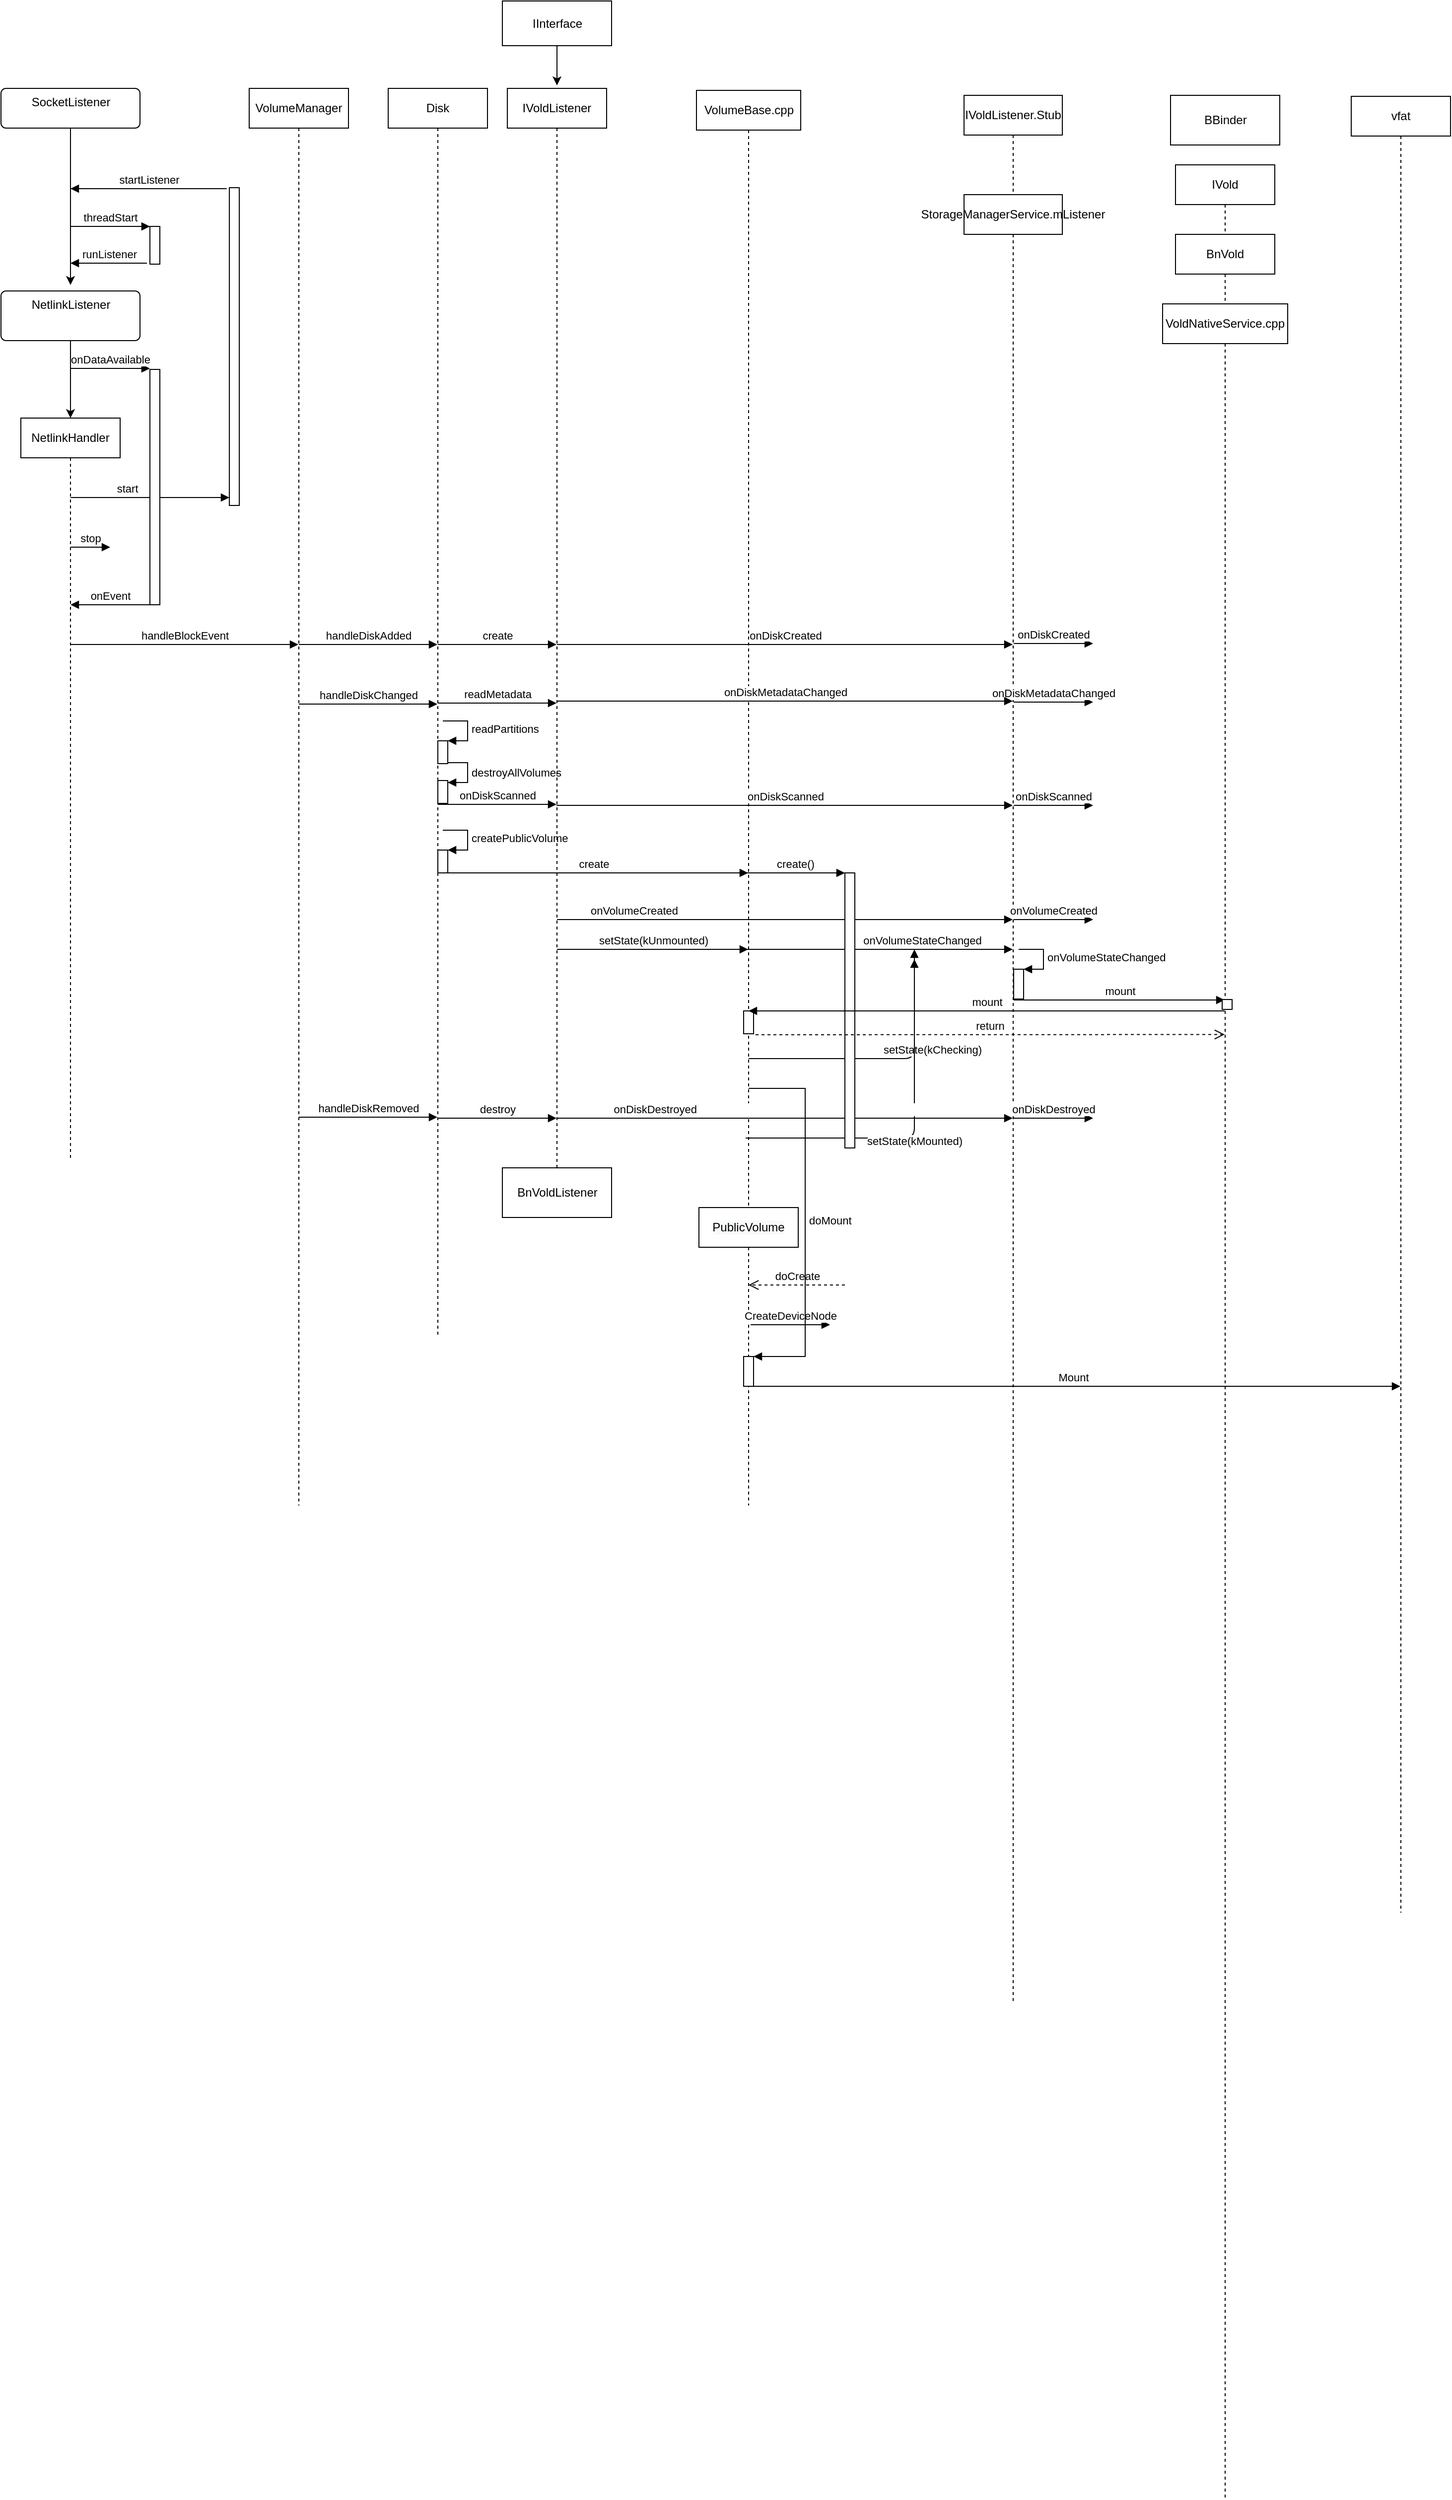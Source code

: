 <mxfile version="14.1.8" type="github" pages="4">
  <diagram id="rkRg91yvawpchocIyfSg" name="Page-1">
    <mxGraphModel dx="1373" dy="777" grid="1" gridSize="10" guides="1" tooltips="1" connect="1" arrows="1" fold="1" page="1" pageScale="1" pageWidth="1169" pageHeight="827" math="0" shadow="0">
      <root>
        <mxCell id="0" />
        <mxCell id="1" parent="0" />
        <mxCell id="ROFB_NbxZYZwnZTwHWsj-1" value="NetlinkHandler" style="shape=umlLifeline;perimeter=lifelinePerimeter;whiteSpace=wrap;html=1;container=1;collapsible=0;recursiveResize=0;outlineConnect=0;" parent="1" vertex="1">
          <mxGeometry x="580" y="595" width="100" height="745" as="geometry" />
        </mxCell>
        <mxCell id="ROFB_NbxZYZwnZTwHWsj-8" value="start&amp;nbsp; &amp;nbsp; &amp;nbsp; &amp;nbsp; &amp;nbsp; &amp;nbsp; &amp;nbsp; &amp;nbsp;" style="html=1;verticalAlign=bottom;endArrow=block;" parent="ROFB_NbxZYZwnZTwHWsj-1" edge="1">
          <mxGeometry width="80" relative="1" as="geometry">
            <mxPoint x="50" y="80" as="sourcePoint" />
            <mxPoint x="210" y="80" as="targetPoint" />
            <Array as="points">
              <mxPoint x="110" y="80" />
            </Array>
          </mxGeometry>
        </mxCell>
        <mxCell id="ROFB_NbxZYZwnZTwHWsj-9" value="stop" style="html=1;verticalAlign=bottom;endArrow=block;" parent="ROFB_NbxZYZwnZTwHWsj-1" edge="1">
          <mxGeometry width="80" relative="1" as="geometry">
            <mxPoint x="50" y="130" as="sourcePoint" />
            <mxPoint x="90" y="130" as="targetPoint" />
          </mxGeometry>
        </mxCell>
        <mxCell id="ROFB_NbxZYZwnZTwHWsj-36" value="handleBlockEvent" style="html=1;verticalAlign=bottom;endArrow=block;" parent="ROFB_NbxZYZwnZTwHWsj-1" target="ROFB_NbxZYZwnZTwHWsj-15" edge="1">
          <mxGeometry width="80" relative="1" as="geometry">
            <mxPoint x="50" y="228" as="sourcePoint" />
            <mxPoint x="130" y="228" as="targetPoint" />
          </mxGeometry>
        </mxCell>
        <mxCell id="ROFB_NbxZYZwnZTwHWsj-11" value="" style="edgeStyle=orthogonalEdgeStyle;rounded=0;orthogonalLoop=1;jettySize=auto;html=1;" parent="1" source="ROFB_NbxZYZwnZTwHWsj-3" edge="1">
          <mxGeometry relative="1" as="geometry">
            <mxPoint x="630" y="595" as="targetPoint" />
          </mxGeometry>
        </mxCell>
        <mxCell id="ROFB_NbxZYZwnZTwHWsj-3" value="NetlinkListener" style="html=1;align=center;verticalAlign=top;rounded=1;absoluteArcSize=1;arcSize=10;dashed=0;" parent="1" vertex="1">
          <mxGeometry x="560" y="467" width="140" height="50" as="geometry" />
        </mxCell>
        <mxCell id="ROFB_NbxZYZwnZTwHWsj-13" style="edgeStyle=orthogonalEdgeStyle;rounded=0;orthogonalLoop=1;jettySize=auto;html=1;exitX=0.5;exitY=1;exitDx=0;exitDy=0;" parent="1" source="ROFB_NbxZYZwnZTwHWsj-4" edge="1">
          <mxGeometry relative="1" as="geometry">
            <mxPoint x="630" y="461" as="targetPoint" />
            <mxPoint x="630" y="363" as="sourcePoint" />
          </mxGeometry>
        </mxCell>
        <mxCell id="ROFB_NbxZYZwnZTwHWsj-4" value="SocketListener" style="html=1;align=center;verticalAlign=top;rounded=1;absoluteArcSize=1;arcSize=10;dashed=0;" parent="1" vertex="1">
          <mxGeometry x="560" y="263" width="140" height="40" as="geometry" />
        </mxCell>
        <mxCell id="ROFB_NbxZYZwnZTwHWsj-12" value="onDataAvailable" style="html=1;verticalAlign=bottom;endArrow=block;" parent="1" edge="1">
          <mxGeometry width="80" relative="1" as="geometry">
            <mxPoint x="630" y="545" as="sourcePoint" />
            <mxPoint x="710" y="545" as="targetPoint" />
          </mxGeometry>
        </mxCell>
        <mxCell id="ROFB_NbxZYZwnZTwHWsj-14" value="runListener" style="html=1;verticalAlign=bottom;endArrow=block;" parent="1" edge="1">
          <mxGeometry width="80" relative="1" as="geometry">
            <mxPoint x="707" y="439" as="sourcePoint" />
            <mxPoint x="630" y="439" as="targetPoint" />
          </mxGeometry>
        </mxCell>
        <mxCell id="ROFB_NbxZYZwnZTwHWsj-15" value="VolumeManager" style="shape=umlLifeline;perimeter=lifelinePerimeter;whiteSpace=wrap;html=1;container=1;collapsible=0;recursiveResize=0;outlineConnect=0;" parent="1" vertex="1">
          <mxGeometry x="810" y="263" width="100" height="1427" as="geometry" />
        </mxCell>
        <mxCell id="ROFB_NbxZYZwnZTwHWsj-37" value="handleDiskAdded" style="html=1;verticalAlign=bottom;endArrow=block;" parent="ROFB_NbxZYZwnZTwHWsj-15" target="ROFB_NbxZYZwnZTwHWsj-40" edge="1">
          <mxGeometry width="80" relative="1" as="geometry">
            <mxPoint x="50" y="560" as="sourcePoint" />
            <mxPoint x="130" y="560" as="targetPoint" />
          </mxGeometry>
        </mxCell>
        <mxCell id="ROFB_NbxZYZwnZTwHWsj-38" value="handleDiskChanged" style="html=1;verticalAlign=bottom;endArrow=block;" parent="ROFB_NbxZYZwnZTwHWsj-15" target="ROFB_NbxZYZwnZTwHWsj-40" edge="1">
          <mxGeometry width="80" relative="1" as="geometry">
            <mxPoint x="50" y="620" as="sourcePoint" />
            <mxPoint x="130" y="620" as="targetPoint" />
          </mxGeometry>
        </mxCell>
        <mxCell id="ROFB_NbxZYZwnZTwHWsj-39" value="handleDiskRemoved" style="html=1;verticalAlign=bottom;endArrow=block;" parent="ROFB_NbxZYZwnZTwHWsj-15" edge="1">
          <mxGeometry width="80" relative="1" as="geometry">
            <mxPoint x="50" y="1036" as="sourcePoint" />
            <mxPoint x="189.5" y="1036" as="targetPoint" />
          </mxGeometry>
        </mxCell>
        <mxCell id="ROFB_NbxZYZwnZTwHWsj-16" value="threadStart" style="html=1;verticalAlign=bottom;endArrow=block;" parent="1" edge="1">
          <mxGeometry width="80" relative="1" as="geometry">
            <mxPoint x="630" y="402" as="sourcePoint" />
            <mxPoint x="710" y="402" as="targetPoint" />
          </mxGeometry>
        </mxCell>
        <mxCell id="ROFB_NbxZYZwnZTwHWsj-26" value="" style="html=1;points=[];perimeter=orthogonalPerimeter;" parent="1" vertex="1">
          <mxGeometry x="790" y="363" width="10" height="320" as="geometry" />
        </mxCell>
        <mxCell id="ROFB_NbxZYZwnZTwHWsj-31" value="startListener" style="html=1;verticalAlign=bottom;endArrow=block;exitX=-0.26;exitY=0.003;exitDx=0;exitDy=0;exitPerimeter=0;" parent="1" source="ROFB_NbxZYZwnZTwHWsj-26" edge="1">
          <mxGeometry width="80" relative="1" as="geometry">
            <mxPoint x="740" y="373" as="sourcePoint" />
            <mxPoint x="630" y="364" as="targetPoint" />
          </mxGeometry>
        </mxCell>
        <mxCell id="ROFB_NbxZYZwnZTwHWsj-32" value="" style="html=1;points=[];perimeter=orthogonalPerimeter;" parent="1" vertex="1">
          <mxGeometry x="710" y="402" width="10" height="38" as="geometry" />
        </mxCell>
        <mxCell id="ROFB_NbxZYZwnZTwHWsj-35" value="" style="html=1;points=[];perimeter=orthogonalPerimeter;" parent="1" vertex="1">
          <mxGeometry x="710" y="546" width="10" height="237" as="geometry" />
        </mxCell>
        <mxCell id="ROFB_NbxZYZwnZTwHWsj-10" value="onEvent" style="html=1;verticalAlign=bottom;endArrow=block;" parent="1" target="ROFB_NbxZYZwnZTwHWsj-1" edge="1">
          <mxGeometry width="80" relative="1" as="geometry">
            <mxPoint x="710" y="783" as="sourcePoint" />
            <mxPoint x="640" y="783" as="targetPoint" />
            <Array as="points">
              <mxPoint x="710" y="783" />
            </Array>
          </mxGeometry>
        </mxCell>
        <mxCell id="ROFB_NbxZYZwnZTwHWsj-40" value="Disk" style="shape=umlLifeline;perimeter=lifelinePerimeter;whiteSpace=wrap;html=1;container=1;collapsible=0;recursiveResize=0;outlineConnect=0;" parent="1" vertex="1">
          <mxGeometry x="950" y="263" width="100" height="1257" as="geometry" />
        </mxCell>
        <mxCell id="ROFB_NbxZYZwnZTwHWsj-41" value="create" style="html=1;verticalAlign=bottom;endArrow=block;" parent="ROFB_NbxZYZwnZTwHWsj-40" target="ROFB_NbxZYZwnZTwHWsj-46" edge="1">
          <mxGeometry width="80" relative="1" as="geometry">
            <mxPoint x="50" y="560" as="sourcePoint" />
            <mxPoint x="130" y="560" as="targetPoint" />
          </mxGeometry>
        </mxCell>
        <mxCell id="ROFB_NbxZYZwnZTwHWsj-65" value="readMetadata" style="html=1;verticalAlign=bottom;endArrow=block;" parent="ROFB_NbxZYZwnZTwHWsj-40" edge="1">
          <mxGeometry width="80" relative="1" as="geometry">
            <mxPoint x="50" y="619" as="sourcePoint" />
            <mxPoint x="169.5" y="619" as="targetPoint" />
          </mxGeometry>
        </mxCell>
        <mxCell id="ROFB_NbxZYZwnZTwHWsj-67" value="destroy" style="html=1;verticalAlign=bottom;endArrow=block;" parent="ROFB_NbxZYZwnZTwHWsj-40" target="ROFB_NbxZYZwnZTwHWsj-46" edge="1">
          <mxGeometry width="80" relative="1" as="geometry">
            <mxPoint x="50" y="1037" as="sourcePoint" />
            <mxPoint x="130" y="1037" as="targetPoint" />
          </mxGeometry>
        </mxCell>
        <mxCell id="ROFB_NbxZYZwnZTwHWsj-75" value="" style="html=1;points=[];perimeter=orthogonalPerimeter;" parent="ROFB_NbxZYZwnZTwHWsj-40" vertex="1">
          <mxGeometry x="50" y="657" width="10" height="23" as="geometry" />
        </mxCell>
        <mxCell id="ROFB_NbxZYZwnZTwHWsj-76" value="&lt;span style=&quot;text-align: center&quot;&gt;readPartitions&lt;/span&gt;" style="edgeStyle=orthogonalEdgeStyle;html=1;align=left;spacingLeft=2;endArrow=block;rounded=0;entryX=1;entryY=0;" parent="ROFB_NbxZYZwnZTwHWsj-40" target="ROFB_NbxZYZwnZTwHWsj-75" edge="1">
          <mxGeometry relative="1" as="geometry">
            <mxPoint x="55" y="637" as="sourcePoint" />
            <Array as="points">
              <mxPoint x="80" y="637" />
            </Array>
          </mxGeometry>
        </mxCell>
        <mxCell id="ROFB_NbxZYZwnZTwHWsj-80" value="" style="html=1;points=[];perimeter=orthogonalPerimeter;" parent="ROFB_NbxZYZwnZTwHWsj-40" vertex="1">
          <mxGeometry x="50" y="697" width="10" height="23" as="geometry" />
        </mxCell>
        <mxCell id="ROFB_NbxZYZwnZTwHWsj-81" value="destroyAllVolumes" style="edgeStyle=orthogonalEdgeStyle;html=1;align=left;spacingLeft=2;endArrow=block;rounded=0;entryX=1;entryY=0;" parent="ROFB_NbxZYZwnZTwHWsj-40" edge="1">
          <mxGeometry relative="1" as="geometry">
            <mxPoint x="60" y="679" as="sourcePoint" />
            <Array as="points">
              <mxPoint x="80" y="679" />
            </Array>
            <mxPoint x="60" y="699" as="targetPoint" />
          </mxGeometry>
        </mxCell>
        <mxCell id="ROFB_NbxZYZwnZTwHWsj-84" value="onDiskScanned" style="html=1;verticalAlign=bottom;endArrow=block;" parent="ROFB_NbxZYZwnZTwHWsj-40" edge="1">
          <mxGeometry width="80" relative="1" as="geometry">
            <mxPoint x="50" y="721" as="sourcePoint" />
            <mxPoint x="169.5" y="721" as="targetPoint" />
          </mxGeometry>
        </mxCell>
        <mxCell id="ROFB_NbxZYZwnZTwHWsj-88" value="" style="html=1;points=[];perimeter=orthogonalPerimeter;" parent="ROFB_NbxZYZwnZTwHWsj-40" vertex="1">
          <mxGeometry x="50" y="767" width="10" height="23" as="geometry" />
        </mxCell>
        <mxCell id="ROFB_NbxZYZwnZTwHWsj-89" value="createPublicVolume" style="edgeStyle=orthogonalEdgeStyle;html=1;align=left;spacingLeft=2;endArrow=block;rounded=0;entryX=1;entryY=0;" parent="ROFB_NbxZYZwnZTwHWsj-40" target="ROFB_NbxZYZwnZTwHWsj-88" edge="1">
          <mxGeometry relative="1" as="geometry">
            <mxPoint x="55" y="747" as="sourcePoint" />
            <Array as="points">
              <mxPoint x="80" y="747" />
            </Array>
          </mxGeometry>
        </mxCell>
        <mxCell id="ROFB_NbxZYZwnZTwHWsj-91" value="create" style="html=1;verticalAlign=bottom;endArrow=block;" parent="ROFB_NbxZYZwnZTwHWsj-40" target="ROFB_NbxZYZwnZTwHWsj-92" edge="1">
          <mxGeometry width="80" relative="1" as="geometry">
            <mxPoint x="50" y="790" as="sourcePoint" />
            <mxPoint x="130" y="790" as="targetPoint" />
          </mxGeometry>
        </mxCell>
        <mxCell id="ROFB_NbxZYZwnZTwHWsj-46" value="IVoldListener" style="shape=umlLifeline;perimeter=lifelinePerimeter;whiteSpace=wrap;html=1;container=1;collapsible=0;recursiveResize=0;outlineConnect=0;" parent="1" vertex="1">
          <mxGeometry x="1070" y="263" width="100" height="1087" as="geometry" />
        </mxCell>
        <mxCell id="ROFB_NbxZYZwnZTwHWsj-106" value="onVolumeCreated&amp;nbsp; &amp;nbsp; &amp;nbsp; &amp;nbsp; &amp;nbsp; &amp;nbsp; &amp;nbsp; &amp;nbsp; &amp;nbsp; &amp;nbsp; &amp;nbsp; &amp;nbsp; &amp;nbsp; &amp;nbsp; &amp;nbsp; &amp;nbsp; &amp;nbsp; &amp;nbsp;" style="html=1;verticalAlign=bottom;endArrow=block;align=right;" parent="ROFB_NbxZYZwnZTwHWsj-46" target="ROFB_NbxZYZwnZTwHWsj-60" edge="1">
          <mxGeometry width="80" relative="1" as="geometry">
            <mxPoint x="50" y="837" as="sourcePoint" />
            <mxPoint x="170" y="837" as="targetPoint" />
          </mxGeometry>
        </mxCell>
        <mxCell id="ROFB_NbxZYZwnZTwHWsj-107" value="setState(kUnmounted)" style="html=1;verticalAlign=bottom;endArrow=block;" parent="ROFB_NbxZYZwnZTwHWsj-46" target="ROFB_NbxZYZwnZTwHWsj-92" edge="1">
          <mxGeometry width="80" relative="1" as="geometry">
            <mxPoint x="50" y="867" as="sourcePoint" />
            <mxPoint x="130" y="867" as="targetPoint" />
          </mxGeometry>
        </mxCell>
        <mxCell id="ROFB_NbxZYZwnZTwHWsj-47" value="onDiskCreated" style="html=1;verticalAlign=bottom;endArrow=block;" parent="1" target="ROFB_NbxZYZwnZTwHWsj-60" edge="1">
          <mxGeometry width="80" relative="1" as="geometry">
            <mxPoint x="1120" y="823" as="sourcePoint" />
            <mxPoint x="1200" y="823" as="targetPoint" />
          </mxGeometry>
        </mxCell>
        <mxCell id="ROFB_NbxZYZwnZTwHWsj-48" value="BnVoldListener" style="html=1;" parent="1" vertex="1">
          <mxGeometry x="1065" y="1350" width="110" height="50" as="geometry" />
        </mxCell>
        <mxCell id="ROFB_NbxZYZwnZTwHWsj-51" style="edgeStyle=orthogonalEdgeStyle;rounded=0;orthogonalLoop=1;jettySize=auto;html=1;" parent="1" source="ROFB_NbxZYZwnZTwHWsj-49" edge="1">
          <mxGeometry relative="1" as="geometry">
            <mxPoint x="1120" y="260" as="targetPoint" />
          </mxGeometry>
        </mxCell>
        <mxCell id="ROFB_NbxZYZwnZTwHWsj-49" value="IInterface" style="html=1;" parent="1" vertex="1">
          <mxGeometry x="1065" y="175" width="110" height="45" as="geometry" />
        </mxCell>
        <mxCell id="ROFB_NbxZYZwnZTwHWsj-60" value="StorageManagerService.mListener" style="shape=umlLifeline;perimeter=lifelinePerimeter;whiteSpace=wrap;html=1;container=1;collapsible=0;recursiveResize=0;outlineConnect=0;" parent="1" vertex="1">
          <mxGeometry x="1530" y="370" width="99" height="1820" as="geometry" />
        </mxCell>
        <mxCell id="ROFB_NbxZYZwnZTwHWsj-61" value="onDiskCreated" style="html=1;verticalAlign=bottom;endArrow=block;" parent="ROFB_NbxZYZwnZTwHWsj-60" edge="1">
          <mxGeometry width="80" relative="1" as="geometry">
            <mxPoint x="50" y="452" as="sourcePoint" />
            <mxPoint x="130" y="452" as="targetPoint" />
          </mxGeometry>
        </mxCell>
        <mxCell id="ROFB_NbxZYZwnZTwHWsj-64" value="onDiskMetadataChanged" style="html=1;verticalAlign=bottom;endArrow=block;" parent="ROFB_NbxZYZwnZTwHWsj-60" edge="1">
          <mxGeometry width="80" relative="1" as="geometry">
            <mxPoint x="50" y="511" as="sourcePoint" />
            <mxPoint x="130" y="511" as="targetPoint" />
          </mxGeometry>
        </mxCell>
        <mxCell id="ROFB_NbxZYZwnZTwHWsj-86" value="onDiskScanned" style="html=1;verticalAlign=bottom;endArrow=block;" parent="ROFB_NbxZYZwnZTwHWsj-60" edge="1">
          <mxGeometry width="80" relative="1" as="geometry">
            <mxPoint x="50" y="615" as="sourcePoint" />
            <mxPoint x="130" y="615" as="targetPoint" />
          </mxGeometry>
        </mxCell>
        <mxCell id="ROFB_NbxZYZwnZTwHWsj-108" value="onVolumeCreated" style="html=1;verticalAlign=bottom;endArrow=block;" parent="ROFB_NbxZYZwnZTwHWsj-60" edge="1">
          <mxGeometry width="80" relative="1" as="geometry">
            <mxPoint x="50" y="730" as="sourcePoint" />
            <mxPoint x="130" y="730" as="targetPoint" />
          </mxGeometry>
        </mxCell>
        <mxCell id="ROFB_NbxZYZwnZTwHWsj-113" value="onDiskDestroyed" style="html=1;verticalAlign=bottom;endArrow=block;" parent="ROFB_NbxZYZwnZTwHWsj-60" edge="1">
          <mxGeometry width="80" relative="1" as="geometry">
            <mxPoint x="50" y="930" as="sourcePoint" />
            <mxPoint x="130" y="930" as="targetPoint" />
          </mxGeometry>
        </mxCell>
        <mxCell id="ROFB_NbxZYZwnZTwHWsj-128" value="mount" style="html=1;verticalAlign=bottom;endArrow=block;" parent="ROFB_NbxZYZwnZTwHWsj-60" target="ROFB_NbxZYZwnZTwHWsj-114" edge="1">
          <mxGeometry width="80" relative="1" as="geometry">
            <mxPoint x="50" y="811" as="sourcePoint" />
            <mxPoint x="130" y="811" as="targetPoint" />
          </mxGeometry>
        </mxCell>
        <mxCell id="ROFB_NbxZYZwnZTwHWsj-62" value="IVoldListener.Stub" style="shape=umlLifeline;perimeter=lifelinePerimeter;whiteSpace=wrap;html=1;container=1;collapsible=0;recursiveResize=0;outlineConnect=0;" parent="1" vertex="1">
          <mxGeometry x="1530" y="270" width="99" height="100" as="geometry" />
        </mxCell>
        <mxCell id="ROFB_NbxZYZwnZTwHWsj-92" value="VolumeBase.cpp" style="shape=umlLifeline;perimeter=lifelinePerimeter;whiteSpace=wrap;html=1;container=1;collapsible=0;recursiveResize=0;outlineConnect=0;" parent="1" vertex="1">
          <mxGeometry x="1260.5" y="265" width="105" height="1125" as="geometry" />
        </mxCell>
        <mxCell id="ROFB_NbxZYZwnZTwHWsj-110" value="&amp;nbsp; &amp;nbsp; &amp;nbsp; &amp;nbsp; &amp;nbsp; &amp;nbsp; &amp;nbsp; &amp;nbsp; &amp;nbsp; &amp;nbsp; &amp;nbsp; &amp;nbsp; &amp;nbsp; &amp;nbsp; onVolumeStateChanged" style="html=1;verticalAlign=bottom;endArrow=block;" parent="ROFB_NbxZYZwnZTwHWsj-92" target="ROFB_NbxZYZwnZTwHWsj-60" edge="1">
          <mxGeometry width="80" relative="1" as="geometry">
            <mxPoint x="49.5" y="865" as="sourcePoint" />
            <mxPoint x="129.5" y="865" as="targetPoint" />
          </mxGeometry>
        </mxCell>
        <mxCell id="ROFB_NbxZYZwnZTwHWsj-135" value="" style="html=1;points=[];perimeter=orthogonalPerimeter;" parent="ROFB_NbxZYZwnZTwHWsj-92" vertex="1">
          <mxGeometry x="47.5" y="927" width="10" height="23" as="geometry" />
        </mxCell>
        <mxCell id="ROFB_NbxZYZwnZTwHWsj-141" value="setState(kChecking)" style="html=1;verticalAlign=bottom;endArrow=block;align=left;" parent="ROFB_NbxZYZwnZTwHWsj-92" edge="1">
          <mxGeometry width="80" relative="1" as="geometry">
            <mxPoint x="52.5" y="975" as="sourcePoint" />
            <mxPoint x="219.5" y="875" as="targetPoint" />
            <Array as="points">
              <mxPoint x="219.5" y="975" />
            </Array>
          </mxGeometry>
        </mxCell>
        <mxCell id="ROFB_NbxZYZwnZTwHWsj-155" value="setState(kMounted)" style="html=1;verticalAlign=top;endArrow=block;align=center;" parent="ROFB_NbxZYZwnZTwHWsj-92" edge="1">
          <mxGeometry width="80" relative="1" as="geometry">
            <mxPoint x="49.5" y="1055" as="sourcePoint" />
            <mxPoint x="219.5" y="865" as="targetPoint" />
            <Array as="points">
              <mxPoint x="219.5" y="1055" />
            </Array>
          </mxGeometry>
        </mxCell>
        <mxCell id="ROFB_NbxZYZwnZTwHWsj-93" value="&lt;span style=&quot;font-size: 11px&quot;&gt;create()&lt;/span&gt;" style="html=1;verticalAlign=bottom;endArrow=block;" parent="1" edge="1">
          <mxGeometry width="80" relative="1" as="geometry">
            <mxPoint x="1310" y="1053" as="sourcePoint" />
            <mxPoint x="1410" y="1053" as="targetPoint" />
          </mxGeometry>
        </mxCell>
        <mxCell id="ROFB_NbxZYZwnZTwHWsj-68" value="onDiskDestroyed&amp;nbsp; &amp;nbsp; &amp;nbsp; &amp;nbsp; &amp;nbsp; &amp;nbsp; &amp;nbsp; &amp;nbsp; &amp;nbsp; &amp;nbsp; &amp;nbsp; &amp;nbsp; &amp;nbsp; &amp;nbsp; &amp;nbsp; &amp;nbsp; &amp;nbsp; &amp;nbsp; &amp;nbsp; &amp;nbsp; &amp;nbsp; &amp;nbsp; &amp;nbsp; &amp;nbsp; &amp;nbsp; &amp;nbsp; &amp;nbsp; &amp;nbsp; &amp;nbsp; &amp;nbsp; &amp;nbsp; &amp;nbsp; &amp;nbsp; &amp;nbsp; &amp;nbsp; &amp;nbsp; &amp;nbsp; &amp;nbsp; &amp;nbsp; &amp;nbsp; &amp;nbsp; &amp;nbsp; &amp;nbsp;&amp;nbsp;" style="html=1;verticalAlign=bottom;endArrow=block;" parent="1" target="ROFB_NbxZYZwnZTwHWsj-60" edge="1">
          <mxGeometry width="80" relative="1" as="geometry">
            <mxPoint x="1120" y="1300" as="sourcePoint" />
            <mxPoint x="1190" y="1300" as="targetPoint" />
          </mxGeometry>
        </mxCell>
        <mxCell id="ROFB_NbxZYZwnZTwHWsj-66" value="onDiskMetadataChanged" style="html=1;verticalAlign=bottom;endArrow=block;" parent="1" target="ROFB_NbxZYZwnZTwHWsj-60" edge="1">
          <mxGeometry width="80" relative="1" as="geometry">
            <mxPoint x="1120" y="880" as="sourcePoint" />
            <mxPoint x="1200" y="880" as="targetPoint" />
          </mxGeometry>
        </mxCell>
        <mxCell id="ROFB_NbxZYZwnZTwHWsj-85" value="onDiskScanned" style="html=1;verticalAlign=bottom;endArrow=block;" parent="1" target="ROFB_NbxZYZwnZTwHWsj-60" edge="1">
          <mxGeometry width="80" relative="1" as="geometry">
            <mxPoint x="1119.5" y="985" as="sourcePoint" />
            <mxPoint x="1210" y="985" as="targetPoint" />
          </mxGeometry>
        </mxCell>
        <mxCell id="ROFB_NbxZYZwnZTwHWsj-101" value="&#xa;&#xa;&lt;span style=&quot;color: rgb(0, 0, 0); font-family: helvetica; font-size: 12px; font-style: normal; font-weight: 400; letter-spacing: normal; text-align: center; text-indent: 0px; text-transform: none; word-spacing: 0px; background-color: rgb(248, 249, 250); display: inline; float: none;&quot;&gt;PublicVolume&lt;/span&gt;&#xa;&#xa;" style="shape=umlLifeline;perimeter=lifelinePerimeter;whiteSpace=wrap;html=1;container=1;collapsible=0;recursiveResize=0;outlineConnect=0;" parent="1" vertex="1">
          <mxGeometry x="1263" y="1390" width="100" height="300" as="geometry" />
        </mxCell>
        <mxCell id="ROFB_NbxZYZwnZTwHWsj-104" value="doCreate" style="html=1;verticalAlign=bottom;endArrow=open;dashed=1;endSize=8;" parent="ROFB_NbxZYZwnZTwHWsj-101" target="ROFB_NbxZYZwnZTwHWsj-101" edge="1">
          <mxGeometry relative="1" as="geometry">
            <mxPoint x="147" y="78" as="sourcePoint" />
            <mxPoint x="67" y="78" as="targetPoint" />
          </mxGeometry>
        </mxCell>
        <mxCell id="ROFB_NbxZYZwnZTwHWsj-112" value="CreateDeviceNode" style="html=1;verticalAlign=bottom;endArrow=block;" parent="ROFB_NbxZYZwnZTwHWsj-101" edge="1">
          <mxGeometry width="80" relative="1" as="geometry">
            <mxPoint x="52" y="118" as="sourcePoint" />
            <mxPoint x="132" y="118" as="targetPoint" />
          </mxGeometry>
        </mxCell>
        <mxCell id="ROFB_NbxZYZwnZTwHWsj-153" value="" style="html=1;points=[];perimeter=orthogonalPerimeter;" parent="ROFB_NbxZYZwnZTwHWsj-101" vertex="1">
          <mxGeometry x="45" y="150" width="10" height="30" as="geometry" />
        </mxCell>
        <mxCell id="ROFB_NbxZYZwnZTwHWsj-158" value="Mount" style="html=1;verticalAlign=bottom;endArrow=block;align=center;horizontal=1;labelPosition=center;verticalLabelPosition=top;" parent="ROFB_NbxZYZwnZTwHWsj-101" target="ROFB_NbxZYZwnZTwHWsj-157" edge="1">
          <mxGeometry width="80" relative="1" as="geometry">
            <mxPoint x="47" y="180" as="sourcePoint" />
            <mxPoint x="127" y="180" as="targetPoint" />
          </mxGeometry>
        </mxCell>
        <mxCell id="ROFB_NbxZYZwnZTwHWsj-103" value="" style="html=1;points=[];perimeter=orthogonalPerimeter;" parent="1" vertex="1">
          <mxGeometry x="1410" y="1053" width="10" height="277" as="geometry" />
        </mxCell>
        <mxCell id="ROFB_NbxZYZwnZTwHWsj-114" value="VoldNativeService.cpp" style="shape=umlLifeline;perimeter=lifelinePerimeter;whiteSpace=wrap;html=1;container=1;collapsible=0;recursiveResize=0;outlineConnect=0;" parent="1" vertex="1">
          <mxGeometry x="1730" y="480" width="126" height="2210" as="geometry" />
        </mxCell>
        <mxCell id="ROFB_NbxZYZwnZTwHWsj-159" value="" style="html=1;points=[];perimeter=orthogonalPerimeter;" parent="ROFB_NbxZYZwnZTwHWsj-114" vertex="1">
          <mxGeometry x="60" y="700.5" width="10" height="10" as="geometry" />
        </mxCell>
        <mxCell id="ROFB_NbxZYZwnZTwHWsj-115" value="BnVold" style="shape=umlLifeline;perimeter=lifelinePerimeter;whiteSpace=wrap;html=1;container=1;collapsible=0;recursiveResize=0;outlineConnect=0;" parent="1" vertex="1">
          <mxGeometry x="1743" y="410" width="100" height="70" as="geometry" />
        </mxCell>
        <mxCell id="ROFB_NbxZYZwnZTwHWsj-116" value="IVold" style="shape=umlLifeline;perimeter=lifelinePerimeter;whiteSpace=wrap;html=1;container=1;collapsible=0;recursiveResize=0;outlineConnect=0;" parent="1" vertex="1">
          <mxGeometry x="1743" y="340" width="100" height="70" as="geometry" />
        </mxCell>
        <mxCell id="ROFB_NbxZYZwnZTwHWsj-117" value="BBinder" style="html=1;" parent="1" vertex="1">
          <mxGeometry x="1738" y="270" width="110" height="50" as="geometry" />
        </mxCell>
        <mxCell id="ROFB_NbxZYZwnZTwHWsj-124" value="" style="html=1;points=[];perimeter=orthogonalPerimeter;" parent="1" vertex="1">
          <mxGeometry x="1580" y="1150" width="10" height="30" as="geometry" />
        </mxCell>
        <mxCell id="ROFB_NbxZYZwnZTwHWsj-125" value="&lt;span style=&quot;text-align: center&quot;&gt;onVolumeStateChanged&lt;/span&gt;" style="edgeStyle=orthogonalEdgeStyle;html=1;align=left;spacingLeft=2;endArrow=block;rounded=0;entryX=1;entryY=0;" parent="1" target="ROFB_NbxZYZwnZTwHWsj-124" edge="1">
          <mxGeometry relative="1" as="geometry">
            <mxPoint x="1585" y="1130" as="sourcePoint" />
            <Array as="points">
              <mxPoint x="1610" y="1130" />
            </Array>
          </mxGeometry>
        </mxCell>
        <mxCell id="ROFB_NbxZYZwnZTwHWsj-136" value="mount" style="html=1;verticalAlign=bottom;endArrow=block;" parent="1" edge="1">
          <mxGeometry relative="1" as="geometry">
            <mxPoint x="1792.5" y="1192" as="sourcePoint" />
            <mxPoint x="1313" y="1192" as="targetPoint" />
          </mxGeometry>
        </mxCell>
        <mxCell id="ROFB_NbxZYZwnZTwHWsj-137" value="return" style="html=1;verticalAlign=bottom;endArrow=open;dashed=1;endSize=8;" parent="1" edge="1">
          <mxGeometry relative="1" as="geometry">
            <mxPoint x="1792.5" y="1215.75" as="targetPoint" />
            <mxPoint x="1320" y="1216" as="sourcePoint" />
          </mxGeometry>
        </mxCell>
        <mxCell id="ROFB_NbxZYZwnZTwHWsj-154" value="doMount" style="edgeStyle=orthogonalEdgeStyle;html=1;align=left;spacingLeft=2;endArrow=block;rounded=0;entryX=1;entryY=0;" parent="1" source="ROFB_NbxZYZwnZTwHWsj-92" target="ROFB_NbxZYZwnZTwHWsj-153" edge="1">
          <mxGeometry relative="1" as="geometry">
            <mxPoint x="1323" y="1540" as="sourcePoint" />
            <Array as="points">
              <mxPoint x="1370" y="1270" />
              <mxPoint x="1370" y="1540" />
            </Array>
          </mxGeometry>
        </mxCell>
        <mxCell id="ROFB_NbxZYZwnZTwHWsj-157" value="vfat" style="shape=umlLifeline;perimeter=lifelinePerimeter;whiteSpace=wrap;html=1;container=1;collapsible=0;recursiveResize=0;outlineConnect=0;" parent="1" vertex="1">
          <mxGeometry x="1920" y="271" width="100" height="1829" as="geometry" />
        </mxCell>
      </root>
    </mxGraphModel>
  </diagram>
  <diagram id="4p_Ak3DROY6v82magc7M" name="Page-2">
    <mxGraphModel dx="976" dy="588" grid="1" gridSize="10" guides="1" tooltips="1" connect="1" arrows="1" fold="1" page="1" pageScale="1" pageWidth="827" pageHeight="1169" math="0" shadow="0">
      <root>
        <mxCell id="uA68mVX3xmZFTy-TSQ9c-0" />
        <mxCell id="uA68mVX3xmZFTy-TSQ9c-1" parent="uA68mVX3xmZFTy-TSQ9c-0" />
        <mxCell id="uA68mVX3xmZFTy-TSQ9c-2" value=":wifimanager&lt;br&gt;" style="shape=umlLifeline;perimeter=lifelinePerimeter;whiteSpace=wrap;html=1;container=1;collapsible=0;recursiveResize=0;outlineConnect=0;" parent="uA68mVX3xmZFTy-TSQ9c-1" vertex="1">
          <mxGeometry x="120" y="150" width="100" height="300" as="geometry" />
        </mxCell>
        <mxCell id="uA68mVX3xmZFTy-TSQ9c-3" value="wifiserviceimpl&lt;br&gt;" style="shape=umlLifeline;perimeter=lifelinePerimeter;whiteSpace=wrap;html=1;container=1;collapsible=0;recursiveResize=0;outlineConnect=0;" parent="uA68mVX3xmZFTy-TSQ9c-1" vertex="1">
          <mxGeometry x="314" y="150" width="100" height="590" as="geometry" />
        </mxCell>
        <mxCell id="uA68mVX3xmZFTy-TSQ9c-5" value="" style="html=1;points=[];perimeter=orthogonalPerimeter;" parent="uA68mVX3xmZFTy-TSQ9c-3" vertex="1">
          <mxGeometry x="45" y="100" width="10" height="80" as="geometry" />
        </mxCell>
        <mxCell id="uA68mVX3xmZFTy-TSQ9c-7" value="" style="html=1;points=[];perimeter=orthogonalPerimeter;" parent="uA68mVX3xmZFTy-TSQ9c-3" vertex="1">
          <mxGeometry x="45" y="130" width="10" height="40" as="geometry" />
        </mxCell>
        <mxCell id="uA68mVX3xmZFTy-TSQ9c-8" value="startSoftApInternal" style="edgeStyle=orthogonalEdgeStyle;html=1;align=left;spacingLeft=2;endArrow=block;rounded=0;entryX=1;entryY=0;" parent="uA68mVX3xmZFTy-TSQ9c-3" edge="1">
          <mxGeometry relative="1" as="geometry">
            <mxPoint x="50" y="100" as="sourcePoint" />
            <Array as="points">
              <mxPoint x="75" y="100" />
            </Array>
            <mxPoint x="55" y="120" as="targetPoint" />
          </mxGeometry>
        </mxCell>
        <mxCell id="uA68mVX3xmZFTy-TSQ9c-4" value="LocalOnlyHotspotRequestInfo" style="shape=umlLifeline;perimeter=lifelinePerimeter;whiteSpace=wrap;html=1;container=1;collapsible=0;recursiveResize=0;outlineConnect=0;" parent="uA68mVX3xmZFTy-TSQ9c-1" vertex="1">
          <mxGeometry x="1890" y="150" width="100" height="300" as="geometry" />
        </mxCell>
        <mxCell id="uA68mVX3xmZFTy-TSQ9c-6" value="startLocalOnlyHotspot" style="html=1;verticalAlign=bottom;startArrow=oval;endArrow=block;startSize=8;" parent="uA68mVX3xmZFTy-TSQ9c-1" source="uA68mVX3xmZFTy-TSQ9c-2" target="uA68mVX3xmZFTy-TSQ9c-5" edge="1">
          <mxGeometry relative="1" as="geometry">
            <mxPoint x="299" y="250" as="sourcePoint" />
            <Array as="points">
              <mxPoint x="290" y="250" />
            </Array>
          </mxGeometry>
        </mxCell>
        <mxCell id="uA68mVX3xmZFTy-TSQ9c-9" value="WifiController" style="shape=umlLifeline;perimeter=lifelinePerimeter;whiteSpace=wrap;html=1;container=1;collapsible=0;recursiveResize=0;outlineConnect=0;" parent="uA68mVX3xmZFTy-TSQ9c-1" vertex="1">
          <mxGeometry x="490" y="150" width="100" height="580" as="geometry" />
        </mxCell>
        <mxCell id="uA68mVX3xmZFTy-TSQ9c-14" value="" style="html=1;points=[];perimeter=orthogonalPerimeter;" parent="uA68mVX3xmZFTy-TSQ9c-9" vertex="1">
          <mxGeometry x="45" y="170" width="10" height="40" as="geometry" />
        </mxCell>
        <mxCell id="uA68mVX3xmZFTy-TSQ9c-15" value="enterSoftAPMode" style="html=1;verticalAlign=bottom;endArrow=block;" parent="uA68mVX3xmZFTy-TSQ9c-9" target="uA68mVX3xmZFTy-TSQ9c-13" edge="1">
          <mxGeometry width="80" relative="1" as="geometry">
            <mxPoint x="60" y="210" as="sourcePoint" />
            <mxPoint x="140" y="210" as="targetPoint" />
          </mxGeometry>
        </mxCell>
        <mxCell id="uA68mVX3xmZFTy-TSQ9c-11" value="" style="edgeStyle=orthogonalEdgeStyle;rounded=0;orthogonalLoop=1;jettySize=auto;html=1;" parent="uA68mVX3xmZFTy-TSQ9c-1" source="uA68mVX3xmZFTy-TSQ9c-10" edge="1">
          <mxGeometry relative="1" as="geometry">
            <mxPoint x="540" y="145" as="targetPoint" />
            <Array as="points">
              <mxPoint x="540" y="145" />
            </Array>
          </mxGeometry>
        </mxCell>
        <mxCell id="uA68mVX3xmZFTy-TSQ9c-10" value="StateMachine" style="fontStyle=0;" parent="uA68mVX3xmZFTy-TSQ9c-1" vertex="1">
          <mxGeometry x="480" y="60" width="120" height="40" as="geometry" />
        </mxCell>
        <mxCell id="uA68mVX3xmZFTy-TSQ9c-12" value="CMD_SET_AP,1,0..." style="html=1;verticalAlign=bottom;endArrow=block;entryX=-0.3;entryY=-0.002;entryDx=0;entryDy=0;entryPerimeter=0;" parent="uA68mVX3xmZFTy-TSQ9c-1" target="uA68mVX3xmZFTy-TSQ9c-14" edge="1">
          <mxGeometry width="80" relative="1" as="geometry">
            <mxPoint x="370" y="320" as="sourcePoint" />
            <mxPoint x="494" y="320" as="targetPoint" />
          </mxGeometry>
        </mxCell>
        <mxCell id="uA68mVX3xmZFTy-TSQ9c-13" value="WifiStateMachinePrime" style="shape=umlLifeline;perimeter=lifelinePerimeter;whiteSpace=wrap;html=1;container=1;collapsible=0;recursiveResize=0;outlineConnect=0;" parent="uA68mVX3xmZFTy-TSQ9c-1" vertex="1">
          <mxGeometry x="660" y="150" width="100" height="530" as="geometry" />
        </mxCell>
        <mxCell id="uA68mVX3xmZFTy-TSQ9c-16" value="" style="html=1;points=[];perimeter=orthogonalPerimeter;" parent="uA68mVX3xmZFTy-TSQ9c-13" vertex="1">
          <mxGeometry x="45" y="210" width="10" height="40" as="geometry" />
        </mxCell>
        <mxCell id="uA68mVX3xmZFTy-TSQ9c-17" value="startSoftAp" style="html=1;verticalAlign=bottom;endArrow=block;entryX=-0.44;entryY=-0.004;entryDx=0;entryDy=0;entryPerimeter=0;" parent="uA68mVX3xmZFTy-TSQ9c-13" target="uA68mVX3xmZFTy-TSQ9c-22" edge="1">
          <mxGeometry width="80" relative="1" as="geometry">
            <mxPoint x="60" y="250" as="sourcePoint" />
            <mxPoint x="140" y="250" as="targetPoint" />
          </mxGeometry>
        </mxCell>
        <mxCell id="uA68mVX3xmZFTy-TSQ9c-18" value="SoftApManager" style="shape=umlLifeline;perimeter=lifelinePerimeter;whiteSpace=wrap;html=1;container=1;collapsible=0;recursiveResize=0;outlineConnect=0;" parent="uA68mVX3xmZFTy-TSQ9c-1" vertex="1">
          <mxGeometry x="825" y="150" width="100" height="850" as="geometry" />
        </mxCell>
        <mxCell id="uA68mVX3xmZFTy-TSQ9c-22" value="" style="html=1;points=[];perimeter=orthogonalPerimeter;" parent="uA68mVX3xmZFTy-TSQ9c-18" vertex="1">
          <mxGeometry x="45" y="250" width="10" height="40" as="geometry" />
        </mxCell>
        <mxCell id="uA68mVX3xmZFTy-TSQ9c-43" value="" style="html=1;points=[];perimeter=orthogonalPerimeter;" parent="uA68mVX3xmZFTy-TSQ9c-18" vertex="1">
          <mxGeometry x="45" y="420" width="10" height="40" as="geometry" />
        </mxCell>
        <mxCell id="uA68mVX3xmZFTy-TSQ9c-44" value="CMD_START" style="edgeStyle=orthogonalEdgeStyle;html=1;align=left;spacingLeft=2;endArrow=block;rounded=0;entryX=0.84;entryY=0.005;entryDx=0;entryDy=0;entryPerimeter=0;" parent="uA68mVX3xmZFTy-TSQ9c-18" target="uA68mVX3xmZFTy-TSQ9c-43" edge="1">
          <mxGeometry relative="1" as="geometry">
            <mxPoint x="50" y="420" as="sourcePoint" />
            <Array as="points">
              <mxPoint x="50" y="290" />
              <mxPoint x="155" y="290" />
              <mxPoint x="155" y="420" />
            </Array>
            <mxPoint x="55" y="420" as="targetPoint" />
          </mxGeometry>
        </mxCell>
        <mxCell id="uA68mVX3xmZFTy-TSQ9c-20" value="" style="edgeStyle=orthogonalEdgeStyle;rounded=0;orthogonalLoop=1;jettySize=auto;html=1;" parent="uA68mVX3xmZFTy-TSQ9c-1" edge="1">
          <mxGeometry relative="1" as="geometry">
            <mxPoint x="875" y="120" as="sourcePoint" />
            <mxPoint x="875" y="150" as="targetPoint" />
          </mxGeometry>
        </mxCell>
        <mxCell id="uA68mVX3xmZFTy-TSQ9c-21" value="ActiveModeManager" style="html=1;" parent="uA68mVX3xmZFTy-TSQ9c-1" vertex="1">
          <mxGeometry x="820" y="70" width="110" height="50" as="geometry" />
        </mxCell>
        <mxCell id="uA68mVX3xmZFTy-TSQ9c-36" value="StateMachine" style="swimlane;fontStyle=1;align=center;verticalAlign=middle;childLayout=stackLayout;horizontal=1;startSize=29;horizontalStack=0;resizeParent=1;resizeParentMax=0;resizeLast=0;collapsible=0;marginBottom=0;html=1;" parent="uA68mVX3xmZFTy-TSQ9c-1" vertex="1">
          <mxGeometry x="805" y="480" width="140" height="54" as="geometry" />
        </mxCell>
        <mxCell id="uA68mVX3xmZFTy-TSQ9c-38" value="SoftApStateMachine" style="text;html=1;strokeColor=none;fillColor=none;align=left;verticalAlign=middle;spacingLeft=4;spacingRight=4;overflow=hidden;rotatable=0;points=[[0,0.5],[1,0.5]];portConstraint=eastwest;" parent="uA68mVX3xmZFTy-TSQ9c-36" vertex="1">
          <mxGeometry y="29" width="140" height="25" as="geometry" />
        </mxCell>
        <mxCell id="uA68mVX3xmZFTy-TSQ9c-45" value="WifiNative" style="shape=umlLifeline;perimeter=lifelinePerimeter;whiteSpace=wrap;html=1;container=1;collapsible=0;recursiveResize=0;outlineConnect=0;" parent="uA68mVX3xmZFTy-TSQ9c-1" vertex="1">
          <mxGeometry x="1004" y="150" width="100" height="840" as="geometry" />
        </mxCell>
        <mxCell id="uA68mVX3xmZFTy-TSQ9c-49" value="" style="html=1;points=[];perimeter=orthogonalPerimeter;" parent="uA68mVX3xmZFTy-TSQ9c-45" vertex="1">
          <mxGeometry x="45" y="460" width="10" height="300" as="geometry" />
        </mxCell>
        <mxCell id="uA68mVX3xmZFTy-TSQ9c-53" value="" style="html=1;points=[];perimeter=orthogonalPerimeter;" parent="uA68mVX3xmZFTy-TSQ9c-45" vertex="1">
          <mxGeometry x="45" y="480" width="10" as="geometry" />
        </mxCell>
        <mxCell id="uA68mVX3xmZFTy-TSQ9c-54" value="startHal()" style="edgeStyle=orthogonalEdgeStyle;html=1;align=left;spacingLeft=2;endArrow=block;rounded=0;entryX=1;entryY=0;" parent="uA68mVX3xmZFTy-TSQ9c-45" target="uA68mVX3xmZFTy-TSQ9c-53" edge="1">
          <mxGeometry relative="1" as="geometry">
            <mxPoint x="50" y="460" as="sourcePoint" />
            <Array as="points">
              <mxPoint x="75" y="460" />
            </Array>
          </mxGeometry>
        </mxCell>
        <mxCell id="uA68mVX3xmZFTy-TSQ9c-62" value="" style="html=1;points=[];perimeter=orthogonalPerimeter;" parent="uA68mVX3xmZFTy-TSQ9c-45" vertex="1">
          <mxGeometry x="45" y="543" width="10" height="40" as="geometry" />
        </mxCell>
        <mxCell id="uA68mVX3xmZFTy-TSQ9c-63" value="createApIface" style="edgeStyle=orthogonalEdgeStyle;html=1;align=left;spacingLeft=2;endArrow=block;rounded=0;entryX=1;entryY=0;" parent="uA68mVX3xmZFTy-TSQ9c-45" edge="1">
          <mxGeometry relative="1" as="geometry">
            <mxPoint x="55" y="525" as="sourcePoint" />
            <Array as="points">
              <mxPoint x="75" y="525" />
            </Array>
            <mxPoint x="55" y="545" as="targetPoint" />
          </mxGeometry>
        </mxCell>
        <mxCell id="uA68mVX3xmZFTy-TSQ9c-82" value="" style="html=1;points=[];perimeter=orthogonalPerimeter;" parent="uA68mVX3xmZFTy-TSQ9c-45" vertex="1">
          <mxGeometry x="45" y="670" width="10" height="20" as="geometry" />
        </mxCell>
        <mxCell id="uA68mVX3xmZFTy-TSQ9c-83" value="registerNetworkObserver" style="edgeStyle=orthogonalEdgeStyle;html=1;align=left;spacingLeft=2;endArrow=block;rounded=0;entryX=1;entryY=0;" parent="uA68mVX3xmZFTy-TSQ9c-45" target="uA68mVX3xmZFTy-TSQ9c-82" edge="1">
          <mxGeometry relative="1" as="geometry">
            <mxPoint x="55" y="650" as="sourcePoint" />
            <Array as="points">
              <mxPoint x="75" y="650" />
            </Array>
          </mxGeometry>
        </mxCell>
        <mxCell id="uA68mVX3xmZFTy-TSQ9c-84" value="" style="html=1;points=[];perimeter=orthogonalPerimeter;" parent="uA68mVX3xmZFTy-TSQ9c-45" vertex="1">
          <mxGeometry x="45" y="709" width="10" height="21" as="geometry" />
        </mxCell>
        <mxCell id="uA68mVX3xmZFTy-TSQ9c-85" value="onInterfaceStateChanged" style="edgeStyle=orthogonalEdgeStyle;html=1;align=left;spacingLeft=2;endArrow=block;rounded=0;entryX=1;entryY=0;" parent="uA68mVX3xmZFTy-TSQ9c-45" edge="1">
          <mxGeometry relative="1" as="geometry">
            <mxPoint x="55" y="690" as="sourcePoint" />
            <Array as="points">
              <mxPoint x="75" y="690" />
            </Array>
            <mxPoint x="55" y="710" as="targetPoint" />
          </mxGeometry>
        </mxCell>
        <mxCell id="uA68mVX3xmZFTy-TSQ9c-50" value="setupInterfaceForSoftApMode" style="html=1;verticalAlign=bottom;endArrow=block;entryX=0;entryY=0;" parent="uA68mVX3xmZFTy-TSQ9c-1" source="uA68mVX3xmZFTy-TSQ9c-18" target="uA68mVX3xmZFTy-TSQ9c-49" edge="1">
          <mxGeometry relative="1" as="geometry">
            <mxPoint x="985" y="610" as="sourcePoint" />
          </mxGeometry>
        </mxCell>
        <mxCell id="uA68mVX3xmZFTy-TSQ9c-51" value="return" style="html=1;verticalAlign=bottom;endArrow=open;dashed=1;endSize=8;exitX=0;exitY=0.95;" parent="uA68mVX3xmZFTy-TSQ9c-1" edge="1">
          <mxGeometry relative="1" as="geometry">
            <mxPoint x="874.5" y="910.0" as="targetPoint" />
            <mxPoint x="1049" y="910.0" as="sourcePoint" />
          </mxGeometry>
        </mxCell>
        <mxCell id="uA68mVX3xmZFTy-TSQ9c-52" value="IfaceManager" style="shape=umlLifeline;perimeter=lifelinePerimeter;whiteSpace=wrap;html=1;container=1;collapsible=0;recursiveResize=0;outlineConnect=0;" parent="uA68mVX3xmZFTy-TSQ9c-1" vertex="1">
          <mxGeometry x="1150" y="150" width="100" height="730" as="geometry" />
        </mxCell>
        <mxCell id="uA68mVX3xmZFTy-TSQ9c-59" value="" style="html=1;points=[];perimeter=orthogonalPerimeter;" parent="uA68mVX3xmZFTy-TSQ9c-52" vertex="1">
          <mxGeometry x="45" y="490" width="10" height="30" as="geometry" />
        </mxCell>
        <mxCell id="uA68mVX3xmZFTy-TSQ9c-61" value="return" style="html=1;verticalAlign=bottom;endArrow=open;dashed=1;endSize=8;exitX=0;exitY=0.95;" parent="uA68mVX3xmZFTy-TSQ9c-52" source="uA68mVX3xmZFTy-TSQ9c-59" edge="1">
          <mxGeometry relative="1" as="geometry">
            <mxPoint x="-90" y="519" as="targetPoint" />
          </mxGeometry>
        </mxCell>
        <mxCell id="uA68mVX3xmZFTy-TSQ9c-64" value="WifiVendorHal" style="shape=umlLifeline;perimeter=lifelinePerimeter;whiteSpace=wrap;html=1;container=1;collapsible=0;recursiveResize=0;outlineConnect=0;" parent="uA68mVX3xmZFTy-TSQ9c-1" vertex="1">
          <mxGeometry x="1300" y="150" width="100" height="760" as="geometry" />
        </mxCell>
        <mxCell id="uA68mVX3xmZFTy-TSQ9c-65" value="" style="html=1;points=[];perimeter=orthogonalPerimeter;" parent="uA68mVX3xmZFTy-TSQ9c-64" vertex="1">
          <mxGeometry x="45" y="558" width="10" height="25" as="geometry" />
        </mxCell>
        <mxCell id="uA68mVX3xmZFTy-TSQ9c-60" value="allocateIface" style="html=1;verticalAlign=bottom;endArrow=block;entryX=0;entryY=0;" parent="uA68mVX3xmZFTy-TSQ9c-1" target="uA68mVX3xmZFTy-TSQ9c-59" edge="1">
          <mxGeometry relative="1" as="geometry">
            <mxPoint x="1060" y="640" as="sourcePoint" />
          </mxGeometry>
        </mxCell>
        <mxCell id="uA68mVX3xmZFTy-TSQ9c-66" value="createApIface" style="html=1;verticalAlign=bottom;endArrow=block;entryX=0;entryY=0;" parent="uA68mVX3xmZFTy-TSQ9c-1" target="uA68mVX3xmZFTy-TSQ9c-65" edge="1">
          <mxGeometry relative="1" as="geometry">
            <mxPoint x="1060" y="708" as="sourcePoint" />
          </mxGeometry>
        </mxCell>
        <mxCell id="uA68mVX3xmZFTy-TSQ9c-68" value="WificondControl" style="shape=umlLifeline;perimeter=lifelinePerimeter;whiteSpace=wrap;html=1;container=1;collapsible=0;recursiveResize=0;outlineConnect=0;" parent="uA68mVX3xmZFTy-TSQ9c-1" vertex="1">
          <mxGeometry x="1450" y="150" width="100" height="1020" as="geometry" />
        </mxCell>
        <mxCell id="uA68mVX3xmZFTy-TSQ9c-74" value="" style="html=1;points=[];perimeter=orthogonalPerimeter;" parent="uA68mVX3xmZFTy-TSQ9c-68" vertex="1">
          <mxGeometry x="45" y="600" width="10" height="30" as="geometry" />
        </mxCell>
        <mxCell id="uA68mVX3xmZFTy-TSQ9c-67" value="return" style="html=1;verticalAlign=bottom;endArrow=open;dashed=1;endSize=8;exitX=0;exitY=0.95;" parent="uA68mVX3xmZFTy-TSQ9c-1" edge="1">
          <mxGeometry relative="1" as="geometry">
            <mxPoint x="1060" y="732" as="targetPoint" />
            <mxPoint x="1345" y="731.75" as="sourcePoint" />
          </mxGeometry>
        </mxCell>
        <mxCell id="uA68mVX3xmZFTy-TSQ9c-76" value="return" style="html=1;verticalAlign=bottom;endArrow=open;dashed=1;endSize=8;" parent="uA68mVX3xmZFTy-TSQ9c-1" edge="1">
          <mxGeometry relative="1" as="geometry">
            <mxPoint x="1060" y="780" as="targetPoint" />
            <mxPoint x="1495" y="780" as="sourcePoint" />
          </mxGeometry>
        </mxCell>
        <mxCell id="uA68mVX3xmZFTy-TSQ9c-75" value="setupInterfaceForSoftApMode" style="html=1;verticalAlign=bottom;endArrow=block;entryX=0;entryY=0;exitX=1.02;exitY=0.519;exitDx=0;exitDy=0;exitPerimeter=0;" parent="uA68mVX3xmZFTy-TSQ9c-1" target="uA68mVX3xmZFTy-TSQ9c-74" edge="1">
          <mxGeometry relative="1" as="geometry">
            <mxPoint x="1059.2" y="749.75" as="sourcePoint" />
          </mxGeometry>
        </mxCell>
        <UserObject label="main.cpp" link="main.cpp" id="SYI3w7sHKsn3W_zBavZY-0">
          <mxCell style="shape=umlLifeline;perimeter=lifelinePerimeter;whiteSpace=wrap;html=1;container=1;collapsible=0;recursiveResize=0;outlineConnect=0;" vertex="1" parent="uA68mVX3xmZFTy-TSQ9c-1">
            <mxGeometry x="359" y="1500" width="100" height="510" as="geometry" />
          </mxCell>
        </UserObject>
        <mxCell id="SYI3w7sHKsn3W_zBavZY-7" value="new LooperBackedEventLoop()" style="html=1;verticalAlign=bottom;endArrow=block;" edge="1" parent="SYI3w7sHKsn3W_zBavZY-0" target="SYI3w7sHKsn3W_zBavZY-1">
          <mxGeometry width="80" relative="1" as="geometry">
            <mxPoint x="51" y="120" as="sourcePoint" />
            <mxPoint x="131" y="120" as="targetPoint" />
          </mxGeometry>
        </mxCell>
        <mxCell id="SYI3w7sHKsn3W_zBavZY-14" value="Start" style="html=1;verticalAlign=bottom;endArrow=block;" edge="1" parent="SYI3w7sHKsn3W_zBavZY-0" target="SYI3w7sHKsn3W_zBavZY-3">
          <mxGeometry width="80" relative="1" as="geometry">
            <mxPoint x="51" y="240" as="sourcePoint" />
            <mxPoint x="131" y="240" as="targetPoint" />
          </mxGeometry>
        </mxCell>
        <mxCell id="SYI3w7sHKsn3W_zBavZY-1" value="looper_backed_event_loop.cpp" style="shape=umlLifeline;perimeter=lifelinePerimeter;whiteSpace=wrap;html=1;container=1;collapsible=0;recursiveResize=0;outlineConnect=0;" vertex="1" parent="uA68mVX3xmZFTy-TSQ9c-1">
          <mxGeometry x="510" y="1500" width="100" height="750" as="geometry" />
        </mxCell>
        <mxCell id="SYI3w7sHKsn3W_zBavZY-9" value="prepare(PREPARE_ALLOW_NON_CALLBACKS)" style="html=1;verticalAlign=top;endArrow=block;" edge="1" parent="SYI3w7sHKsn3W_zBavZY-1" target="SYI3w7sHKsn3W_zBavZY-2">
          <mxGeometry x="-0.875" width="80" relative="1" as="geometry">
            <mxPoint x="50" y="120" as="sourcePoint" />
            <mxPoint x="130" y="120" as="targetPoint" />
            <mxPoint as="offset" />
          </mxGeometry>
        </mxCell>
        <mxCell id="SYI3w7sHKsn3W_zBavZY-2" value="Looper.cpp" style="shape=umlLifeline;perimeter=lifelinePerimeter;whiteSpace=wrap;html=1;container=1;collapsible=0;recursiveResize=0;outlineConnect=0;" vertex="1" parent="uA68mVX3xmZFTy-TSQ9c-1">
          <mxGeometry x="670" y="1500" width="100" height="750" as="geometry" />
        </mxCell>
        <mxCell id="SYI3w7sHKsn3W_zBavZY-10" value="" style="html=1;points=[];perimeter=orthogonalPerimeter;" vertex="1" parent="SYI3w7sHKsn3W_zBavZY-2">
          <mxGeometry x="46" y="141" width="10" height="19" as="geometry" />
        </mxCell>
        <mxCell id="SYI3w7sHKsn3W_zBavZY-11" value="new Looper" style="edgeStyle=orthogonalEdgeStyle;html=1;align=left;spacingLeft=2;endArrow=block;rounded=0;entryX=1;entryY=0;" edge="1" target="SYI3w7sHKsn3W_zBavZY-10" parent="SYI3w7sHKsn3W_zBavZY-2">
          <mxGeometry relative="1" as="geometry">
            <mxPoint x="51" y="121" as="sourcePoint" />
            <Array as="points">
              <mxPoint x="76" y="121" />
            </Array>
          </mxGeometry>
        </mxCell>
        <mxCell id="SYI3w7sHKsn3W_zBavZY-3" value="netlink_manager.cpp" style="shape=umlLifeline;perimeter=lifelinePerimeter;whiteSpace=wrap;html=1;container=1;collapsible=0;recursiveResize=0;outlineConnect=0;" vertex="1" parent="uA68mVX3xmZFTy-TSQ9c-1">
          <mxGeometry x="820" y="1500" width="100" height="850" as="geometry" />
        </mxCell>
        <mxCell id="SYI3w7sHKsn3W_zBavZY-15" value="" style="html=1;points=[];perimeter=orthogonalPerimeter;" vertex="1" parent="SYI3w7sHKsn3W_zBavZY-3">
          <mxGeometry x="45" y="252" width="10" height="68" as="geometry" />
        </mxCell>
        <mxCell id="SYI3w7sHKsn3W_zBavZY-16" value="SetupSocket(&amp;amp;sync_netlink_fd_)" style="edgeStyle=orthogonalEdgeStyle;html=1;align=left;spacingLeft=2;endArrow=block;rounded=0;entryX=1;entryY=0;" edge="1" target="SYI3w7sHKsn3W_zBavZY-15" parent="SYI3w7sHKsn3W_zBavZY-3">
          <mxGeometry relative="1" as="geometry">
            <mxPoint x="50" y="242" as="sourcePoint" />
            <Array as="points">
              <mxPoint x="75" y="242" />
            </Array>
          </mxGeometry>
        </mxCell>
        <mxCell id="SYI3w7sHKsn3W_zBavZY-17" value="socket()" style="html=1;verticalAlign=bottom;endArrow=block;" edge="1" parent="SYI3w7sHKsn3W_zBavZY-3" target="SYI3w7sHKsn3W_zBavZY-4">
          <mxGeometry width="80" relative="1" as="geometry">
            <mxPoint x="55" y="270" as="sourcePoint" />
            <mxPoint x="135" y="270" as="targetPoint" />
          </mxGeometry>
        </mxCell>
        <mxCell id="SYI3w7sHKsn3W_zBavZY-18" value="setsockopt()" style="html=1;verticalAlign=bottom;endArrow=block;" edge="1" parent="SYI3w7sHKsn3W_zBavZY-3">
          <mxGeometry width="80" relative="1" as="geometry">
            <mxPoint x="56" y="296" as="sourcePoint" />
            <mxPoint x="218.5" y="296" as="targetPoint" />
          </mxGeometry>
        </mxCell>
        <mxCell id="SYI3w7sHKsn3W_zBavZY-19" value="bind()" style="html=1;verticalAlign=bottom;endArrow=block;" edge="1" parent="SYI3w7sHKsn3W_zBavZY-3">
          <mxGeometry width="80" relative="1" as="geometry">
            <mxPoint x="56" y="320" as="sourcePoint" />
            <mxPoint x="215.5" y="320" as="targetPoint" />
          </mxGeometry>
        </mxCell>
        <mxCell id="SYI3w7sHKsn3W_zBavZY-20" value="" style="html=1;points=[];perimeter=orthogonalPerimeter;" vertex="1" parent="SYI3w7sHKsn3W_zBavZY-3">
          <mxGeometry x="45" y="340" width="10" height="20" as="geometry" />
        </mxCell>
        <mxCell id="SYI3w7sHKsn3W_zBavZY-21" value="SetupSocket(&amp;amp;async_netlink_fd_)" style="edgeStyle=orthogonalEdgeStyle;html=1;align=left;spacingLeft=2;endArrow=block;rounded=0;entryX=1;entryY=0;" edge="1" target="SYI3w7sHKsn3W_zBavZY-20" parent="SYI3w7sHKsn3W_zBavZY-3">
          <mxGeometry relative="1" as="geometry">
            <mxPoint x="50" y="330" as="sourcePoint" />
            <Array as="points">
              <mxPoint x="75" y="330" />
            </Array>
          </mxGeometry>
        </mxCell>
        <mxCell id="SYI3w7sHKsn3W_zBavZY-22" value="" style="html=1;points=[];perimeter=orthogonalPerimeter;" vertex="1" parent="SYI3w7sHKsn3W_zBavZY-3">
          <mxGeometry x="45" y="400" width="10" height="170" as="geometry" />
        </mxCell>
        <mxCell id="SYI3w7sHKsn3W_zBavZY-23" value="DiscoverFamilyId()" style="edgeStyle=orthogonalEdgeStyle;html=1;align=left;spacingLeft=2;endArrow=block;rounded=0;entryX=1;entryY=0;" edge="1" target="SYI3w7sHKsn3W_zBavZY-22" parent="SYI3w7sHKsn3W_zBavZY-3">
          <mxGeometry relative="1" as="geometry">
            <mxPoint x="50" y="380" as="sourcePoint" />
            <Array as="points">
              <mxPoint x="75" y="380" />
            </Array>
          </mxGeometry>
        </mxCell>
        <mxCell id="SYI3w7sHKsn3W_zBavZY-25" value="" style="html=1;points=[];perimeter=orthogonalPerimeter;" vertex="1" parent="SYI3w7sHKsn3W_zBavZY-3">
          <mxGeometry x="50" y="430" width="10" height="40" as="geometry" />
        </mxCell>
        <mxCell id="SYI3w7sHKsn3W_zBavZY-26" value="SendMessageAndGetSingleResponse" style="edgeStyle=orthogonalEdgeStyle;html=1;align=left;spacingLeft=2;endArrow=block;rounded=0;entryX=1;entryY=0;" edge="1" target="SYI3w7sHKsn3W_zBavZY-25" parent="SYI3w7sHKsn3W_zBavZY-3">
          <mxGeometry relative="1" as="geometry">
            <mxPoint x="55" y="410" as="sourcePoint" />
            <Array as="points">
              <mxPoint x="80" y="410" />
            </Array>
          </mxGeometry>
        </mxCell>
        <mxCell id="SYI3w7sHKsn3W_zBavZY-27" value="send" style="html=1;verticalAlign=bottom;endArrow=block;" edge="1" parent="SYI3w7sHKsn3W_zBavZY-3">
          <mxGeometry width="80" relative="1" as="geometry">
            <mxPoint x="60" y="446" as="sourcePoint" />
            <mxPoint x="140" y="446" as="targetPoint" />
          </mxGeometry>
        </mxCell>
        <mxCell id="SYI3w7sHKsn3W_zBavZY-28" value="read" style="html=1;verticalAlign=bottom;endArrow=block;" edge="1" parent="SYI3w7sHKsn3W_zBavZY-3">
          <mxGeometry width="80" relative="1" as="geometry">
            <mxPoint x="60" y="468" as="sourcePoint" />
            <mxPoint x="140" y="468" as="targetPoint" />
          </mxGeometry>
        </mxCell>
        <mxCell id="SYI3w7sHKsn3W_zBavZY-29" value="" style="html=1;points=[];perimeter=orthogonalPerimeter;" vertex="1" parent="SYI3w7sHKsn3W_zBavZY-3">
          <mxGeometry x="45" y="610" width="10" height="30" as="geometry" />
        </mxCell>
        <mxCell id="SYI3w7sHKsn3W_zBavZY-30" value="WatchSocket(&amp;amp;async_netlink_fd_)" style="edgeStyle=orthogonalEdgeStyle;html=1;align=left;spacingLeft=2;endArrow=block;rounded=0;entryX=1;entryY=0;" edge="1" target="SYI3w7sHKsn3W_zBavZY-29" parent="SYI3w7sHKsn3W_zBavZY-3">
          <mxGeometry relative="1" as="geometry">
            <mxPoint x="50" y="590" as="sourcePoint" />
            <Array as="points">
              <mxPoint x="75" y="590" />
            </Array>
          </mxGeometry>
        </mxCell>
        <mxCell id="SYI3w7sHKsn3W_zBavZY-33" value="" style="html=1;points=[];perimeter=orthogonalPerimeter;" vertex="1" parent="SYI3w7sHKsn3W_zBavZY-3">
          <mxGeometry x="50" y="510" width="10" height="40" as="geometry" />
        </mxCell>
        <mxCell id="SYI3w7sHKsn3W_zBavZY-34" value="OnNewFamily" style="edgeStyle=orthogonalEdgeStyle;html=1;align=left;spacingLeft=2;endArrow=block;rounded=0;entryX=1;entryY=0;" edge="1" target="SYI3w7sHKsn3W_zBavZY-33" parent="SYI3w7sHKsn3W_zBavZY-3">
          <mxGeometry relative="1" as="geometry">
            <mxPoint x="55" y="490" as="sourcePoint" />
            <Array as="points">
              <mxPoint x="80" y="490" />
            </Array>
          </mxGeometry>
        </mxCell>
        <mxCell id="SYI3w7sHKsn3W_zBavZY-35" value="GetAttributeValue" style="html=1;verticalAlign=bottom;endArrow=block;" edge="1" parent="SYI3w7sHKsn3W_zBavZY-3">
          <mxGeometry x="1" width="80" relative="1" as="geometry">
            <mxPoint x="60" y="530" as="sourcePoint" />
            <mxPoint x="140" y="530" as="targetPoint" />
            <mxPoint as="offset" />
          </mxGeometry>
        </mxCell>
        <mxCell id="SYI3w7sHKsn3W_zBavZY-39" value="" style="html=1;points=[];perimeter=orthogonalPerimeter;" vertex="1" parent="SYI3w7sHKsn3W_zBavZY-3">
          <mxGeometry x="45" y="680" width="10" height="40" as="geometry" />
        </mxCell>
        <mxCell id="SYI3w7sHKsn3W_zBavZY-40" value="SubscribeToEvents" style="edgeStyle=orthogonalEdgeStyle;html=1;align=left;spacingLeft=2;endArrow=block;rounded=0;entryX=1;entryY=0;" edge="1" target="SYI3w7sHKsn3W_zBavZY-39" parent="SYI3w7sHKsn3W_zBavZY-3">
          <mxGeometry relative="1" as="geometry">
            <mxPoint x="50" y="660" as="sourcePoint" />
            <Array as="points">
              <mxPoint x="75" y="660" />
            </Array>
          </mxGeometry>
        </mxCell>
        <mxCell id="SYI3w7sHKsn3W_zBavZY-4" value="Syscalls.cpp" style="shape=umlLifeline;perimeter=lifelinePerimeter;whiteSpace=wrap;html=1;container=1;collapsible=0;recursiveResize=0;outlineConnect=0;" vertex="1" parent="uA68mVX3xmZFTy-TSQ9c-1">
          <mxGeometry x="990" y="1500" width="100" height="500" as="geometry" />
        </mxCell>
        <mxCell id="SYI3w7sHKsn3W_zBavZY-5" value=":Object" style="shape=umlLifeline;perimeter=lifelinePerimeter;whiteSpace=wrap;html=1;container=1;collapsible=0;recursiveResize=0;outlineConnect=0;" vertex="1" parent="uA68mVX3xmZFTy-TSQ9c-1">
          <mxGeometry x="1160" y="1500" width="100" height="500" as="geometry" />
        </mxCell>
        <mxCell id="SYI3w7sHKsn3W_zBavZY-6" value=":Object" style="shape=umlLifeline;perimeter=lifelinePerimeter;whiteSpace=wrap;html=1;container=1;collapsible=0;recursiveResize=0;outlineConnect=0;" vertex="1" parent="uA68mVX3xmZFTy-TSQ9c-1">
          <mxGeometry x="1320" y="1500" width="100" height="300" as="geometry" />
        </mxCell>
        <mxCell id="SYI3w7sHKsn3W_zBavZY-12" value="return" style="html=1;verticalAlign=bottom;endArrow=open;dashed=1;endSize=8;" edge="1" parent="uA68mVX3xmZFTy-TSQ9c-1" target="SYI3w7sHKsn3W_zBavZY-1">
          <mxGeometry relative="1" as="geometry">
            <mxPoint x="710" y="1660" as="sourcePoint" />
            <mxPoint x="630" y="1660" as="targetPoint" />
          </mxGeometry>
        </mxCell>
        <mxCell id="SYI3w7sHKsn3W_zBavZY-24" style="edgeStyle=orthogonalEdgeStyle;rounded=0;orthogonalLoop=1;jettySize=auto;html=1;" edge="1" parent="uA68mVX3xmZFTy-TSQ9c-1" source="SYI3w7sHKsn3W_zBavZY-13">
          <mxGeometry relative="1" as="geometry">
            <mxPoint x="721" y="1490" as="targetPoint" />
          </mxGeometry>
        </mxCell>
        <mxCell id="SYI3w7sHKsn3W_zBavZY-13" value="event_loop.h" style="html=1;" vertex="1" parent="uA68mVX3xmZFTy-TSQ9c-1">
          <mxGeometry x="666" y="1420" width="110" height="50" as="geometry" />
        </mxCell>
        <mxCell id="SYI3w7sHKsn3W_zBavZY-36" value="填充message_types_" style="whiteSpace=wrap;html=1;" vertex="1" parent="uA68mVX3xmZFTy-TSQ9c-1">
          <mxGeometry x="960" y="2030" width="120" height="30" as="geometry" />
        </mxCell>
        <mxCell id="SYI3w7sHKsn3W_zBavZY-38" value="WatchFileDescriptor" style="html=1;verticalAlign=bottom;endArrow=open;dashed=1;endSize=8;" edge="1" parent="uA68mVX3xmZFTy-TSQ9c-1" target="SYI3w7sHKsn3W_zBavZY-1">
          <mxGeometry relative="1" as="geometry">
            <mxPoint x="870" y="2140" as="sourcePoint" />
            <mxPoint x="790" y="2140" as="targetPoint" />
          </mxGeometry>
        </mxCell>
      </root>
    </mxGraphModel>
  </diagram>
  <diagram id="yOoMUEQCQW41BE8voNrA" name="Page-3">
    <mxGraphModel dx="2542" dy="777" grid="1" gridSize="10" guides="1" tooltips="1" connect="1" arrows="1" fold="1" page="1" pageScale="1" pageWidth="1169" pageHeight="827" background="#F1FAEE" math="0" shadow="0">
      <root>
        <mxCell id="wfGIUde5o3C_u1g_AE0F-0" />
        <mxCell id="wfGIUde5o3C_u1g_AE0F-1" parent="wfGIUde5o3C_u1g_AE0F-0" />
        <mxCell id="OhBEQ_bCprRdHEu_tNn1-3" value="mDataSource = new FileSource" style="shape=callout;whiteSpace=wrap;perimeter=calloutPerimeter;rotation=0;size=30;position=0.25;base=10;labelPosition=center;verticalLabelPosition=middle;align=center;verticalAlign=middle;direction=south;fillColor=#A8DADC;strokeColor=#457B9D;fontColor=#1D3557;" vertex="1" parent="wfGIUde5o3C_u1g_AE0F-1">
          <mxGeometry x="2205" y="1615" width="110" height="40" as="geometry" />
        </mxCell>
        <mxCell id="wfGIUde5o3C_u1g_AE0F-2" value="MediaPlayer" style="shape=umlLifeline;perimeter=lifelinePerimeter;whiteSpace=wrap;html=1;container=1;collapsible=0;recursiveResize=0;outlineConnect=0;fillColor=#A8DADC;strokeColor=#457B9D;fontColor=#1D3557;" parent="wfGIUde5o3C_u1g_AE0F-1" vertex="1">
          <mxGeometry x="280" y="440" width="100" height="1850" as="geometry" />
        </mxCell>
        <mxCell id="UWjKCIaVsmTVN4x0Dv_6-25" value="setDataSource" style="html=1;verticalAlign=bottom;endArrow=block;entryX=-0.282;entryY=-0.001;entryDx=0;entryDy=0;entryPerimeter=0;strokeColor=#457B9D;fontColor=#1D3557;labelBackgroundColor=#F1FAEE;" parent="wfGIUde5o3C_u1g_AE0F-2" edge="1">
          <mxGeometry width="80" relative="1" as="geometry">
            <mxPoint x="50" y="200" as="sourcePoint" />
            <mxPoint x="232.18" y="199.26" as="targetPoint" />
          </mxGeometry>
        </mxCell>
        <mxCell id="UWjKCIaVsmTVN4x0Dv_6-26" value="" style="html=1;points=[];perimeter=orthogonalPerimeter;rounded=0;sketch=0;fillColor=#A8DADC;strokeColor=#457B9D;fontColor=#1D3557;" parent="wfGIUde5o3C_u1g_AE0F-2" vertex="1">
          <mxGeometry x="46" y="160" width="10" height="80" as="geometry" />
        </mxCell>
        <mxCell id="UWjKCIaVsmTVN4x0Dv_6-15" style="edgeStyle=orthogonalEdgeStyle;curved=0;rounded=1;sketch=0;orthogonalLoop=1;jettySize=auto;html=1;strokeColor=#457B9D;fontColor=#1D3557;labelBackgroundColor=#F1FAEE;" parent="wfGIUde5o3C_u1g_AE0F-1" source="wfGIUde5o3C_u1g_AE0F-3" edge="1">
          <mxGeometry relative="1" as="geometry">
            <mxPoint x="330" y="430" as="targetPoint" />
          </mxGeometry>
        </mxCell>
        <mxCell id="wfGIUde5o3C_u1g_AE0F-3" value="BnMediaPlayerClient" style="html=1;fillColor=#A8DADC;strokeColor=#457B9D;fontColor=#1D3557;" parent="wfGIUde5o3C_u1g_AE0F-1" vertex="1">
          <mxGeometry x="275" y="350" width="110" height="50" as="geometry" />
        </mxCell>
        <mxCell id="wfGIUde5o3C_u1g_AE0F-4" value="&lt;span&gt;MediaPlayerService::Client&lt;/span&gt;" style="shape=umlLifeline;perimeter=lifelinePerimeter;whiteSpace=wrap;html=1;container=1;collapsible=0;recursiveResize=0;outlineConnect=0;fillColor=#A8DADC;strokeColor=#457B9D;fontColor=#1D3557;" parent="wfGIUde5o3C_u1g_AE0F-1" vertex="1">
          <mxGeometry x="465" y="530" width="110" height="1750" as="geometry" />
        </mxCell>
        <mxCell id="41RDGkD5D51GR3evJAEX-9" value="" style="html=1;points=[];perimeter=orthogonalPerimeter;fillColor=#A8DADC;strokeColor=#457B9D;fontColor=#1D3557;" parent="wfGIUde5o3C_u1g_AE0F-4" vertex="1">
          <mxGeometry x="50" y="70" width="10" height="790" as="geometry" />
        </mxCell>
        <mxCell id="41RDGkD5D51GR3evJAEX-19" value="getPlayerType" style="html=1;verticalAlign=bottom;endArrow=block;strokeColor=#457B9D;fontColor=#1D3557;labelBackgroundColor=#F1FAEE;" parent="wfGIUde5o3C_u1g_AE0F-4" edge="1">
          <mxGeometry width="80" relative="1" as="geometry">
            <mxPoint x="62" y="110" as="sourcePoint" />
            <mxPoint x="372" y="110" as="targetPoint" />
          </mxGeometry>
        </mxCell>
        <mxCell id="41RDGkD5D51GR3evJAEX-29" value="createPlayer" style="html=1;verticalAlign=bottom;endArrow=block;strokeColor=#457B9D;fontColor=#1D3557;labelBackgroundColor=#F1FAEE;" parent="wfGIUde5o3C_u1g_AE0F-4" edge="1">
          <mxGeometry width="80" relative="1" as="geometry">
            <mxPoint x="66" y="290" as="sourcePoint" />
            <mxPoint x="366" y="290" as="targetPoint" />
          </mxGeometry>
        </mxCell>
        <mxCell id="eVzVYoJm1wJDUQUiQ8eK-20" value="getService" style="html=1;verticalAlign=middle;endArrow=block;align=right;entryX=-0.16;entryY=0.07;entryDx=0;entryDy=0;entryPerimeter=0;strokeColor=#457B9D;fontColor=#1D3557;labelBackgroundColor=#F1FAEE;" parent="wfGIUde5o3C_u1g_AE0F-4" target="eVzVYoJm1wJDUQUiQ8eK-28" edge="1">
          <mxGeometry width="80" relative="1" as="geometry">
            <mxPoint x="65" y="530" as="sourcePoint" />
            <mxPoint x="1326.6" y="530" as="targetPoint" />
          </mxGeometry>
        </mxCell>
        <mxCell id="eVzVYoJm1wJDUQUiQ8eK-39" value="setAudioSink" style="html=1;verticalAlign=middle;endArrow=block;align=left;strokeColor=#457B9D;fontColor=#1D3557;labelBackgroundColor=#F1FAEE;" parent="wfGIUde5o3C_u1g_AE0F-4" edge="1">
          <mxGeometry width="80" relative="1" as="geometry">
            <mxPoint x="65" y="650" as="sourcePoint" />
            <mxPoint x="685" y="650" as="targetPoint" />
          </mxGeometry>
        </mxCell>
        <mxCell id="eVzVYoJm1wJDUQUiQ8eK-65" value="" style="html=1;points=[];perimeter=orthogonalPerimeter;shadow=0;fillColor=#A8DADC;strokeColor=#457B9D;fontColor=#1D3557;" parent="wfGIUde5o3C_u1g_AE0F-4" vertex="1">
          <mxGeometry x="55" y="820" width="10" height="20" as="geometry" />
        </mxCell>
        <mxCell id="eVzVYoJm1wJDUQUiQ8eK-66" value="setDataSource_post" style="edgeStyle=orthogonalEdgeStyle;html=1;align=left;spacingLeft=2;endArrow=block;rounded=0;entryX=1;entryY=0;strokeColor=#457B9D;fontColor=#1D3557;labelBackgroundColor=#F1FAEE;" parent="wfGIUde5o3C_u1g_AE0F-4" target="eVzVYoJm1wJDUQUiQ8eK-65" edge="1">
          <mxGeometry relative="1" as="geometry">
            <mxPoint x="60" y="800" as="sourcePoint" />
            <Array as="points">
              <mxPoint x="85" y="800" />
            </Array>
          </mxGeometry>
        </mxCell>
        <mxCell id="eVzVYoJm1wJDUQUiQ8eK-69" value="prepareAsync" style="html=1;verticalAlign=middle;endArrow=block;strokeColor=#457B9D;fontColor=#1D3557;labelBackgroundColor=#F1FAEE;" parent="wfGIUde5o3C_u1g_AE0F-4" target="eVzVYoJm1wJDUQUiQ8eK-3" edge="1">
          <mxGeometry width="80" relative="1" as="geometry">
            <mxPoint x="65" y="950" as="sourcePoint" />
            <mxPoint x="145" y="950" as="targetPoint" />
          </mxGeometry>
        </mxCell>
        <mxCell id="UWjKCIaVsmTVN4x0Dv_6-6" value="" style="html=1;points=[];perimeter=orthogonalPerimeter;rounded=0;sketch=0;fillColor=#A8DADC;strokeColor=#457B9D;fontColor=#1D3557;" parent="wfGIUde5o3C_u1g_AE0F-4" vertex="1">
          <mxGeometry x="50" y="1580" width="10" height="20" as="geometry" />
        </mxCell>
        <mxCell id="41RDGkD5D51GR3evJAEX-2" style="edgeStyle=orthogonalEdgeStyle;rounded=0;orthogonalLoop=1;jettySize=auto;html=1;strokeColor=#457B9D;fontColor=#1D3557;labelBackgroundColor=#F1FAEE;" parent="wfGIUde5o3C_u1g_AE0F-1" source="wfGIUde5o3C_u1g_AE0F-5" edge="1">
          <mxGeometry relative="1" as="geometry">
            <mxPoint x="520" y="230" as="targetPoint" />
          </mxGeometry>
        </mxCell>
        <mxCell id="wfGIUde5o3C_u1g_AE0F-5" value="IInterface" style="html=1;fillColor=#A8DADC;strokeColor=#457B9D;fontColor=#1D3557;" parent="wfGIUde5o3C_u1g_AE0F-1" vertex="1">
          <mxGeometry x="465" y="150" width="110" height="50" as="geometry" />
        </mxCell>
        <mxCell id="wfGIUde5o3C_u1g_AE0F-6" value="MediaPlayerService::AudioOutput" style="shape=umlLifeline;perimeter=lifelinePerimeter;whiteSpace=wrap;html=1;container=1;collapsible=0;recursiveResize=0;outlineConnect=0;fillColor=#A8DADC;strokeColor=#457B9D;fontColor=#1D3557;" parent="wfGIUde5o3C_u1g_AE0F-1" vertex="1">
          <mxGeometry x="660" y="240" width="100" height="1880" as="geometry" />
        </mxCell>
        <mxCell id="eVzVYoJm1wJDUQUiQ8eK-33" value="" style="html=1;points=[];perimeter=orthogonalPerimeter;shadow=0;fillColor=#A8DADC;strokeColor=#457B9D;fontColor=#1D3557;" parent="wfGIUde5o3C_u1g_AE0F-6" vertex="1">
          <mxGeometry x="45" y="880" width="10" height="30" as="geometry" />
        </mxCell>
        <mxCell id="eVzVYoJm1wJDUQUiQ8eK-34" value="new media::VolumeHandler()" style="html=1;verticalAlign=middle;endArrow=block;align=left;strokeColor=#457B9D;fontColor=#1D3557;labelBackgroundColor=#F1FAEE;" parent="wfGIUde5o3C_u1g_AE0F-6" target="eVzVYoJm1wJDUQUiQ8eK-35" edge="1">
          <mxGeometry width="80" relative="1" as="geometry">
            <mxPoint x="60" y="880" as="sourcePoint" />
            <mxPoint x="140" y="880" as="targetPoint" />
          </mxGeometry>
        </mxCell>
        <mxCell id="41RDGkD5D51GR3evJAEX-1" style="edgeStyle=orthogonalEdgeStyle;rounded=0;orthogonalLoop=1;jettySize=auto;html=1;strokeColor=#457B9D;fontColor=#1D3557;labelBackgroundColor=#F1FAEE;" parent="wfGIUde5o3C_u1g_AE0F-1" source="41RDGkD5D51GR3evJAEX-0" edge="1">
          <mxGeometry relative="1" as="geometry">
            <mxPoint x="520" y="430" as="targetPoint" />
          </mxGeometry>
        </mxCell>
        <mxCell id="41RDGkD5D51GR3evJAEX-0" value="&lt;p style=&quot;margin: 0px ; margin-top: 4px ; text-align: center&quot;&gt;&lt;i&gt;&amp;lt;&amp;lt;IMediaPlayer&amp;gt;&amp;gt;&lt;/i&gt;&lt;br&gt;&lt;b&gt;Interface&lt;/b&gt;&lt;span style=&quot;text-align: left&quot;&gt;&amp;nbsp;&lt;/span&gt;&lt;/p&gt;&lt;hr size=&quot;1&quot;&gt;&lt;p style=&quot;margin: 0px ; margin-left: 4px&quot;&gt;+ create()&lt;/p&gt;&lt;p style=&quot;margin: 0px ; margin-left: 4px&quot;&gt;+ setDataSource&amp;nbsp;&lt;/p&gt;&lt;p style=&quot;margin: 0px ; margin-left: 4px&quot;&gt;+&amp;nbsp;setParameter&lt;br&gt;+ prepareAsync&lt;/p&gt;&lt;p style=&quot;margin: 0px ; margin-left: 4px&quot;&gt;+&amp;nbsp;start&lt;/p&gt;" style="verticalAlign=top;align=left;overflow=fill;fontSize=12;fontFamily=Helvetica;html=1;fillColor=#A8DADC;strokeColor=#457B9D;fontColor=#1D3557;" parent="wfGIUde5o3C_u1g_AE0F-1" vertex="1">
          <mxGeometry x="425" y="240" width="190" height="150" as="geometry" />
        </mxCell>
        <mxCell id="41RDGkD5D51GR3evJAEX-4" style="edgeStyle=orthogonalEdgeStyle;rounded=0;orthogonalLoop=1;jettySize=auto;html=1;strokeColor=#457B9D;fontColor=#1D3557;labelBackgroundColor=#F1FAEE;" parent="wfGIUde5o3C_u1g_AE0F-1" source="41RDGkD5D51GR3evJAEX-3" edge="1">
          <mxGeometry relative="1" as="geometry">
            <mxPoint x="520" y="520" as="targetPoint" />
          </mxGeometry>
        </mxCell>
        <mxCell id="41RDGkD5D51GR3evJAEX-3" value="&lt;span style=&quot;font-family: &amp;#34;helvetica&amp;#34;&quot;&gt;BnMediaPlayer&lt;/span&gt;" style="html=1;fillColor=#A8DADC;strokeColor=#457B9D;fontColor=#1D3557;" parent="wfGIUde5o3C_u1g_AE0F-1" vertex="1">
          <mxGeometry x="465" y="440" width="110" height="50" as="geometry" />
        </mxCell>
        <mxCell id="41RDGkD5D51GR3evJAEX-11" value="setDataSource" style="html=1;verticalAlign=middle;endArrow=block;strokeColor=#457B9D;fontColor=#1D3557;labelBackgroundColor=#F1FAEE;" parent="wfGIUde5o3C_u1g_AE0F-1" target="eVzVYoJm1wJDUQUiQ8eK-3" edge="1">
          <mxGeometry width="80" relative="1" as="geometry">
            <mxPoint x="530" y="1270" as="sourcePoint" />
            <mxPoint x="819.5" y="1270" as="targetPoint" />
          </mxGeometry>
        </mxCell>
        <mxCell id="41RDGkD5D51GR3evJAEX-17" style="edgeStyle=orthogonalEdgeStyle;rounded=0;orthogonalLoop=1;jettySize=auto;html=1;strokeColor=#457B9D;fontColor=#1D3557;labelBackgroundColor=#F1FAEE;" parent="wfGIUde5o3C_u1g_AE0F-1" source="41RDGkD5D51GR3evJAEX-13" edge="1">
          <mxGeometry relative="1" as="geometry">
            <mxPoint x="980" y="670" as="targetPoint" />
          </mxGeometry>
        </mxCell>
        <mxCell id="41RDGkD5D51GR3evJAEX-13" value="MediaPlayerFactory::IFactory" style="html=1;fillColor=#A8DADC;strokeColor=#457B9D;fontColor=#1D3557;" parent="wfGIUde5o3C_u1g_AE0F-1" vertex="1">
          <mxGeometry x="925" y="440" width="110" height="50" as="geometry" />
        </mxCell>
        <mxCell id="41RDGkD5D51GR3evJAEX-14" value="NuPlayerFactory" style="shape=umlLifeline;perimeter=lifelinePerimeter;whiteSpace=wrap;html=1;container=1;collapsible=0;recursiveResize=0;outlineConnect=0;fillColor=#A8DADC;strokeColor=#457B9D;fontColor=#1D3557;" parent="wfGIUde5o3C_u1g_AE0F-1" vertex="1">
          <mxGeometry x="930" y="680" width="100" height="1440" as="geometry" />
        </mxCell>
        <mxCell id="41RDGkD5D51GR3evJAEX-24" value="" style="html=1;points=[];perimeter=orthogonalPerimeter;fillColor=#A8DADC;strokeColor=#457B9D;fontColor=#1D3557;" parent="41RDGkD5D51GR3evJAEX-14" vertex="1">
          <mxGeometry x="45" y="60" width="10" height="30" as="geometry" />
        </mxCell>
        <mxCell id="41RDGkD5D51GR3evJAEX-25" value="scoreFactory" style="edgeStyle=orthogonalEdgeStyle;html=1;align=left;spacingLeft=2;endArrow=block;rounded=0;entryX=1;entryY=0;strokeColor=#457B9D;fontColor=#1D3557;labelBackgroundColor=#F1FAEE;" parent="41RDGkD5D51GR3evJAEX-14" target="41RDGkD5D51GR3evJAEX-24" edge="1">
          <mxGeometry relative="1" as="geometry">
            <mxPoint x="50" y="-40" as="sourcePoint" />
            <Array as="points">
              <mxPoint x="120" y="-40" />
              <mxPoint x="120" y="60" />
            </Array>
          </mxGeometry>
        </mxCell>
        <mxCell id="41RDGkD5D51GR3evJAEX-31" value="" style="html=1;points=[];perimeter=orthogonalPerimeter;fillColor=#A8DADC;strokeColor=#457B9D;fontColor=#1D3557;" parent="41RDGkD5D51GR3evJAEX-14" vertex="1">
          <mxGeometry x="45" y="140" width="10" height="200" as="geometry" />
        </mxCell>
        <mxCell id="41RDGkD5D51GR3evJAEX-34" value="new ALooper()" style="html=1;verticalAlign=bottom;endArrow=block;strokeColor=#457B9D;fontColor=#1D3557;labelBackgroundColor=#F1FAEE;" parent="41RDGkD5D51GR3evJAEX-14" edge="1">
          <mxGeometry width="80" relative="1" as="geometry">
            <mxPoint x="230" y="141" as="sourcePoint" />
            <mxPoint x="360" y="141" as="targetPoint" />
          </mxGeometry>
        </mxCell>
        <mxCell id="eVzVYoJm1wJDUQUiQ8eK-1" value="new NuPlayer()&amp;nbsp; &amp;nbsp; &amp;nbsp; &amp;nbsp; &amp;nbsp; &amp;nbsp; &amp;nbsp; &amp;nbsp; &amp;nbsp; &amp;nbsp; &amp;nbsp; &amp;nbsp; &amp;nbsp; &amp;nbsp; &amp;nbsp; &amp;nbsp; &amp;nbsp; &amp;nbsp;" style="html=1;verticalAlign=bottom;endArrow=block;align=right;strokeColor=#457B9D;fontColor=#1D3557;labelBackgroundColor=#F1FAEE;" parent="41RDGkD5D51GR3evJAEX-14" edge="1">
          <mxGeometry width="80" relative="1" as="geometry">
            <mxPoint x="226" y="200" as="sourcePoint" />
            <mxPoint x="665.5" y="200" as="targetPoint" />
          </mxGeometry>
        </mxCell>
        <mxCell id="eVzVYoJm1wJDUQUiQ8eK-8" value="new NuPlayerDriver(pid)" style="html=1;verticalAlign=bottom;endArrow=block;align=center;strokeColor=#457B9D;fontColor=#1D3557;labelBackgroundColor=#F1FAEE;" parent="41RDGkD5D51GR3evJAEX-14" edge="1">
          <mxGeometry width="80" relative="1" as="geometry">
            <mxPoint x="56" y="140" as="sourcePoint" />
            <mxPoint x="215.5" y="140" as="targetPoint" />
          </mxGeometry>
        </mxCell>
        <mxCell id="41RDGkD5D51GR3evJAEX-20" value="scoreFactory" style="html=1;verticalAlign=bottom;endArrow=block;strokeColor=#457B9D;fontColor=#1D3557;labelBackgroundColor=#F1FAEE;" parent="wfGIUde5o3C_u1g_AE0F-1" edge="1">
          <mxGeometry width="80" relative="1" as="geometry">
            <mxPoint x="840" y="640" as="sourcePoint" />
            <mxPoint x="980" y="640" as="targetPoint" />
          </mxGeometry>
        </mxCell>
        <mxCell id="41RDGkD5D51GR3evJAEX-12" value="MediaPlayerFactory" style="html=1;fillColor=#A8DADC;strokeColor=#457B9D;fontColor=#1D3557;" parent="wfGIUde5o3C_u1g_AE0F-1" vertex="1">
          <mxGeometry x="780" y="440" width="110" height="50" as="geometry" />
        </mxCell>
        <mxCell id="41RDGkD5D51GR3evJAEX-23" value="" style="endArrow=none;dashed=1;html=1;strokeColor=#457B9D;fontColor=#1D3557;labelBackgroundColor=#F1FAEE;" parent="wfGIUde5o3C_u1g_AE0F-1" target="41RDGkD5D51GR3evJAEX-12" edge="1">
          <mxGeometry width="50" height="50" relative="1" as="geometry">
            <mxPoint x="835" y="2110.8" as="sourcePoint" />
            <mxPoint x="834.5" y="200" as="targetPoint" />
          </mxGeometry>
        </mxCell>
        <mxCell id="41RDGkD5D51GR3evJAEX-26" value="return" style="html=1;verticalAlign=middle;endArrow=open;dashed=1;endSize=8;strokeColor=#457B9D;fontColor=#1D3557;labelBackgroundColor=#F1FAEE;" parent="wfGIUde5o3C_u1g_AE0F-1" edge="1">
          <mxGeometry relative="1" as="geometry">
            <mxPoint x="970" y="770" as="sourcePoint" />
            <mxPoint x="530" y="770" as="targetPoint" />
          </mxGeometry>
        </mxCell>
        <mxCell id="41RDGkD5D51GR3evJAEX-27" value="" style="html=1;points=[];perimeter=orthogonalPerimeter;fillColor=#A8DADC;strokeColor=#457B9D;fontColor=#1D3557;" parent="wfGIUde5o3C_u1g_AE0F-1" vertex="1">
          <mxGeometry x="520" y="800" width="10" height="380" as="geometry" />
        </mxCell>
        <mxCell id="41RDGkD5D51GR3evJAEX-28" value="setDataSource_pre" style="edgeStyle=orthogonalEdgeStyle;html=1;align=left;spacingLeft=2;endArrow=block;rounded=0;entryX=1;entryY=0;strokeColor=#457B9D;fontColor=#1D3557;labelBackgroundColor=#F1FAEE;" parent="wfGIUde5o3C_u1g_AE0F-1" target="41RDGkD5D51GR3evJAEX-27" edge="1">
          <mxGeometry relative="1" as="geometry">
            <mxPoint x="525" y="780" as="sourcePoint" />
            <Array as="points">
              <mxPoint x="550" y="780" />
            </Array>
          </mxGeometry>
        </mxCell>
        <mxCell id="41RDGkD5D51GR3evJAEX-30" value="createPlayer(pid);" style="html=1;verticalAlign=bottom;endArrow=block;strokeColor=#457B9D;fontColor=#1D3557;labelBackgroundColor=#F1FAEE;" parent="wfGIUde5o3C_u1g_AE0F-1" edge="1">
          <mxGeometry width="80" relative="1" as="geometry">
            <mxPoint x="840" y="820" as="sourcePoint" />
            <mxPoint x="979.5" y="820" as="targetPoint" />
          </mxGeometry>
        </mxCell>
        <mxCell id="41RDGkD5D51GR3evJAEX-35" value="ALooper" style="shape=umlLifeline;perimeter=lifelinePerimeter;whiteSpace=wrap;html=1;container=1;collapsible=0;recursiveResize=0;outlineConnect=0;fillColor=#A8DADC;strokeColor=#457B9D;fontColor=#1D3557;" parent="wfGIUde5o3C_u1g_AE0F-1" vertex="1">
          <mxGeometry x="1250" y="440" width="100" height="940" as="geometry" />
        </mxCell>
        <mxCell id="eVzVYoJm1wJDUQUiQ8eK-11" value="" style="html=1;points=[];perimeter=orthogonalPerimeter;shadow=0;fillColor=#A8DADC;strokeColor=#457B9D;fontColor=#1D3557;" parent="41RDGkD5D51GR3evJAEX-35" vertex="1">
          <mxGeometry x="51" y="430" width="10" height="80" as="geometry" />
        </mxCell>
        <mxCell id="eVzVYoJm1wJDUQUiQ8eK-14" value="" style="html=1;points=[];perimeter=orthogonalPerimeter;fillColor=#A8DADC;strokeColor=#457B9D;fontColor=#1D3557;" parent="41RDGkD5D51GR3evJAEX-35" vertex="1">
          <mxGeometry x="45" y="382" width="10" height="168" as="geometry" />
        </mxCell>
        <mxCell id="41RDGkD5D51GR3evJAEX-36" value="MediaClock" style="shape=umlLifeline;perimeter=lifelinePerimeter;whiteSpace=wrap;html=1;container=1;collapsible=0;recursiveResize=0;outlineConnect=0;fillColor=#A8DADC;strokeColor=#457B9D;fontColor=#1D3557;" parent="wfGIUde5o3C_u1g_AE0F-1" vertex="1">
          <mxGeometry x="1400" y="440" width="100" height="920" as="geometry" />
        </mxCell>
        <mxCell id="41RDGkD5D51GR3evJAEX-38" value="" style="html=1;points=[];perimeter=orthogonalPerimeter;fillColor=#A8DADC;strokeColor=#457B9D;fontColor=#1D3557;" parent="41RDGkD5D51GR3evJAEX-36" vertex="1">
          <mxGeometry x="46" y="410" width="10" height="80" as="geometry" />
        </mxCell>
        <mxCell id="41RDGkD5D51GR3evJAEX-42" value="new ALooper()" style="html=1;verticalAlign=bottom;endArrow=block;strokeColor=#457B9D;fontColor=#1D3557;labelBackgroundColor=#F1FAEE;" parent="41RDGkD5D51GR3evJAEX-36" edge="1">
          <mxGeometry width="80" relative="1" as="geometry">
            <mxPoint x="45" y="430" as="sourcePoint" />
            <mxPoint x="-90" y="430" as="targetPoint" />
          </mxGeometry>
        </mxCell>
        <mxCell id="eVzVYoJm1wJDUQUiQ8eK-0" value="NuPlayer" style="shape=umlLifeline;perimeter=lifelinePerimeter;whiteSpace=wrap;html=1;container=1;collapsible=0;recursiveResize=0;outlineConnect=0;fillColor=#A8DADC;strokeColor=#457B9D;fontColor=#1D3557;" parent="wfGIUde5o3C_u1g_AE0F-1" vertex="1">
          <mxGeometry x="1550" y="440" width="100" height="1880" as="geometry" />
        </mxCell>
        <mxCell id="eVzVYoJm1wJDUQUiQ8eK-2" value="" style="html=1;points=[];perimeter=orthogonalPerimeter;fillColor=#A8DADC;strokeColor=#457B9D;fontColor=#1D3557;" parent="eVzVYoJm1wJDUQUiQ8eK-0" vertex="1">
          <mxGeometry x="46" y="440" width="10" height="130" as="geometry" />
        </mxCell>
        <mxCell id="eVzVYoJm1wJDUQUiQ8eK-42" value="" style="html=1;points=[];perimeter=orthogonalPerimeter;shadow=0;fillColor=#A8DADC;strokeColor=#457B9D;fontColor=#1D3557;" parent="eVzVYoJm1wJDUQUiQ8eK-0" vertex="1">
          <mxGeometry x="46" y="740" width="10" height="80" as="geometry" />
        </mxCell>
        <mxCell id="eVzVYoJm1wJDUQUiQ8eK-45" value="" style="html=1;points=[];perimeter=orthogonalPerimeter;shadow=0;fillColor=#A8DADC;strokeColor=#457B9D;fontColor=#1D3557;" parent="eVzVYoJm1wJDUQUiQ8eK-0" vertex="1">
          <mxGeometry x="50" y="761" width="10" height="29" as="geometry" />
        </mxCell>
        <mxCell id="eVzVYoJm1wJDUQUiQ8eK-46" value="onMessageReceived(kWhatSetAudioSink)" style="edgeStyle=orthogonalEdgeStyle;html=1;align=left;spacingLeft=2;endArrow=block;rounded=0;entryX=1;entryY=0;strokeColor=#457B9D;fontColor=#1D3557;labelBackgroundColor=#F1FAEE;" parent="eVzVYoJm1wJDUQUiQ8eK-0" edge="1">
          <mxGeometry relative="1" as="geometry">
            <mxPoint x="55" y="740" as="sourcePoint" />
            <Array as="points">
              <mxPoint x="80" y="740" />
            </Array>
            <mxPoint x="60" y="760" as="targetPoint" />
          </mxGeometry>
        </mxCell>
        <mxCell id="eVzVYoJm1wJDUQUiQ8eK-50" value="" style="html=1;points=[];perimeter=orthogonalPerimeter;shadow=0;fillColor=#A8DADC;strokeColor=#457B9D;fontColor=#1D3557;" parent="eVzVYoJm1wJDUQUiQ8eK-0" vertex="1">
          <mxGeometry x="46" y="830" width="10" height="150" as="geometry" />
        </mxCell>
        <mxCell id="eVzVYoJm1wJDUQUiQ8eK-51" value="" style="html=1;points=[];perimeter=orthogonalPerimeter;shadow=0;fillColor=#A8DADC;strokeColor=#457B9D;fontColor=#1D3557;" parent="eVzVYoJm1wJDUQUiQ8eK-0" vertex="1">
          <mxGeometry x="50" y="900" width="10" height="40" as="geometry" />
        </mxCell>
        <mxCell id="eVzVYoJm1wJDUQUiQ8eK-52" value="kWhatSetDataSource" style="edgeStyle=orthogonalEdgeStyle;html=1;align=left;spacingLeft=2;endArrow=block;rounded=0;entryX=1;entryY=0;exitX=1.04;exitY=0.407;exitDx=0;exitDy=0;exitPerimeter=0;strokeColor=#457B9D;fontColor=#1D3557;labelBackgroundColor=#F1FAEE;" parent="eVzVYoJm1wJDUQUiQ8eK-0" edge="1">
          <mxGeometry relative="1" as="geometry">
            <mxPoint x="57.4" y="881.05" as="sourcePoint" />
            <Array as="points">
              <mxPoint x="56" y="881" />
              <mxPoint x="56" y="880" />
              <mxPoint x="81" y="880" />
              <mxPoint x="81" y="900" />
            </Array>
            <mxPoint x="61" y="900" as="targetPoint" />
          </mxGeometry>
        </mxCell>
        <mxCell id="eVzVYoJm1wJDUQUiQ8eK-64" value="setDataSource" style="html=1;verticalAlign=bottom;endArrow=block;align=left;strokeColor=#457B9D;fontColor=#1D3557;labelBackgroundColor=#F1FAEE;" parent="eVzVYoJm1wJDUQUiQ8eK-0" edge="1">
          <mxGeometry width="80" relative="1" as="geometry">
            <mxPoint x="57" y="870" as="sourcePoint" />
            <mxPoint x="526.5" y="870" as="targetPoint" />
          </mxGeometry>
        </mxCell>
        <mxCell id="eVzVYoJm1wJDUQUiQ8eK-70" value="" style="html=1;points=[];perimeter=orthogonalPerimeter;rounded=0;sketch=0;align=center;fillColor=#A8DADC;strokeColor=#457B9D;fontColor=#1D3557;" parent="eVzVYoJm1wJDUQUiQ8eK-0" vertex="1">
          <mxGeometry x="45" y="1070" width="10" height="120" as="geometry" />
        </mxCell>
        <mxCell id="UWjKCIaVsmTVN4x0Dv_6-31" value="dispatch" style="html=1;verticalAlign=bottom;endArrow=block;strokeColor=#457B9D;fontColor=#1D3557;labelBackgroundColor=#F1FAEE;" parent="eVzVYoJm1wJDUQUiQ8eK-0" edge="1">
          <mxGeometry width="80" relative="1" as="geometry">
            <mxPoint x="60" y="920" as="sourcePoint" />
            <mxPoint x="140" y="920" as="targetPoint" />
          </mxGeometry>
        </mxCell>
        <mxCell id="UWjKCIaVsmTVN4x0Dv_6-33" value="notifySetDataSourceCompleted" style="html=1;verticalAlign=middle;endArrow=block;strokeColor=#457B9D;fontColor=#1D3557;labelBackgroundColor=#F1FAEE;" parent="eVzVYoJm1wJDUQUiQ8eK-0" target="eVzVYoJm1wJDUQUiQ8eK-3" edge="1">
          <mxGeometry width="80" relative="1" as="geometry">
            <mxPoint x="60" y="940" as="sourcePoint" />
            <mxPoint x="140" y="940" as="targetPoint" />
          </mxGeometry>
        </mxCell>
        <mxCell id="eVzVYoJm1wJDUQUiQ8eK-3" value="NuPlayerDriver" style="shape=umlLifeline;perimeter=lifelinePerimeter;whiteSpace=wrap;html=1;container=1;collapsible=0;recursiveResize=0;outlineConnect=0;fillColor=#A8DADC;strokeColor=#457B9D;fontColor=#1D3557;" parent="wfGIUde5o3C_u1g_AE0F-1" vertex="1">
          <mxGeometry x="1100" y="440" width="100" height="1700" as="geometry" />
        </mxCell>
        <mxCell id="eVzVYoJm1wJDUQUiQ8eK-9" value="" style="html=1;points=[];perimeter=orthogonalPerimeter;fillColor=#A8DADC;strokeColor=#457B9D;fontColor=#1D3557;" parent="eVzVYoJm1wJDUQUiQ8eK-3" vertex="1">
          <mxGeometry x="45" y="380" width="10" height="200" as="geometry" />
        </mxCell>
        <mxCell id="eVzVYoJm1wJDUQUiQ8eK-10" value="init&amp;nbsp; &amp;nbsp; &amp;nbsp; &amp;nbsp; &amp;nbsp; &amp;nbsp; &amp;nbsp; &amp;nbsp; &amp;nbsp; &amp;nbsp; &amp;nbsp; &amp;nbsp; &amp;nbsp; &amp;nbsp; &amp;nbsp;&amp;nbsp;" style="html=1;verticalAlign=bottom;endArrow=block;align=right;strokeColor=#457B9D;fontColor=#1D3557;labelBackgroundColor=#F1FAEE;" parent="eVzVYoJm1wJDUQUiQ8eK-3" edge="1">
          <mxGeometry width="80" relative="1" as="geometry">
            <mxPoint x="56" y="470" as="sourcePoint" />
            <mxPoint x="340" y="470" as="targetPoint" />
          </mxGeometry>
        </mxCell>
        <mxCell id="eVzVYoJm1wJDUQUiQ8eK-15" value="start" style="html=1;verticalAlign=bottom;endArrow=block;align=right;entryX=0.02;entryY=0.701;entryDx=0;entryDy=0;entryPerimeter=0;strokeColor=#457B9D;fontColor=#1D3557;labelBackgroundColor=#F1FAEE;" parent="eVzVYoJm1wJDUQUiQ8eK-3" edge="1">
          <mxGeometry width="80" relative="1" as="geometry">
            <mxPoint x="58" y="500" as="sourcePoint" />
            <mxPoint x="193.2" y="499.768" as="targetPoint" />
          </mxGeometry>
        </mxCell>
        <mxCell id="eVzVYoJm1wJDUQUiQ8eK-16" value="registerHandler" style="html=1;verticalAlign=bottom;endArrow=block;align=center;entryX=0.02;entryY=0.877;entryDx=0;entryDy=0;entryPerimeter=0;strokeColor=#457B9D;fontColor=#1D3557;labelBackgroundColor=#F1FAEE;" parent="eVzVYoJm1wJDUQUiQ8eK-3" edge="1">
          <mxGeometry width="80" relative="1" as="geometry">
            <mxPoint x="57" y="530" as="sourcePoint" />
            <mxPoint x="192.2" y="529.336" as="targetPoint" />
          </mxGeometry>
        </mxCell>
        <mxCell id="eVzVYoJm1wJDUQUiQ8eK-17" value="init" style="html=1;verticalAlign=bottom;endArrow=block;align=center;strokeColor=#457B9D;fontColor=#1D3557;labelBackgroundColor=#F1FAEE;" parent="eVzVYoJm1wJDUQUiQ8eK-3" edge="1">
          <mxGeometry width="80" relative="1" as="geometry">
            <mxPoint x="56" y="560" as="sourcePoint" />
            <mxPoint x="495.5" y="560" as="targetPoint" />
          </mxGeometry>
        </mxCell>
        <mxCell id="eVzVYoJm1wJDUQUiQ8eK-40" value="" style="html=1;points=[];perimeter=orthogonalPerimeter;shadow=0;fillColor=#A8DADC;strokeColor=#457B9D;fontColor=#1D3557;" parent="eVzVYoJm1wJDUQUiQ8eK-3" vertex="1">
          <mxGeometry x="45" y="740" width="10" height="50" as="geometry" />
        </mxCell>
        <mxCell id="eVzVYoJm1wJDUQUiQ8eK-41" value="setAudioSink" style="html=1;verticalAlign=middle;endArrow=block;align=left;strokeColor=#457B9D;fontColor=#1D3557;labelBackgroundColor=#F1FAEE;" parent="eVzVYoJm1wJDUQUiQ8eK-3" edge="1">
          <mxGeometry width="80" relative="1" as="geometry">
            <mxPoint x="56" y="740" as="sourcePoint" />
            <mxPoint x="495.5" y="740" as="targetPoint" />
          </mxGeometry>
        </mxCell>
        <mxCell id="eVzVYoJm1wJDUQUiQ8eK-49" value="setDataSourceAsync" style="html=1;verticalAlign=middle;endArrow=block;align=left;strokeColor=#457B9D;fontColor=#1D3557;labelBackgroundColor=#F1FAEE;" parent="eVzVYoJm1wJDUQUiQ8eK-3" target="eVzVYoJm1wJDUQUiQ8eK-0" edge="1">
          <mxGeometry width="80" relative="1" as="geometry">
            <mxPoint x="50" y="830" as="sourcePoint" />
            <mxPoint x="130" y="830" as="targetPoint" />
          </mxGeometry>
        </mxCell>
        <mxCell id="eVzVYoJm1wJDUQUiQ8eK-71" value="kWhatPrepare" style="edgeStyle=orthogonalEdgeStyle;html=1;align=left;spacingLeft=2;endArrow=block;rounded=0;entryX=1;entryY=0;strokeColor=#457B9D;fontColor=#1D3557;labelBackgroundColor=#F1FAEE;" parent="eVzVYoJm1wJDUQUiQ8eK-3" target="eVzVYoJm1wJDUQUiQ8eK-70" edge="1">
          <mxGeometry relative="1" as="geometry">
            <mxPoint x="505" y="1040" as="sourcePoint" />
            <Array as="points">
              <mxPoint x="530" y="1040" />
              <mxPoint x="530" y="1070" />
            </Array>
          </mxGeometry>
        </mxCell>
        <mxCell id="eVzVYoJm1wJDUQUiQ8eK-72" value="prepareAsync" style="html=1;verticalAlign=middle;endArrow=block;align=left;strokeColor=#457B9D;fontColor=#1D3557;labelBackgroundColor=#F1FAEE;" parent="eVzVYoJm1wJDUQUiQ8eK-3" edge="1">
          <mxGeometry width="80" relative="1" as="geometry">
            <mxPoint x="510" y="1090" as="sourcePoint" />
            <mxPoint x="975.5" y="1090" as="targetPoint" />
          </mxGeometry>
        </mxCell>
        <mxCell id="vN-Q_hSsIPk3uakkRb8L-0" value="prepareAsync" style="html=1;verticalAlign=middle;endArrow=block;strokeColor=#457B9D;fontColor=#1D3557;labelBackgroundColor=#F1FAEE;" parent="eVzVYoJm1wJDUQUiQ8eK-3" target="eVzVYoJm1wJDUQUiQ8eK-0" edge="1">
          <mxGeometry width="80" relative="1" as="geometry">
            <mxPoint x="60" y="1040" as="sourcePoint" />
            <mxPoint x="140" y="1040" as="targetPoint" />
          </mxGeometry>
        </mxCell>
        <mxCell id="eVzVYoJm1wJDUQUiQ8eK-7" style="edgeStyle=orthogonalEdgeStyle;rounded=0;orthogonalLoop=1;jettySize=auto;html=1;align=right;strokeColor=#457B9D;fontColor=#1D3557;labelBackgroundColor=#F1FAEE;" parent="wfGIUde5o3C_u1g_AE0F-1" source="eVzVYoJm1wJDUQUiQ8eK-4" edge="1">
          <mxGeometry relative="1" as="geometry">
            <mxPoint x="1150" y="430" as="targetPoint" />
          </mxGeometry>
        </mxCell>
        <mxCell id="eVzVYoJm1wJDUQUiQ8eK-4" value="MediaPlayerInterface" style="html=1;fillColor=#A8DADC;strokeColor=#457B9D;fontColor=#1D3557;" parent="wfGIUde5o3C_u1g_AE0F-1" vertex="1">
          <mxGeometry x="1095" y="350" width="110" height="50" as="geometry" />
        </mxCell>
        <mxCell id="eVzVYoJm1wJDUQUiQ8eK-6" style="edgeStyle=orthogonalEdgeStyle;rounded=0;orthogonalLoop=1;jettySize=auto;html=1;entryX=0.5;entryY=0;entryDx=0;entryDy=0;align=right;strokeColor=#457B9D;fontColor=#1D3557;labelBackgroundColor=#F1FAEE;" parent="wfGIUde5o3C_u1g_AE0F-1" source="eVzVYoJm1wJDUQUiQ8eK-5" target="eVzVYoJm1wJDUQUiQ8eK-4" edge="1">
          <mxGeometry relative="1" as="geometry" />
        </mxCell>
        <mxCell id="eVzVYoJm1wJDUQUiQ8eK-5" value="MediaPlayerBase" style="html=1;fillColor=#A8DADC;strokeColor=#457B9D;fontColor=#1D3557;" parent="wfGIUde5o3C_u1g_AE0F-1" vertex="1">
          <mxGeometry x="1095" y="260" width="110" height="50" as="geometry" />
        </mxCell>
        <mxCell id="41RDGkD5D51GR3evJAEX-37" value="new MediaClock()&amp;nbsp; &amp;nbsp; &amp;nbsp; &amp;nbsp; &amp;nbsp;&amp;nbsp;" style="html=1;verticalAlign=bottom;endArrow=block;exitX=1.26;exitY=0.748;exitDx=0;exitDy=0;exitPerimeter=0;align=right;strokeColor=#457B9D;fontColor=#1D3557;labelBackgroundColor=#F1FAEE;" parent="wfGIUde5o3C_u1g_AE0F-1" edge="1">
          <mxGeometry width="80" relative="1" as="geometry">
            <mxPoint x="1157.6" y="849.84" as="sourcePoint" />
            <mxPoint x="1449.5" y="849.84" as="targetPoint" />
          </mxGeometry>
        </mxCell>
        <mxCell id="eVzVYoJm1wJDUQUiQ8eK-18" value="return" style="html=1;verticalAlign=bottom;endArrow=open;dashed=1;endSize=8;align=center;strokeColor=#457B9D;fontColor=#1D3557;labelBackgroundColor=#F1FAEE;" parent="wfGIUde5o3C_u1g_AE0F-1" edge="1">
          <mxGeometry relative="1" as="geometry">
            <mxPoint x="1145" y="1020" as="sourcePoint" />
            <mxPoint x="984.5" y="1020" as="targetPoint" />
          </mxGeometry>
        </mxCell>
        <mxCell id="eVzVYoJm1wJDUQUiQ8eK-19" value="return" style="html=1;verticalAlign=middle;endArrow=open;dashed=1;endSize=8;align=center;strokeColor=#457B9D;fontColor=#1D3557;labelBackgroundColor=#F1FAEE;" parent="wfGIUde5o3C_u1g_AE0F-1" edge="1">
          <mxGeometry relative="1" as="geometry">
            <mxPoint x="976" y="1020" as="sourcePoint" />
            <mxPoint x="530" y="1020" as="targetPoint" />
          </mxGeometry>
        </mxCell>
        <mxCell id="eVzVYoJm1wJDUQUiQ8eK-22" value="&lt;p style=&quot;margin: 0px ; margin-top: 4px ; text-align: center&quot;&gt;&lt;i&gt;&amp;lt;&amp;lt;IOmx&lt;/i&gt;&lt;i&gt;&amp;gt;&amp;gt;&lt;/i&gt;&lt;/p&gt;&lt;p style=&quot;margin: 0px ; margin-top: 4px ; text-align: center&quot;&gt;&lt;b&gt;Interface&lt;/b&gt;&lt;/p&gt;&lt;hr size=&quot;1&quot;&gt;&lt;p style=&quot;margin: 0px ; margin-left: 4px&quot;&gt;+ field1: Type&lt;br&gt;+ field2: Type&lt;/p&gt;&lt;hr size=&quot;1&quot;&gt;&lt;p style=&quot;margin: 0px ; margin-left: 4px&quot;&gt;+ getService&lt;br&gt;&lt;/p&gt;" style="verticalAlign=top;align=left;overflow=fill;fontSize=12;fontFamily=Helvetica;html=1;shadow=0;fillColor=#A8DADC;strokeColor=#457B9D;fontColor=#1D3557;" parent="wfGIUde5o3C_u1g_AE0F-1" vertex="1">
          <mxGeometry x="1670" y="590" width="190" height="120" as="geometry" />
        </mxCell>
        <mxCell id="eVzVYoJm1wJDUQUiQ8eK-24" value="" style="edgeStyle=orthogonalEdgeStyle;rounded=0;orthogonalLoop=1;jettySize=auto;html=1;align=right;strokeColor=#457B9D;fontColor=#1D3557;labelBackgroundColor=#F1FAEE;" parent="wfGIUde5o3C_u1g_AE0F-1" source="eVzVYoJm1wJDUQUiQ8eK-23" target="eVzVYoJm1wJDUQUiQ8eK-22" edge="1">
          <mxGeometry relative="1" as="geometry" />
        </mxCell>
        <mxCell id="eVzVYoJm1wJDUQUiQ8eK-23" value="IBase" style="html=1;shadow=0;fillColor=#A8DADC;strokeColor=#457B9D;fontColor=#1D3557;" parent="wfGIUde5o3C_u1g_AE0F-1" vertex="1">
          <mxGeometry x="1710" y="514" width="110" height="50" as="geometry" />
        </mxCell>
        <mxCell id="eVzVYoJm1wJDUQUiQ8eK-26" style="edgeStyle=orthogonalEdgeStyle;rounded=0;orthogonalLoop=1;jettySize=auto;html=1;align=right;strokeColor=#457B9D;fontColor=#1D3557;labelBackgroundColor=#F1FAEE;" parent="wfGIUde5o3C_u1g_AE0F-1" source="eVzVYoJm1wJDUQUiQ8eK-25" edge="1">
          <mxGeometry relative="1" as="geometry">
            <mxPoint x="1765" y="510" as="targetPoint" />
          </mxGeometry>
        </mxCell>
        <mxCell id="eVzVYoJm1wJDUQUiQ8eK-25" value="RefBase" style="html=1;shadow=0;fillColor=#A8DADC;strokeColor=#457B9D;fontColor=#1D3557;" parent="wfGIUde5o3C_u1g_AE0F-1" vertex="1">
          <mxGeometry x="1710" y="440" width="110" height="50" as="geometry" />
        </mxCell>
        <mxCell id="eVzVYoJm1wJDUQUiQ8eK-27" value="" style="endArrow=none;dashed=1;html=1;align=right;entryX=0.5;entryY=1;entryDx=0;entryDy=0;strokeColor=#457B9D;fontColor=#1D3557;labelBackgroundColor=#F1FAEE;" parent="wfGIUde5o3C_u1g_AE0F-1" target="eVzVYoJm1wJDUQUiQ8eK-22" edge="1">
          <mxGeometry width="50" height="50" relative="1" as="geometry">
            <mxPoint x="1765" y="2300" as="sourcePoint" />
            <mxPoint x="1790" y="830" as="targetPoint" />
          </mxGeometry>
        </mxCell>
        <mxCell id="eVzVYoJm1wJDUQUiQ8eK-28" value="" style="html=1;points=[];perimeter=orthogonalPerimeter;shadow=0;fillColor=#A8DADC;strokeColor=#457B9D;fontColor=#1D3557;" parent="wfGIUde5o3C_u1g_AE0F-1" vertex="1">
          <mxGeometry x="1760" y="1060" width="10" height="20" as="geometry" />
        </mxCell>
        <mxCell id="eVzVYoJm1wJDUQUiQ8eK-29" value="return" style="html=1;verticalAlign=middle;endArrow=open;dashed=1;endSize=8;align=center;strokeColor=#457B9D;fontColor=#1D3557;labelBackgroundColor=#F1FAEE;" parent="wfGIUde5o3C_u1g_AE0F-1" edge="1">
          <mxGeometry relative="1" as="geometry">
            <mxPoint x="1760" y="1080" as="sourcePoint" />
            <mxPoint x="529.5" y="1080" as="targetPoint" />
          </mxGeometry>
        </mxCell>
        <mxCell id="eVzVYoJm1wJDUQUiQ8eK-32" value="new AudioOutput" style="html=1;verticalAlign=bottom;endArrow=block;align=center;strokeColor=#457B9D;fontColor=#1D3557;labelBackgroundColor=#F1FAEE;" parent="wfGIUde5o3C_u1g_AE0F-1" target="wfGIUde5o3C_u1g_AE0F-6" edge="1">
          <mxGeometry width="80" relative="1" as="geometry">
            <mxPoint x="530" y="1120" as="sourcePoint" />
            <mxPoint x="610" y="1120" as="targetPoint" />
          </mxGeometry>
        </mxCell>
        <mxCell id="eVzVYoJm1wJDUQUiQ8eK-35" value="VolumeShaper.h" style="shape=umlLifeline;perimeter=lifelinePerimeter;whiteSpace=wrap;html=1;container=1;collapsible=0;recursiveResize=0;outlineConnect=0;shadow=0;fillColor=#A8DADC;strokeColor=#457B9D;fontColor=#1D3557;" parent="wfGIUde5o3C_u1g_AE0F-1" vertex="1">
          <mxGeometry x="1890" y="440" width="100" height="920" as="geometry" />
        </mxCell>
        <mxCell id="eVzVYoJm1wJDUQUiQ8eK-36" value="" style="html=1;points=[];perimeter=orthogonalPerimeter;shadow=0;fillColor=#A8DADC;strokeColor=#457B9D;fontColor=#1D3557;" parent="eVzVYoJm1wJDUQUiQ8eK-35" vertex="1">
          <mxGeometry x="50" y="680" width="10" height="30" as="geometry" />
        </mxCell>
        <mxCell id="eVzVYoJm1wJDUQUiQ8eK-37" value="return" style="html=1;verticalAlign=middle;endArrow=open;dashed=1;endSize=8;align=left;strokeColor=#457B9D;fontColor=#1D3557;labelBackgroundColor=#F1FAEE;" parent="wfGIUde5o3C_u1g_AE0F-1" edge="1">
          <mxGeometry relative="1" as="geometry">
            <mxPoint x="1942" y="1150" as="sourcePoint" />
            <mxPoint x="717" y="1150" as="targetPoint" />
          </mxGeometry>
        </mxCell>
        <mxCell id="eVzVYoJm1wJDUQUiQ8eK-38" value="return" style="html=1;verticalAlign=bottom;endArrow=open;dashed=1;endSize=8;align=left;strokeColor=#457B9D;fontColor=#1D3557;labelBackgroundColor=#F1FAEE;" parent="wfGIUde5o3C_u1g_AE0F-1" edge="1">
          <mxGeometry relative="1" as="geometry">
            <mxPoint x="720" y="1150" as="sourcePoint" />
            <mxPoint x="529.5" y="1150" as="targetPoint" />
          </mxGeometry>
        </mxCell>
        <mxCell id="eVzVYoJm1wJDUQUiQ8eK-44" style="edgeStyle=orthogonalEdgeStyle;rounded=0;orthogonalLoop=1;jettySize=auto;html=1;align=left;strokeColor=#457B9D;fontColor=#1D3557;labelBackgroundColor=#F1FAEE;" parent="wfGIUde5o3C_u1g_AE0F-1" source="eVzVYoJm1wJDUQUiQ8eK-43" edge="1">
          <mxGeometry relative="1" as="geometry">
            <mxPoint x="1601" y="430" as="targetPoint" />
          </mxGeometry>
        </mxCell>
        <mxCell id="eVzVYoJm1wJDUQUiQ8eK-43" value="AHandler" style="html=1;shadow=0;fillColor=#A8DADC;strokeColor=#457B9D;fontColor=#1D3557;" parent="wfGIUde5o3C_u1g_AE0F-1" vertex="1">
          <mxGeometry x="1546" y="350" width="110" height="50" as="geometry" />
        </mxCell>
        <mxCell id="eVzVYoJm1wJDUQUiQ8eK-47" value="return" style="html=1;verticalAlign=middle;endArrow=open;dashed=1;endSize=8;align=left;strokeColor=#457B9D;fontColor=#1D3557;labelBackgroundColor=#F1FAEE;" parent="wfGIUde5o3C_u1g_AE0F-1" edge="1">
          <mxGeometry relative="1" as="geometry">
            <mxPoint x="1600" y="1230" as="sourcePoint" />
            <mxPoint x="1160" y="1230" as="targetPoint" />
          </mxGeometry>
        </mxCell>
        <mxCell id="eVzVYoJm1wJDUQUiQ8eK-48" value="return" style="html=1;verticalAlign=middle;endArrow=open;dashed=1;endSize=8;align=left;strokeColor=#457B9D;fontColor=#1D3557;labelBackgroundColor=#F1FAEE;" parent="wfGIUde5o3C_u1g_AE0F-1" edge="1">
          <mxGeometry relative="1" as="geometry">
            <mxPoint x="1150" y="1230" as="sourcePoint" />
            <mxPoint x="529.5" y="1230" as="targetPoint" />
          </mxGeometry>
        </mxCell>
        <mxCell id="eVzVYoJm1wJDUQUiQ8eK-53" value="GenericSource" style="shape=umlLifeline;perimeter=lifelinePerimeter;whiteSpace=wrap;html=1;container=1;collapsible=0;recursiveResize=0;outlineConnect=0;shadow=0;fillColor=#A8DADC;strokeColor=#457B9D;fontColor=#1D3557;" parent="wfGIUde5o3C_u1g_AE0F-1" vertex="1">
          <mxGeometry x="2030" y="440" width="100" height="2020" as="geometry" />
        </mxCell>
        <mxCell id="eVzVYoJm1wJDUQUiQ8eK-62" value="" style="html=1;points=[];perimeter=orthogonalPerimeter;shadow=0;fillColor=#A8DADC;strokeColor=#457B9D;fontColor=#1D3557;" parent="eVzVYoJm1wJDUQUiQ8eK-53" vertex="1">
          <mxGeometry x="46" y="840" width="10" height="20" as="geometry" />
        </mxCell>
        <mxCell id="eVzVYoJm1wJDUQUiQ8eK-63" value="resetDataSource" style="edgeStyle=orthogonalEdgeStyle;html=1;align=left;spacingLeft=2;endArrow=block;rounded=0;entryX=1;entryY=0;strokeColor=#457B9D;fontColor=#1D3557;labelBackgroundColor=#F1FAEE;" parent="eVzVYoJm1wJDUQUiQ8eK-53" target="eVzVYoJm1wJDUQUiQ8eK-62" edge="1">
          <mxGeometry relative="1" as="geometry">
            <mxPoint x="51" y="830" as="sourcePoint" />
            <Array as="points">
              <mxPoint x="76" y="830" />
              <mxPoint x="76" y="840" />
              <mxPoint x="56" y="840" />
            </Array>
          </mxGeometry>
        </mxCell>
        <mxCell id="eVzVYoJm1wJDUQUiQ8eK-73" value="" style="html=1;points=[];perimeter=orthogonalPerimeter;rounded=0;sketch=0;align=center;fillColor=#A8DADC;strokeColor=#457B9D;fontColor=#1D3557;" parent="eVzVYoJm1wJDUQUiQ8eK-53" vertex="1">
          <mxGeometry x="46" y="1160" width="10" height="30" as="geometry" />
        </mxCell>
        <mxCell id="eVzVYoJm1wJDUQUiQ8eK-74" value="kWhatPrepareAsync" style="edgeStyle=orthogonalEdgeStyle;html=1;align=left;spacingLeft=2;endArrow=block;rounded=0;entryX=1;entryY=0;strokeColor=#457B9D;fontColor=#1D3557;labelBackgroundColor=#F1FAEE;" parent="eVzVYoJm1wJDUQUiQ8eK-53" target="eVzVYoJm1wJDUQUiQ8eK-73" edge="1">
          <mxGeometry relative="1" as="geometry">
            <mxPoint x="51" y="1140" as="sourcePoint" />
            <Array as="points">
              <mxPoint x="76" y="1140" />
            </Array>
          </mxGeometry>
        </mxCell>
        <mxCell id="eVzVYoJm1wJDUQUiQ8eK-75" value="" style="html=1;points=[];perimeter=orthogonalPerimeter;rounded=0;sketch=0;align=center;fillColor=#A8DADC;strokeColor=#457B9D;fontColor=#1D3557;" parent="eVzVYoJm1wJDUQUiQ8eK-53" vertex="1">
          <mxGeometry x="46" y="1210" width="10" height="600" as="geometry" />
        </mxCell>
        <mxCell id="eVzVYoJm1wJDUQUiQ8eK-76" value="onPrepareAsync" style="edgeStyle=orthogonalEdgeStyle;html=1;align=left;spacingLeft=2;endArrow=block;rounded=0;entryX=1;entryY=0;strokeColor=#457B9D;fontColor=#1D3557;labelBackgroundColor=#F1FAEE;" parent="eVzVYoJm1wJDUQUiQ8eK-53" target="eVzVYoJm1wJDUQUiQ8eK-75" edge="1">
          <mxGeometry relative="1" as="geometry">
            <mxPoint x="51" y="1190" as="sourcePoint" />
            <Array as="points">
              <mxPoint x="76" y="1190" />
            </Array>
          </mxGeometry>
        </mxCell>
        <mxCell id="eVzVYoJm1wJDUQUiQ8eK-77" value="" style="html=1;points=[];perimeter=orthogonalPerimeter;rounded=0;sketch=0;align=center;fillColor=#A8DADC;strokeColor=#457B9D;fontColor=#1D3557;" parent="eVzVYoJm1wJDUQUiQ8eK-53" vertex="1">
          <mxGeometry x="50" y="1250" width="10" height="300" as="geometry" />
        </mxCell>
        <mxCell id="eVzVYoJm1wJDUQUiQ8eK-78" value="initFromDataSource" style="edgeStyle=orthogonalEdgeStyle;html=1;align=left;spacingLeft=2;endArrow=block;rounded=0;entryX=1;entryY=0;strokeColor=#457B9D;fontColor=#1D3557;labelBackgroundColor=#F1FAEE;" parent="eVzVYoJm1wJDUQUiQ8eK-53" target="eVzVYoJm1wJDUQUiQ8eK-77" edge="1">
          <mxGeometry relative="1" as="geometry">
            <mxPoint x="55" y="1230" as="sourcePoint" />
            <Array as="points">
              <mxPoint x="80" y="1230" />
            </Array>
          </mxGeometry>
        </mxCell>
        <mxCell id="eVzVYoJm1wJDUQUiQ8eK-80" value="Create" style="html=1;verticalAlign=bottom;endArrow=block;align=left;strokeColor=#457B9D;fontColor=#1D3557;labelBackgroundColor=#F1FAEE;" parent="eVzVYoJm1wJDUQUiQ8eK-53" target="eVzVYoJm1wJDUQUiQ8eK-79" edge="1">
          <mxGeometry width="80" relative="1" as="geometry">
            <mxPoint x="60" y="1270" as="sourcePoint" />
            <mxPoint x="140" y="1270" as="targetPoint" />
          </mxGeometry>
        </mxCell>
        <mxCell id="eVzVYoJm1wJDUQUiQ8eK-105" value="getMetaData" style="html=1;verticalAlign=middle;endArrow=block;align=center;strokeColor=#457B9D;fontColor=#1D3557;labelBackgroundColor=#F1FAEE;" parent="eVzVYoJm1wJDUQUiQ8eK-53" edge="1">
          <mxGeometry width="80" relative="1" as="geometry">
            <mxPoint x="60" y="1491" as="sourcePoint" />
            <mxPoint x="579.5" y="1491" as="targetPoint" />
          </mxGeometry>
        </mxCell>
        <mxCell id="eVzVYoJm1wJDUQUiQ8eK-106" value="countTracks" style="html=1;verticalAlign=middle;endArrow=block;align=center;strokeColor=#457B9D;fontColor=#1D3557;labelBackgroundColor=#F1FAEE;" parent="eVzVYoJm1wJDUQUiQ8eK-53" edge="1">
          <mxGeometry width="80" relative="1" as="geometry">
            <mxPoint x="60" y="1512" as="sourcePoint" />
            <mxPoint x="579.5" y="1512" as="targetPoint" />
          </mxGeometry>
        </mxCell>
        <mxCell id="eVzVYoJm1wJDUQUiQ8eK-108" value="" style="html=1;points=[];perimeter=orthogonalPerimeter;rounded=0;sketch=0;align=center;fillColor=#A8DADC;strokeColor=#457B9D;fontColor=#1D3557;" parent="eVzVYoJm1wJDUQUiQ8eK-53" vertex="1">
          <mxGeometry x="50" y="1588" width="10" height="122" as="geometry" />
        </mxCell>
        <mxCell id="eVzVYoJm1wJDUQUiQ8eK-109" value="finishPrepareAsync" style="edgeStyle=orthogonalEdgeStyle;html=1;align=left;spacingLeft=2;endArrow=block;rounded=0;entryX=1;entryY=0;strokeColor=#457B9D;fontColor=#1D3557;labelBackgroundColor=#F1FAEE;" parent="eVzVYoJm1wJDUQUiQ8eK-53" target="eVzVYoJm1wJDUQUiQ8eK-108" edge="1">
          <mxGeometry relative="1" as="geometry">
            <mxPoint x="60" y="1569" as="sourcePoint" />
            <Array as="points">
              <mxPoint x="75" y="1569" />
              <mxPoint x="75" y="1588" />
            </Array>
          </mxGeometry>
        </mxCell>
        <mxCell id="eVzVYoJm1wJDUQUiQ8eK-110" value="startSources" style="html=1;verticalAlign=middle;endArrow=block;align=center;strokeColor=#457B9D;fontColor=#1D3557;labelBackgroundColor=#F1FAEE;" parent="eVzVYoJm1wJDUQUiQ8eK-53" target="eVzVYoJm1wJDUQUiQ8eK-100" edge="1">
          <mxGeometry width="80" relative="1" as="geometry">
            <mxPoint x="60" y="1620" as="sourcePoint" />
            <mxPoint x="140" y="1620" as="targetPoint" />
          </mxGeometry>
        </mxCell>
        <mxCell id="vN-Q_hSsIPk3uakkRb8L-5" value="getTrack" style="html=1;verticalAlign=middle;endArrow=block;strokeColor=#457B9D;fontColor=#1D3557;labelBackgroundColor=#F1FAEE;" parent="eVzVYoJm1wJDUQUiQ8eK-53" target="eVzVYoJm1wJDUQUiQ8eK-100" edge="1">
          <mxGeometry width="80" relative="1" as="geometry">
            <mxPoint x="60" y="1530" as="sourcePoint" />
            <mxPoint x="140" y="1530" as="targetPoint" />
          </mxGeometry>
        </mxCell>
        <mxCell id="vN-Q_hSsIPk3uakkRb8L-12" value="" style="html=1;points=[];perimeter=orthogonalPerimeter;rounded=0;sketch=0;fillColor=#A8DADC;strokeColor=#457B9D;fontColor=#1D3557;" parent="eVzVYoJm1wJDUQUiQ8eK-53" vertex="1">
          <mxGeometry x="56" y="1670" width="14" height="30" as="geometry" />
        </mxCell>
        <mxCell id="vN-Q_hSsIPk3uakkRb8L-13" value="kWhatReadBuffer" style="edgeStyle=orthogonalEdgeStyle;html=1;align=left;spacingLeft=2;endArrow=block;rounded=0;entryX=1;entryY=0;strokeColor=#457B9D;fontColor=#1D3557;labelBackgroundColor=#F1FAEE;" parent="eVzVYoJm1wJDUQUiQ8eK-53" edge="1">
          <mxGeometry relative="1" as="geometry">
            <mxPoint x="65" y="1650" as="sourcePoint" />
            <Array as="points">
              <mxPoint x="90" y="1650" />
            </Array>
            <mxPoint x="66" y="1670" as="targetPoint" />
          </mxGeometry>
        </mxCell>
        <mxCell id="vN-Q_hSsIPk3uakkRb8L-14" value="" style="html=1;points=[];perimeter=orthogonalPerimeter;rounded=0;sketch=0;fillColor=#A8DADC;strokeColor=#457B9D;fontColor=#1D3557;" parent="eVzVYoJm1wJDUQUiQ8eK-53" vertex="1">
          <mxGeometry x="50" y="1730" width="10" height="70" as="geometry" />
        </mxCell>
        <mxCell id="vN-Q_hSsIPk3uakkRb8L-15" value="readBuffer" style="edgeStyle=orthogonalEdgeStyle;html=1;align=left;spacingLeft=2;endArrow=block;rounded=0;entryX=1;entryY=0;strokeColor=#457B9D;fontColor=#1D3557;labelBackgroundColor=#F1FAEE;" parent="eVzVYoJm1wJDUQUiQ8eK-53" target="vN-Q_hSsIPk3uakkRb8L-14" edge="1">
          <mxGeometry relative="1" as="geometry">
            <mxPoint x="70" y="1688" as="sourcePoint" />
            <Array as="points">
              <mxPoint x="70" y="1679" />
              <mxPoint x="70" y="1688" />
              <mxPoint x="120" y="1688" />
              <mxPoint x="120" y="1740" />
            </Array>
          </mxGeometry>
        </mxCell>
        <mxCell id="vN-Q_hSsIPk3uakkRb8L-22" value="read()" style="html=1;verticalAlign=bottom;endArrow=block;strokeColor=#457B9D;fontColor=#1D3557;labelBackgroundColor=#F1FAEE;" parent="eVzVYoJm1wJDUQUiQ8eK-53" target="vN-Q_hSsIPk3uakkRb8L-16" edge="1">
          <mxGeometry width="80" relative="1" as="geometry">
            <mxPoint x="60" y="1750" as="sourcePoint" />
            <mxPoint x="140" y="1750" as="targetPoint" />
          </mxGeometry>
        </mxCell>
        <mxCell id="vN-Q_hSsIPk3uakkRb8L-27" value="queueDiscontinuityIfNeeded" style="html=1;verticalAlign=middle;endArrow=block;strokeColor=#457B9D;fontColor=#1D3557;labelBackgroundColor=#F1FAEE;" parent="eVzVYoJm1wJDUQUiQ8eK-53" edge="1">
          <mxGeometry width="80" relative="1" as="geometry">
            <mxPoint x="60" y="1790" as="sourcePoint" />
            <mxPoint x="1059.5" y="1790" as="targetPoint" />
          </mxGeometry>
        </mxCell>
        <mxCell id="eVzVYoJm1wJDUQUiQ8eK-57" style="edgeStyle=orthogonalEdgeStyle;rounded=0;orthogonalLoop=1;jettySize=auto;html=1;align=left;strokeColor=#457B9D;fontColor=#1D3557;labelBackgroundColor=#F1FAEE;" parent="wfGIUde5o3C_u1g_AE0F-1" source="eVzVYoJm1wJDUQUiQ8eK-54" edge="1">
          <mxGeometry relative="1" as="geometry">
            <mxPoint x="2080" y="430" as="targetPoint" />
          </mxGeometry>
        </mxCell>
        <mxCell id="eVzVYoJm1wJDUQUiQ8eK-54" value="NuPlayer::Source" style="html=1;shadow=0;fillColor=#A8DADC;strokeColor=#457B9D;fontColor=#1D3557;" parent="wfGIUde5o3C_u1g_AE0F-1" vertex="1">
          <mxGeometry x="1945" y="350" width="110" height="50" as="geometry" />
        </mxCell>
        <mxCell id="eVzVYoJm1wJDUQUiQ8eK-56" style="edgeStyle=orthogonalEdgeStyle;rounded=0;orthogonalLoop=1;jettySize=auto;html=1;align=left;strokeColor=#457B9D;fontColor=#1D3557;labelBackgroundColor=#F1FAEE;" parent="wfGIUde5o3C_u1g_AE0F-1" source="eVzVYoJm1wJDUQUiQ8eK-55" edge="1">
          <mxGeometry relative="1" as="geometry">
            <mxPoint x="2000" y="340" as="targetPoint" />
          </mxGeometry>
        </mxCell>
        <mxCell id="eVzVYoJm1wJDUQUiQ8eK-55" value="AHandler" style="html=1;shadow=0;fillColor=#A8DADC;strokeColor=#457B9D;fontColor=#1D3557;" parent="wfGIUde5o3C_u1g_AE0F-1" vertex="1">
          <mxGeometry x="1945" y="260" width="110" height="50" as="geometry" />
        </mxCell>
        <mxCell id="eVzVYoJm1wJDUQUiQ8eK-59" style="edgeStyle=orthogonalEdgeStyle;rounded=0;orthogonalLoop=1;jettySize=auto;html=1;align=left;strokeColor=#457B9D;fontColor=#1D3557;labelBackgroundColor=#F1FAEE;" parent="wfGIUde5o3C_u1g_AE0F-1" source="eVzVYoJm1wJDUQUiQ8eK-58" edge="1">
          <mxGeometry relative="1" as="geometry">
            <mxPoint x="2080" y="430" as="targetPoint" />
          </mxGeometry>
        </mxCell>
        <mxCell id="eVzVYoJm1wJDUQUiQ8eK-58" value="MediaBufferObserver" style="html=1;shadow=0;fillColor=#A8DADC;strokeColor=#457B9D;fontColor=#1D3557;" parent="wfGIUde5o3C_u1g_AE0F-1" vertex="1">
          <mxGeometry x="2100" y="350" width="110" height="50" as="geometry" />
        </mxCell>
        <mxCell id="eVzVYoJm1wJDUQUiQ8eK-61" value="new GenericSource" style="html=1;verticalAlign=bottom;endArrow=block;align=left;strokeColor=#457B9D;fontColor=#1D3557;labelBackgroundColor=#F1FAEE;" parent="wfGIUde5o3C_u1g_AE0F-1" edge="1">
          <mxGeometry width="80" relative="1" as="geometry">
            <mxPoint x="1607" y="1270" as="sourcePoint" />
            <mxPoint x="2076.5" y="1270" as="targetPoint" />
          </mxGeometry>
        </mxCell>
        <mxCell id="eVzVYoJm1wJDUQUiQ8eK-67" value="" style="html=1;points=[];perimeter=orthogonalPerimeter;shadow=0;fillColor=#A8DADC;strokeColor=#457B9D;fontColor=#1D3557;" parent="wfGIUde5o3C_u1g_AE0F-1" vertex="1">
          <mxGeometry x="515" y="1450" width="10" height="60" as="geometry" />
        </mxCell>
        <mxCell id="eVzVYoJm1wJDUQUiQ8eK-79" value="MediaExtractorFactory" style="shape=umlLifeline;perimeter=lifelinePerimeter;whiteSpace=wrap;container=1;collapsible=0;recursiveResize=0;outlineConnect=0;rounded=0;sketch=0;align=center;fillColor=#A8DADC;strokeColor=#457B9D;fontColor=#1D3557;" parent="wfGIUde5o3C_u1g_AE0F-1" vertex="1">
          <mxGeometry x="2220" y="1480" width="100" height="890" as="geometry" />
        </mxCell>
        <mxCell id="eVzVYoJm1wJDUQUiQ8eK-92" value="" style="html=1;points=[];perimeter=orthogonalPerimeter;rounded=0;sketch=0;align=center;fillColor=#A8DADC;strokeColor=#457B9D;fontColor=#1D3557;" parent="eVzVYoJm1wJDUQUiQ8eK-79" vertex="1">
          <mxGeometry x="46" y="250" width="10" height="190" as="geometry" />
        </mxCell>
        <mxCell id="eVzVYoJm1wJDUQUiQ8eK-93" value="" style="html=1;points=[];perimeter=orthogonalPerimeter;rounded=0;sketch=0;align=center;fillColor=#A8DADC;strokeColor=#457B9D;fontColor=#1D3557;" parent="eVzVYoJm1wJDUQUiQ8eK-79" vertex="1">
          <mxGeometry x="50" y="290" width="10" height="20" as="geometry" />
        </mxCell>
        <mxCell id="eVzVYoJm1wJDUQUiQ8eK-94" value="UpdateExtractors" style="edgeStyle=orthogonalEdgeStyle;html=1;align=left;spacingLeft=2;endArrow=block;rounded=0;entryX=1;entryY=0;strokeColor=#457B9D;fontColor=#1D3557;labelBackgroundColor=#F1FAEE;" parent="eVzVYoJm1wJDUQUiQ8eK-79" target="eVzVYoJm1wJDUQUiQ8eK-93" edge="1">
          <mxGeometry relative="1" as="geometry">
            <mxPoint x="55" y="270" as="sourcePoint" />
            <Array as="points">
              <mxPoint x="80" y="270" />
            </Array>
          </mxGeometry>
        </mxCell>
        <mxCell id="eVzVYoJm1wJDUQUiQ8eK-96" value="" style="html=1;points=[];perimeter=orthogonalPerimeter;rounded=0;sketch=0;align=center;fillColor=#A8DADC;strokeColor=#457B9D;fontColor=#1D3557;" parent="eVzVYoJm1wJDUQUiQ8eK-79" vertex="1">
          <mxGeometry x="50" y="330" width="10" height="20" as="geometry" />
        </mxCell>
        <mxCell id="eVzVYoJm1wJDUQUiQ8eK-97" value="sniff" style="edgeStyle=orthogonalEdgeStyle;html=1;align=left;spacingLeft=2;endArrow=block;rounded=0;entryX=1;entryY=0;strokeColor=#457B9D;fontColor=#1D3557;labelBackgroundColor=#F1FAEE;" parent="eVzVYoJm1wJDUQUiQ8eK-79" target="eVzVYoJm1wJDUQUiQ8eK-96" edge="1">
          <mxGeometry relative="1" as="geometry">
            <mxPoint x="55" y="310" as="sourcePoint" />
            <Array as="points">
              <mxPoint x="80" y="310" />
            </Array>
          </mxGeometry>
        </mxCell>
        <mxCell id="eVzVYoJm1wJDUQUiQ8eK-83" style="edgeStyle=orthogonalEdgeStyle;curved=0;rounded=1;sketch=0;orthogonalLoop=1;jettySize=auto;html=1;align=left;strokeColor=#457B9D;fontColor=#1D3557;labelBackgroundColor=#F1FAEE;" parent="wfGIUde5o3C_u1g_AE0F-1" source="eVzVYoJm1wJDUQUiQ8eK-82" edge="1">
          <mxGeometry relative="1" as="geometry">
            <mxPoint x="2270" y="1470" as="targetPoint" />
          </mxGeometry>
        </mxCell>
        <mxCell id="eVzVYoJm1wJDUQUiQ8eK-82" value="MediaExtractorFactory" style="html=1;rounded=0;sketch=0;align=center;fillColor=#A8DADC;strokeColor=#457B9D;fontColor=#1D3557;" parent="wfGIUde5o3C_u1g_AE0F-1" vertex="1">
          <mxGeometry x="2215" y="1400" width="110" height="50" as="geometry" />
        </mxCell>
        <mxCell id="eVzVYoJm1wJDUQUiQ8eK-84" value="MediaExtractorService" style="shape=umlLifeline;perimeter=lifelinePerimeter;whiteSpace=wrap;html=1;container=1;collapsible=0;recursiveResize=0;outlineConnect=0;rounded=0;sketch=0;align=center;fillColor=#A8DADC;strokeColor=#457B9D;fontColor=#1D3557;" parent="wfGIUde5o3C_u1g_AE0F-1" vertex="1">
          <mxGeometry x="2390" y="1480" width="100" height="870" as="geometry" />
        </mxCell>
        <mxCell id="eVzVYoJm1wJDUQUiQ8eK-89" value="" style="html=1;points=[];perimeter=orthogonalPerimeter;rounded=0;sketch=0;align=center;fillColor=#A8DADC;strokeColor=#457B9D;fontColor=#1D3557;" parent="eVzVYoJm1wJDUQUiQ8eK-84" vertex="1">
          <mxGeometry x="49" y="230" width="10" height="20" as="geometry" />
        </mxCell>
        <mxCell id="eVzVYoJm1wJDUQUiQ8eK-87" style="edgeStyle=orthogonalEdgeStyle;curved=0;rounded=1;sketch=0;orthogonalLoop=1;jettySize=auto;html=1;align=left;strokeColor=#457B9D;fontColor=#1D3557;labelBackgroundColor=#F1FAEE;" parent="wfGIUde5o3C_u1g_AE0F-1" source="eVzVYoJm1wJDUQUiQ8eK-85" edge="1">
          <mxGeometry relative="1" as="geometry">
            <mxPoint x="2440" y="1470" as="targetPoint" />
          </mxGeometry>
        </mxCell>
        <mxCell id="eVzVYoJm1wJDUQUiQ8eK-85" value="BnMediaExtractorService" style="html=1;rounded=0;sketch=0;align=center;fillColor=#A8DADC;strokeColor=#457B9D;fontColor=#1D3557;" parent="wfGIUde5o3C_u1g_AE0F-1" vertex="1">
          <mxGeometry x="2385" y="1390" width="110" height="50" as="geometry" />
        </mxCell>
        <mxCell id="eVzVYoJm1wJDUQUiQ8eK-90" value="CreateFromService" style="html=1;verticalAlign=middle;endArrow=open;dashed=1;endSize=8;align=center;strokeColor=#457B9D;fontColor=#1D3557;labelBackgroundColor=#F1FAEE;" parent="wfGIUde5o3C_u1g_AE0F-1" edge="1">
          <mxGeometry relative="1" as="geometry">
            <mxPoint x="2440" y="1730" as="sourcePoint" />
            <mxPoint x="2275.5" y="1730" as="targetPoint" />
          </mxGeometry>
        </mxCell>
        <mxCell id="eVzVYoJm1wJDUQUiQ8eK-98" value="registerMediaExtractor" style="html=1;verticalAlign=bottom;endArrow=open;dashed=1;endSize=8;align=center;strokeColor=#457B9D;fontColor=#1D3557;labelBackgroundColor=#F1FAEE;" parent="wfGIUde5o3C_u1g_AE0F-1" target="eVzVYoJm1wJDUQUiQ8eK-84" edge="1">
          <mxGeometry relative="1" as="geometry">
            <mxPoint x="2280" y="1860" as="sourcePoint" />
            <mxPoint x="2200" y="1860" as="targetPoint" />
          </mxGeometry>
        </mxCell>
        <mxCell id="eVzVYoJm1wJDUQUiQ8eK-99" value="return" style="html=1;verticalAlign=bottom;endArrow=open;dashed=1;endSize=8;align=center;strokeColor=#457B9D;fontColor=#1D3557;labelBackgroundColor=#F1FAEE;" parent="wfGIUde5o3C_u1g_AE0F-1" edge="1">
          <mxGeometry relative="1" as="geometry">
            <mxPoint x="2270" y="1920" as="sourcePoint" />
            <mxPoint x="2089.5" y="1920" as="targetPoint" />
          </mxGeometry>
        </mxCell>
        <mxCell id="eVzVYoJm1wJDUQUiQ8eK-100" value="RemoteMediaExtractor" style="shape=umlLifeline;perimeter=lifelinePerimeter;whiteSpace=wrap;html=1;container=1;collapsible=0;recursiveResize=0;outlineConnect=0;rounded=0;sketch=0;align=center;fillColor=#A8DADC;strokeColor=#457B9D;fontColor=#1D3557;" parent="wfGIUde5o3C_u1g_AE0F-1" vertex="1">
          <mxGeometry x="2560" y="1480" width="100" height="870" as="geometry" />
        </mxCell>
        <mxCell id="vN-Q_hSsIPk3uakkRb8L-9" value="start()" style="html=1;verticalAlign=bottom;endArrow=block;strokeColor=#457B9D;fontColor=#1D3557;labelBackgroundColor=#F1FAEE;" parent="eVzVYoJm1wJDUQUiQ8eK-100" target="vN-Q_hSsIPk3uakkRb8L-6" edge="1">
          <mxGeometry width="80" relative="1" as="geometry">
            <mxPoint x="50" y="580" as="sourcePoint" />
            <mxPoint x="130" y="580" as="targetPoint" />
          </mxGeometry>
        </mxCell>
        <mxCell id="eVzVYoJm1wJDUQUiQ8eK-104" style="edgeStyle=orthogonalEdgeStyle;curved=0;rounded=1;sketch=0;orthogonalLoop=1;jettySize=auto;html=1;align=center;strokeColor=#457B9D;fontColor=#1D3557;labelBackgroundColor=#F1FAEE;" parent="wfGIUde5o3C_u1g_AE0F-1" source="eVzVYoJm1wJDUQUiQ8eK-101" edge="1">
          <mxGeometry relative="1" as="geometry">
            <mxPoint x="2610" y="1470" as="targetPoint" />
          </mxGeometry>
        </mxCell>
        <mxCell id="eVzVYoJm1wJDUQUiQ8eK-101" value="BnMediaExtractor" style="html=1;rounded=0;sketch=0;align=center;fillColor=#A8DADC;strokeColor=#457B9D;fontColor=#1D3557;" parent="wfGIUde5o3C_u1g_AE0F-1" vertex="1">
          <mxGeometry x="2555" y="1400" width="110" height="50" as="geometry" />
        </mxCell>
        <mxCell id="eVzVYoJm1wJDUQUiQ8eK-103" style="edgeStyle=orthogonalEdgeStyle;curved=0;rounded=1;sketch=0;orthogonalLoop=1;jettySize=auto;html=1;align=center;strokeColor=#457B9D;fontColor=#1D3557;labelBackgroundColor=#F1FAEE;" parent="wfGIUde5o3C_u1g_AE0F-1" source="eVzVYoJm1wJDUQUiQ8eK-102" edge="1">
          <mxGeometry relative="1" as="geometry">
            <mxPoint x="2610" y="1390" as="targetPoint" />
          </mxGeometry>
        </mxCell>
        <mxCell id="eVzVYoJm1wJDUQUiQ8eK-102" value="IMediaExtractor" style="html=1;rounded=0;sketch=0;align=center;fillColor=#A8DADC;strokeColor=#457B9D;fontColor=#1D3557;" parent="wfGIUde5o3C_u1g_AE0F-1" vertex="1">
          <mxGeometry x="2555" y="1310" width="110" height="50" as="geometry" />
        </mxCell>
        <mxCell id="eVzVYoJm1wJDUQUiQ8eK-107" value="notifyFlagsChanged" style="html=1;verticalAlign=bottom;endArrow=open;dashed=1;endSize=8;align=center;strokeColor=#457B9D;fontColor=#1D3557;labelBackgroundColor=#F1FAEE;" parent="wfGIUde5o3C_u1g_AE0F-1" target="eVzVYoJm1wJDUQUiQ8eK-3" edge="1">
          <mxGeometry relative="1" as="geometry">
            <mxPoint x="2070" y="2000" as="sourcePoint" />
            <mxPoint x="1990" y="2000" as="targetPoint" />
          </mxGeometry>
        </mxCell>
        <mxCell id="eVzVYoJm1wJDUQUiQ8eK-111" value="notifyDuration" style="html=1;verticalAlign=middle;endArrow=open;dashed=1;endSize=8;align=center;strokeColor=#457B9D;fontColor=#1D3557;labelBackgroundColor=#F1FAEE;" parent="wfGIUde5o3C_u1g_AE0F-1" edge="1">
          <mxGeometry relative="1" as="geometry">
            <mxPoint x="2090" y="2068" as="sourcePoint" />
            <mxPoint x="1148.833" y="2068" as="targetPoint" />
          </mxGeometry>
        </mxCell>
        <mxCell id="vN-Q_hSsIPk3uakkRb8L-1" value="" style="line;strokeWidth=1;align=left;verticalAlign=middle;spacingTop=-1;spacingLeft=3;spacingRight=3;rotatable=0;labelPosition=right;points=[];portConstraint=eastwest;rounded=0;sketch=0;fillColor=#A8DADC;strokeColor=#457B9D;labelBackgroundColor=#F1FAEE;fontColor=#1D3557;" parent="wfGIUde5o3C_u1g_AE0F-1" vertex="1">
          <mxGeometry x="-260" y="1412" width="3480" height="8" as="geometry" />
        </mxCell>
        <mxCell id="vN-Q_hSsIPk3uakkRb8L-2" value="Prepare()" style="text;html=1;align=center;verticalAlign=middle;resizable=0;points=[];autosize=1;fontColor=#1D3557;" parent="wfGIUde5o3C_u1g_AE0F-1" vertex="1">
          <mxGeometry x="-330" y="1405" width="70" height="20" as="geometry" />
        </mxCell>
        <mxCell id="vN-Q_hSsIPk3uakkRb8L-4" value="setDataSource" style="text;html=1;align=center;verticalAlign=middle;resizable=0;points=[];autosize=1;fontColor=#1D3557;" parent="wfGIUde5o3C_u1g_AE0F-1" vertex="1">
          <mxGeometry x="-330" y="570" width="90" height="20" as="geometry" />
        </mxCell>
        <mxCell id="vN-Q_hSsIPk3uakkRb8L-6" value="OggExtractor::OggSource" style="shape=umlLifeline;perimeter=lifelinePerimeter;whiteSpace=wrap;html=1;container=1;collapsible=0;recursiveResize=0;outlineConnect=0;rounded=0;sketch=0;fillColor=#A8DADC;strokeColor=#457B9D;fontColor=#1D3557;" parent="wfGIUde5o3C_u1g_AE0F-1" vertex="1">
          <mxGeometry x="2730" y="1480" width="100" height="920" as="geometry" />
        </mxCell>
        <mxCell id="6LNGbFvs-iLiG4dwt8lU-1" value="" style="html=1;points=[];perimeter=orthogonalPerimeter;fillColor=#A8DADC;strokeColor=#457B9D;fontColor=#1D3557;" parent="vN-Q_hSsIPk3uakkRb8L-6" vertex="1">
          <mxGeometry x="45" y="740" width="10" height="80" as="geometry" />
        </mxCell>
        <mxCell id="vN-Q_hSsIPk3uakkRb8L-8" style="edgeStyle=orthogonalEdgeStyle;curved=0;rounded=1;sketch=0;orthogonalLoop=1;jettySize=auto;html=1;strokeColor=#457B9D;fontColor=#1D3557;labelBackgroundColor=#F1FAEE;" parent="wfGIUde5o3C_u1g_AE0F-1" source="vN-Q_hSsIPk3uakkRb8L-7" edge="1">
          <mxGeometry relative="1" as="geometry">
            <mxPoint x="2780" y="1470" as="targetPoint" />
          </mxGeometry>
        </mxCell>
        <mxCell id="vN-Q_hSsIPk3uakkRb8L-7" value="MediaTrack" style="html=1;rounded=0;sketch=0;fillColor=#A8DADC;strokeColor=#457B9D;fontColor=#1D3557;" parent="wfGIUde5o3C_u1g_AE0F-1" vertex="1">
          <mxGeometry x="2725" y="1401" width="110" height="50" as="geometry" />
        </mxCell>
        <mxCell id="vN-Q_hSsIPk3uakkRb8L-16" value="RemoteMediaSource" style="shape=umlLifeline;perimeter=lifelinePerimeter;whiteSpace=wrap;html=1;container=1;collapsible=0;recursiveResize=0;outlineConnect=0;rounded=0;sketch=0;fillColor=#A8DADC;strokeColor=#457B9D;fontColor=#1D3557;" parent="wfGIUde5o3C_u1g_AE0F-1" vertex="1">
          <mxGeometry x="2900" y="1480" width="100" height="820" as="geometry" />
        </mxCell>
        <mxCell id="vN-Q_hSsIPk3uakkRb8L-23" value="" style="html=1;points=[];perimeter=orthogonalPerimeter;rounded=0;sketch=0;fillColor=#A8DADC;strokeColor=#457B9D;fontColor=#1D3557;" parent="vN-Q_hSsIPk3uakkRb8L-16" vertex="1">
          <mxGeometry x="45" y="710" width="10" height="30" as="geometry" />
        </mxCell>
        <mxCell id="vN-Q_hSsIPk3uakkRb8L-19" style="edgeStyle=orthogonalEdgeStyle;curved=0;rounded=1;sketch=0;orthogonalLoop=1;jettySize=auto;html=1;strokeColor=#457B9D;fontColor=#1D3557;labelBackgroundColor=#F1FAEE;" parent="wfGIUde5o3C_u1g_AE0F-1" source="vN-Q_hSsIPk3uakkRb8L-18" edge="1">
          <mxGeometry relative="1" as="geometry">
            <mxPoint x="2950" y="1470" as="targetPoint" />
          </mxGeometry>
        </mxCell>
        <mxCell id="vN-Q_hSsIPk3uakkRb8L-18" value="BnMediaSource" style="html=1;rounded=0;sketch=0;fillColor=#A8DADC;strokeColor=#457B9D;fontColor=#1D3557;" parent="wfGIUde5o3C_u1g_AE0F-1" vertex="1">
          <mxGeometry x="2895" y="1401" width="110" height="49" as="geometry" />
        </mxCell>
        <mxCell id="vN-Q_hSsIPk3uakkRb8L-21" style="edgeStyle=orthogonalEdgeStyle;curved=0;rounded=1;sketch=0;orthogonalLoop=1;jettySize=auto;html=1;strokeColor=#457B9D;fontColor=#1D3557;labelBackgroundColor=#F1FAEE;" parent="wfGIUde5o3C_u1g_AE0F-1" source="vN-Q_hSsIPk3uakkRb8L-20" edge="1">
          <mxGeometry relative="1" as="geometry">
            <mxPoint x="2950" y="1390" as="targetPoint" />
          </mxGeometry>
        </mxCell>
        <mxCell id="vN-Q_hSsIPk3uakkRb8L-20" value="IMediaSource" style="html=1;rounded=0;sketch=0;fillColor=#A8DADC;strokeColor=#457B9D;fontColor=#1D3557;" parent="wfGIUde5o3C_u1g_AE0F-1" vertex="1">
          <mxGeometry x="2895" y="1320" width="110" height="50" as="geometry" />
        </mxCell>
        <mxCell id="vN-Q_hSsIPk3uakkRb8L-24" value="read" style="html=1;verticalAlign=bottom;endArrow=open;dashed=1;endSize=8;strokeColor=#457B9D;fontColor=#1D3557;labelBackgroundColor=#F1FAEE;" parent="wfGIUde5o3C_u1g_AE0F-1" target="vN-Q_hSsIPk3uakkRb8L-6" edge="1">
          <mxGeometry relative="1" as="geometry">
            <mxPoint x="2950" y="2220" as="sourcePoint" />
            <mxPoint x="2870" y="2220" as="targetPoint" />
          </mxGeometry>
        </mxCell>
        <mxCell id="eVzVYoJm1wJDUQUiQ8eK-88" value="makeExtractor" style="html=1;verticalAlign=middle;endArrow=block;align=center;exitX=0.536;exitY=0.261;exitDx=0;exitDy=0;exitPerimeter=0;strokeColor=#457B9D;fontColor=#1D3557;labelBackgroundColor=#F1FAEE;" parent="wfGIUde5o3C_u1g_AE0F-1" edge="1">
          <mxGeometry width="80" relative="1" as="geometry">
            <mxPoint x="2273.6" y="1710.29" as="sourcePoint" />
            <mxPoint x="2439.5" y="1710.29" as="targetPoint" />
          </mxGeometry>
        </mxCell>
        <mxCell id="vN-Q_hSsIPk3uakkRb8L-26" value="设置标志位&lt;br&gt;mStarted=true" style="text;html=1;align=center;verticalAlign=middle;resizable=0;points=[];autosize=1;fontColor=#1D3557;" parent="wfGIUde5o3C_u1g_AE0F-1" vertex="1">
          <mxGeometry x="2785" y="2045" width="90" height="30" as="geometry" />
        </mxCell>
        <mxCell id="vN-Q_hSsIPk3uakkRb8L-28" value="AnotherPacketSource" style="shape=umlLifeline;perimeter=lifelinePerimeter;whiteSpace=wrap;html=1;container=1;collapsible=0;recursiveResize=0;outlineConnect=0;rounded=0;sketch=0;fillColor=#A8DADC;strokeColor=#457B9D;fontColor=#1D3557;" parent="wfGIUde5o3C_u1g_AE0F-1" vertex="1">
          <mxGeometry x="3040" y="1480" width="100" height="950" as="geometry" />
        </mxCell>
        <mxCell id="vN-Q_hSsIPk3uakkRb8L-29" value="mPlayerFlags = flags;" style="text;html=1;align=center;verticalAlign=middle;resizable=0;points=[];autosize=1;fontColor=#1D3557;" parent="wfGIUde5o3C_u1g_AE0F-1" vertex="1">
          <mxGeometry x="1025" y="1990" width="130" height="20" as="geometry" />
        </mxCell>
        <mxCell id="vN-Q_hSsIPk3uakkRb8L-30" value="notifyPrepareCompleted" style="html=1;verticalAlign=middle;endArrow=open;dashed=1;endSize=8;strokeColor=#457B9D;fontColor=#1D3557;labelBackgroundColor=#F1FAEE;" parent="wfGIUde5o3C_u1g_AE0F-1" edge="1">
          <mxGeometry relative="1" as="geometry">
            <mxPoint x="2090" y="2082" as="sourcePoint" />
            <mxPoint x="1148.833" y="2082" as="targetPoint" />
          </mxGeometry>
        </mxCell>
        <mxCell id="vN-Q_hSsIPk3uakkRb8L-31" value="mDurationUs = durationUs" style="text;html=1;align=center;verticalAlign=middle;resizable=0;points=[];autosize=1;fontColor=#1D3557;" parent="wfGIUde5o3C_u1g_AE0F-1" vertex="1">
          <mxGeometry x="990" y="2057" width="160" height="20" as="geometry" />
        </mxCell>
        <mxCell id="vN-Q_hSsIPk3uakkRb8L-32" value="将mState = STATE_PREPARED&lt;br&gt;并通知上层" style="text;html=1;align=center;verticalAlign=middle;resizable=0;points=[];autosize=1;fontColor=#1D3557;" parent="wfGIUde5o3C_u1g_AE0F-1" vertex="1">
          <mxGeometry x="965" y="2085" width="190" height="30" as="geometry" />
        </mxCell>
        <mxCell id="vN-Q_hSsIPk3uakkRb8L-33" value="MediaPlayerService::Client::Listener" style="shape=umlLifeline;perimeter=lifelinePerimeter;whiteSpace=wrap;html=1;container=1;collapsible=0;recursiveResize=0;outlineConnect=0;rounded=0;sketch=0;fillColor=#A8DADC;strokeColor=#457B9D;fontColor=#1D3557;" parent="wfGIUde5o3C_u1g_AE0F-1" vertex="1">
          <mxGeometry x="110" y="530" width="100" height="1760" as="geometry" />
        </mxCell>
        <mxCell id="vN-Q_hSsIPk3uakkRb8L-40" value="notify" style="html=1;verticalAlign=bottom;endArrow=block;strokeColor=#457B9D;fontColor=#1D3557;labelBackgroundColor=#F1FAEE;" parent="vN-Q_hSsIPk3uakkRb8L-33" target="wfGIUde5o3C_u1g_AE0F-4" edge="1">
          <mxGeometry width="80" relative="1" as="geometry">
            <mxPoint x="50" y="1580" as="sourcePoint" />
            <mxPoint x="130" y="1580" as="targetPoint" />
          </mxGeometry>
        </mxCell>
        <mxCell id="vN-Q_hSsIPk3uakkRb8L-41" value="" style="html=1;points=[];perimeter=orthogonalPerimeter;rounded=0;sketch=0;fillColor=#A8DADC;strokeColor=#457B9D;fontColor=#1D3557;" parent="vN-Q_hSsIPk3uakkRb8L-33" vertex="1">
          <mxGeometry x="45" y="1550" width="10" height="35" as="geometry" />
        </mxCell>
        <mxCell id="vN-Q_hSsIPk3uakkRb8L-38" value="" style="edgeStyle=orthogonalEdgeStyle;curved=0;rounded=1;sketch=0;orthogonalLoop=1;jettySize=auto;html=1;strokeColor=#457B9D;fontColor=#1D3557;labelBackgroundColor=#F1FAEE;" parent="wfGIUde5o3C_u1g_AE0F-1" source="vN-Q_hSsIPk3uakkRb8L-34" edge="1">
          <mxGeometry relative="1" as="geometry">
            <mxPoint x="159" y="520" as="targetPoint" />
            <Array as="points">
              <mxPoint x="159" y="495" />
              <mxPoint x="159" y="495" />
            </Array>
          </mxGeometry>
        </mxCell>
        <mxCell id="vN-Q_hSsIPk3uakkRb8L-34" value="MediaPlayerBase::Listener" style="html=1;rounded=0;sketch=0;fillColor=#A8DADC;strokeColor=#457B9D;fontColor=#1D3557;" parent="wfGIUde5o3C_u1g_AE0F-1" vertex="1">
          <mxGeometry x="105" y="440" width="110" height="50" as="geometry" />
        </mxCell>
        <mxCell id="vN-Q_hSsIPk3uakkRb8L-39" value="&amp;nbsp; &amp;lt;- notify &amp;lt;- sendEvent" style="html=1;verticalAlign=bottom;endArrow=open;dashed=1;endSize=8;exitX=0.071;exitY=-0.214;exitDx=0;exitDy=0;exitPerimeter=0;strokeColor=#457B9D;fontColor=#1D3557;labelBackgroundColor=#F1FAEE;" parent="wfGIUde5o3C_u1g_AE0F-1" source="vN-Q_hSsIPk3uakkRb8L-32" target="vN-Q_hSsIPk3uakkRb8L-33" edge="1">
          <mxGeometry relative="1" as="geometry">
            <mxPoint x="950" y="2080" as="sourcePoint" />
            <mxPoint x="870" y="2080" as="targetPoint" />
          </mxGeometry>
        </mxCell>
        <mxCell id="UWjKCIaVsmTVN4x0Dv_6-7" value="notify" style="html=1;verticalAlign=middle;endArrow=open;dashed=1;endSize=8;strokeColor=#457B9D;fontColor=#1D3557;labelBackgroundColor=#F1FAEE;" parent="wfGIUde5o3C_u1g_AE0F-1" target="wfGIUde5o3C_u1g_AE0F-2" edge="1">
          <mxGeometry relative="1" as="geometry">
            <mxPoint x="510" y="2130" as="sourcePoint" />
            <mxPoint x="430" y="2130" as="targetPoint" />
          </mxGeometry>
        </mxCell>
        <mxCell id="UWjKCIaVsmTVN4x0Dv_6-14" style="edgeStyle=orthogonalEdgeStyle;curved=0;rounded=1;sketch=0;orthogonalLoop=1;jettySize=auto;html=1;strokeColor=#457B9D;fontColor=#1D3557;labelBackgroundColor=#F1FAEE;" parent="wfGIUde5o3C_u1g_AE0F-1" source="UWjKCIaVsmTVN4x0Dv_6-9" edge="1">
          <mxGeometry relative="1" as="geometry">
            <mxPoint x="332" y="340" as="targetPoint" />
          </mxGeometry>
        </mxCell>
        <mxCell id="UWjKCIaVsmTVN4x0Dv_6-9" value="&lt;p style=&quot;margin: 0px ; margin-top: 4px ; text-align: center&quot;&gt;&lt;i&gt;&amp;lt;&amp;lt;&lt;/i&gt;&lt;span style=&quot;color: rgb(29 , 53 , 87)&quot;&gt;IMediaPlayerClient&lt;/span&gt;&lt;i&gt;&amp;gt;&amp;gt;&lt;/i&gt;&lt;br&gt;&lt;b&gt;Interface&lt;/b&gt;&lt;/p&gt;&lt;p style=&quot;margin: 0px ; margin-left: 4px&quot;&gt;&lt;br&gt;&lt;/p&gt;&lt;hr size=&quot;1&quot;&gt;&lt;p style=&quot;margin: 0px ; margin-left: 4px&quot;&gt;+ Notify()&lt;/p&gt;" style="verticalAlign=top;align=left;overflow=fill;fontSize=12;fontFamily=Helvetica;html=1;rounded=0;sketch=0;fillColor=#A8DADC;strokeColor=#457B9D;fontColor=#1D3557;" parent="wfGIUde5o3C_u1g_AE0F-1" vertex="1">
          <mxGeometry x="259.5" y="240" width="145" height="80" as="geometry" />
        </mxCell>
        <mxCell id="UWjKCIaVsmTVN4x0Dv_6-13" style="edgeStyle=orthogonalEdgeStyle;curved=0;rounded=1;sketch=0;orthogonalLoop=1;jettySize=auto;html=1;strokeColor=#457B9D;fontColor=#1D3557;labelBackgroundColor=#F1FAEE;" parent="wfGIUde5o3C_u1g_AE0F-1" source="UWjKCIaVsmTVN4x0Dv_6-10" edge="1">
          <mxGeometry relative="1" as="geometry">
            <mxPoint x="332" y="230" as="targetPoint" />
          </mxGeometry>
        </mxCell>
        <mxCell id="UWjKCIaVsmTVN4x0Dv_6-10" value="IInterface" style="html=1;rounded=0;sketch=0;fillColor=#A8DADC;strokeColor=#457B9D;fontColor=#1D3557;" parent="wfGIUde5o3C_u1g_AE0F-1" vertex="1">
          <mxGeometry x="277" y="150" width="110" height="50" as="geometry" />
        </mxCell>
        <mxCell id="vN-Q_hSsIPk3uakkRb8L-3" value="" style="line;strokeWidth=1;align=left;verticalAlign=middle;spacingTop=-1;spacingLeft=3;spacingRight=3;rotatable=0;labelPosition=right;points=[];portConstraint=eastwest;rounded=0;sketch=0;fillColor=#A8DADC;strokeColor=#457B9D;labelBackgroundColor=#F1FAEE;fontColor=#1D3557;" parent="wfGIUde5o3C_u1g_AE0F-1" vertex="1">
          <mxGeometry x="-240" y="576" width="2540" height="8" as="geometry" />
        </mxCell>
        <mxCell id="UWjKCIaVsmTVN4x0Dv_6-16" value="JNIMediaPlayerListener" style="shape=umlLifeline;perimeter=lifelinePerimeter;whiteSpace=wrap;html=1;container=1;collapsible=0;recursiveResize=0;outlineConnect=0;rounded=0;sketch=0;fillColor=#A8DADC;strokeColor=#457B9D;fontColor=#1D3557;" parent="wfGIUde5o3C_u1g_AE0F-1" vertex="1">
          <mxGeometry x="-60" y="530" width="100" height="1770" as="geometry" />
        </mxCell>
        <mxCell id="UWjKCIaVsmTVN4x0Dv_6-18" style="edgeStyle=orthogonalEdgeStyle;curved=0;rounded=1;sketch=0;orthogonalLoop=1;jettySize=auto;html=1;strokeColor=#457B9D;fontColor=#1D3557;labelBackgroundColor=#F1FAEE;" parent="wfGIUde5o3C_u1g_AE0F-1" source="UWjKCIaVsmTVN4x0Dv_6-17" edge="1">
          <mxGeometry relative="1" as="geometry">
            <mxPoint x="-10" y="520" as="targetPoint" />
          </mxGeometry>
        </mxCell>
        <mxCell id="UWjKCIaVsmTVN4x0Dv_6-17" value="MediaPlayerListener" style="html=1;rounded=0;sketch=0;fillColor=#A8DADC;strokeColor=#457B9D;fontColor=#1D3557;" parent="wfGIUde5o3C_u1g_AE0F-1" vertex="1">
          <mxGeometry x="-65" y="440" width="110" height="50" as="geometry" />
        </mxCell>
        <mxCell id="UWjKCIaVsmTVN4x0Dv_6-19" value="notify" style="html=1;verticalAlign=middle;endArrow=open;dashed=1;endSize=8;strokeColor=#457B9D;fontColor=#1D3557;labelBackgroundColor=#F1FAEE;" parent="wfGIUde5o3C_u1g_AE0F-1" target="UWjKCIaVsmTVN4x0Dv_6-16" edge="1">
          <mxGeometry relative="1" as="geometry">
            <mxPoint x="330" y="2130" as="sourcePoint" />
            <mxPoint x="250" y="2130" as="targetPoint" />
          </mxGeometry>
        </mxCell>
        <mxCell id="UWjKCIaVsmTVN4x0Dv_6-20" value="通过jni上发到java层" style="text;html=1;align=center;verticalAlign=middle;resizable=0;points=[];autosize=1;fontColor=#1D3557;" parent="wfGIUde5o3C_u1g_AE0F-1" vertex="1">
          <mxGeometry x="-300" y="2105" width="120" height="20" as="geometry" />
        </mxCell>
        <mxCell id="UWjKCIaVsmTVN4x0Dv_6-21" value="android_media_MediaPlayer.cpp" style="shape=umlLifeline;perimeter=lifelinePerimeter;whiteSpace=wrap;html=1;container=1;collapsible=0;recursiveResize=0;outlineConnect=0;rounded=0;sketch=0;fillColor=#A8DADC;strokeColor=#457B9D;fontColor=#1D3557;" parent="wfGIUde5o3C_u1g_AE0F-1" vertex="1">
          <mxGeometry x="-220" y="530" width="100" height="1780" as="geometry" />
        </mxCell>
        <mxCell id="UWjKCIaVsmTVN4x0Dv_6-24" value="setDataSource" style="html=1;verticalAlign=bottom;endArrow=block;strokeColor=#457B9D;fontColor=#1D3557;labelBackgroundColor=#F1FAEE;" parent="UWjKCIaVsmTVN4x0Dv_6-21" edge="1">
          <mxGeometry width="80" relative="1" as="geometry">
            <mxPoint x="50" y="70" as="sourcePoint" />
            <mxPoint x="549.5" y="70" as="targetPoint" />
          </mxGeometry>
        </mxCell>
        <mxCell id="UWjKCIaVsmTVN4x0Dv_6-22" value="notify" style="html=1;verticalAlign=bottom;endArrow=open;dashed=1;endSize=8;strokeColor=#457B9D;fontColor=#1D3557;labelBackgroundColor=#F1FAEE;" parent="wfGIUde5o3C_u1g_AE0F-1" target="UWjKCIaVsmTVN4x0Dv_6-21" edge="1">
          <mxGeometry relative="1" as="geometry">
            <mxPoint x="-20" y="2130" as="sourcePoint" />
            <mxPoint x="-100" y="2130" as="targetPoint" />
          </mxGeometry>
        </mxCell>
        <mxCell id="UWjKCIaVsmTVN4x0Dv_6-23" value="postEventFromNative" style="html=1;verticalAlign=top;endArrow=open;dashed=1;endSize=8;strokeColor=#457B9D;fontColor=#1D3557;labelBackgroundColor=#F1FAEE;" parent="wfGIUde5o3C_u1g_AE0F-1" edge="1">
          <mxGeometry relative="1" as="geometry">
            <mxPoint x="-170" y="2130" as="sourcePoint" />
            <mxPoint x="-300" y="2130" as="targetPoint" />
          </mxGeometry>
        </mxCell>
        <mxCell id="UWjKCIaVsmTVN4x0Dv_6-27" value="create" style="html=1;verticalAlign=bottom;endArrow=block;strokeColor=#457B9D;fontColor=#1D3557;labelBackgroundColor=#F1FAEE;" parent="wfGIUde5o3C_u1g_AE0F-1" edge="1">
          <mxGeometry width="80" relative="1" as="geometry">
            <mxPoint x="337" y="600" as="sourcePoint" />
            <mxPoint x="508" y="600" as="targetPoint" />
          </mxGeometry>
        </mxCell>
        <mxCell id="UWjKCIaVsmTVN4x0Dv_6-28" value="" style="html=1;points=[];perimeter=orthogonalPerimeter;rounded=0;sketch=0;fillColor=#A8DADC;strokeColor=#457B9D;fontColor=#1D3557;" parent="wfGIUde5o3C_u1g_AE0F-1" vertex="1">
          <mxGeometry x="520" y="610" width="10" height="20" as="geometry" />
        </mxCell>
        <mxCell id="UWjKCIaVsmTVN4x0Dv_6-29" value="new Client()" style="edgeStyle=orthogonalEdgeStyle;html=1;align=left;spacingLeft=2;endArrow=block;rounded=0;entryX=1;entryY=0;strokeColor=#457B9D;fontColor=#1D3557;labelBackgroundColor=#F1FAEE;" parent="wfGIUde5o3C_u1g_AE0F-1" target="UWjKCIaVsmTVN4x0Dv_6-28" edge="1">
          <mxGeometry relative="1" as="geometry">
            <mxPoint x="525" y="600" as="sourcePoint" />
            <Array as="points">
              <mxPoint x="550" y="600" />
              <mxPoint x="550" y="610" />
              <mxPoint x="530" y="610" />
            </Array>
          </mxGeometry>
        </mxCell>
        <mxCell id="UWjKCIaVsmTVN4x0Dv_6-30" value="内部成员赋值：&lt;br&gt;mFd = dup(fd);    mOffset = offset;    mLength = length;" style="whiteSpace=wrap;html=1;rounded=0;sketch=0;align=left;fillColor=#A8DADC;strokeColor=#457B9D;fontColor=#1D3557;" parent="wfGIUde5o3C_u1g_AE0F-1" vertex="1">
          <mxGeometry x="2080" y="1310" width="120" height="60" as="geometry" />
        </mxCell>
        <mxCell id="UWjKCIaVsmTVN4x0Dv_6-32" value="mSource = new genericsource()" style="text;html=1;align=center;verticalAlign=middle;resizable=0;points=[];autosize=1;fontColor=#1D3557;" parent="wfGIUde5o3C_u1g_AE0F-1" vertex="1">
          <mxGeometry x="1690" y="1350" width="190" height="20" as="geometry" />
        </mxCell>
        <mxCell id="UWjKCIaVsmTVN4x0Dv_6-38" value="内部状态赋值:并通知线程返回&lt;br&gt;mState =STATE_UNPREPARED&lt;br&gt;&lt;span style=&quot;font-size: 11px ; background-color: rgb(255 , 255 , 255)&quot;&gt;mCondition.broadcast&lt;/span&gt;" style="text;html=1;align=center;verticalAlign=middle;resizable=0;points=[];autosize=1;fontColor=#1D3557;" parent="wfGIUde5o3C_u1g_AE0F-1" vertex="1">
          <mxGeometry x="960" y="1355" width="190" height="50" as="geometry" />
        </mxCell>
        <mxCell id="UWjKCIaVsmTVN4x0Dv_6-43" value="" style="html=1;points=[];perimeter=orthogonalPerimeter;rounded=0;sketch=0;fillColor=#A8DADC;strokeColor=#457B9D;fontColor=#1D3557;" parent="wfGIUde5o3C_u1g_AE0F-1" vertex="1">
          <mxGeometry x="1145" y="1270.5" width="10" height="109.5" as="geometry" />
        </mxCell>
        <mxCell id="UWjKCIaVsmTVN4x0Dv_6-44" value="线程等待mCondition.wait" style="text;html=1;align=center;verticalAlign=middle;resizable=0;points=[];autosize=1;fontColor=#1D3557;" parent="wfGIUde5o3C_u1g_AE0F-1" vertex="1">
          <mxGeometry x="1155" y="1310" width="150" height="20" as="geometry" />
        </mxCell>
        <mxCell id="UWjKCIaVsmTVN4x0Dv_6-47" value="return" style="html=1;verticalAlign=middle;endArrow=open;dashed=1;endSize=8;align=right;strokeColor=#457B9D;fontColor=#1D3557;labelBackgroundColor=#F1FAEE;" parent="wfGIUde5o3C_u1g_AE0F-1" edge="1">
          <mxGeometry relative="1" as="geometry">
            <mxPoint x="1140" y="1380" as="sourcePoint" />
            <mxPoint x="530" y="1310" as="targetPoint" />
            <Array as="points">
              <mxPoint x="960" y="1310" />
            </Array>
          </mxGeometry>
        </mxCell>
      </root>
    </mxGraphModel>
  </diagram>
  <diagram id="yMFzud-_iC9STsmfqfNr" name="Page-4">
    <mxGraphModel dx="1373" dy="1946" grid="1" gridSize="10" guides="1" tooltips="1" connect="1" arrows="1" fold="1" page="1" pageScale="1" pageWidth="827" pageHeight="1169" math="0" shadow="0">
      <root>
        <mxCell id="LmECl0XdG0BYZTnns1ij-0" />
        <mxCell id="LmECl0XdG0BYZTnns1ij-1" parent="LmECl0XdG0BYZTnns1ij-0" />
        <mxCell id="LmECl0XdG0BYZTnns1ij-2" value="mediaplayer.cpp" style="shape=umlLifeline;perimeter=lifelinePerimeter;whiteSpace=wrap;html=1;container=1;collapsible=0;recursiveResize=0;outlineConnect=0;rounded=0;sketch=0;" parent="LmECl0XdG0BYZTnns1ij-1" vertex="1">
          <mxGeometry x="160" y="140" width="100" height="300" as="geometry" />
        </mxCell>
        <mxCell id="lWlyy-ReK4AsqeqDy3tJ-0" value="start()" style="html=1;verticalAlign=bottom;endArrow=block;" parent="LmECl0XdG0BYZTnns1ij-2" target="LmECl0XdG0BYZTnns1ij-3" edge="1">
          <mxGeometry width="80" relative="1" as="geometry">
            <mxPoint x="50" y="90" as="sourcePoint" />
            <mxPoint x="130" y="90" as="targetPoint" />
          </mxGeometry>
        </mxCell>
        <mxCell id="LmECl0XdG0BYZTnns1ij-3" value="IMediaPlayer.cpp" style="shape=umlLifeline;perimeter=lifelinePerimeter;whiteSpace=wrap;html=1;container=1;collapsible=0;recursiveResize=0;outlineConnect=0;rounded=0;sketch=0;" parent="LmECl0XdG0BYZTnns1ij-1" vertex="1">
          <mxGeometry x="290" y="140" width="100" height="300" as="geometry" />
        </mxCell>
        <mxCell id="lWlyy-ReK4AsqeqDy3tJ-1" value="start()" style="html=1;verticalAlign=bottom;endArrow=block;" parent="LmECl0XdG0BYZTnns1ij-3" target="LmECl0XdG0BYZTnns1ij-4" edge="1">
          <mxGeometry width="80" relative="1" as="geometry">
            <mxPoint x="50" y="90" as="sourcePoint" />
            <mxPoint x="130" y="90" as="targetPoint" />
          </mxGeometry>
        </mxCell>
        <mxCell id="LmECl0XdG0BYZTnns1ij-4" value="MeidaPlayerService.cpp" style="shape=umlLifeline;perimeter=lifelinePerimeter;whiteSpace=wrap;html=1;container=1;collapsible=0;recursiveResize=0;outlineConnect=0;rounded=0;sketch=0;" parent="LmECl0XdG0BYZTnns1ij-1" vertex="1">
          <mxGeometry x="430" y="140" width="100" height="300" as="geometry" />
        </mxCell>
        <mxCell id="lWlyy-ReK4AsqeqDy3tJ-2" value="start_l()" style="html=1;verticalAlign=bottom;endArrow=block;" parent="LmECl0XdG0BYZTnns1ij-4" target="LmECl0XdG0BYZTnns1ij-5" edge="1">
          <mxGeometry width="80" relative="1" as="geometry">
            <mxPoint x="50" y="90" as="sourcePoint" />
            <mxPoint x="130" y="90" as="targetPoint" />
          </mxGeometry>
        </mxCell>
        <mxCell id="LmECl0XdG0BYZTnns1ij-5" value="NuPlayerDriver" style="shape=umlLifeline;perimeter=lifelinePerimeter;whiteSpace=wrap;html=1;container=1;collapsible=0;recursiveResize=0;outlineConnect=0;rounded=0;sketch=0;" parent="LmECl0XdG0BYZTnns1ij-1" vertex="1">
          <mxGeometry x="580" y="140" width="100" height="300" as="geometry" />
        </mxCell>
        <mxCell id="lWlyy-ReK4AsqeqDy3tJ-3" value="start()" style="html=1;verticalAlign=bottom;endArrow=block;" parent="LmECl0XdG0BYZTnns1ij-5" target="LmECl0XdG0BYZTnns1ij-7" edge="1">
          <mxGeometry width="80" relative="1" as="geometry">
            <mxPoint x="50" y="90" as="sourcePoint" />
            <mxPoint x="130" y="90" as="targetPoint" />
          </mxGeometry>
        </mxCell>
        <mxCell id="LmECl0XdG0BYZTnns1ij-6" value="GenericSource.cpp" style="shape=umlLifeline;perimeter=lifelinePerimeter;whiteSpace=wrap;html=1;container=1;collapsible=0;recursiveResize=0;outlineConnect=0;rounded=0;sketch=0;" parent="LmECl0XdG0BYZTnns1ij-1" vertex="1">
          <mxGeometry x="850" y="140" width="100" height="830" as="geometry" />
        </mxCell>
        <mxCell id="lWlyy-ReK4AsqeqDy3tJ-8" value="" style="html=1;points=[];perimeter=orthogonalPerimeter;" parent="LmECl0XdG0BYZTnns1ij-6" vertex="1">
          <mxGeometry x="46" y="151" width="10" height="109" as="geometry" />
        </mxCell>
        <mxCell id="lWlyy-ReK4AsqeqDy3tJ-9" value="kWhatReadBuffer" style="edgeStyle=orthogonalEdgeStyle;align=left;spacingLeft=2;endArrow=block;rounded=0;entryX=1;entryY=0;" parent="LmECl0XdG0BYZTnns1ij-6" target="lWlyy-ReK4AsqeqDy3tJ-8" edge="1">
          <mxGeometry relative="1" as="geometry">
            <mxPoint x="51" y="131" as="sourcePoint" />
            <Array as="points">
              <mxPoint x="76" y="131" />
            </Array>
          </mxGeometry>
        </mxCell>
        <mxCell id="Wh_1TDd8wM_P2To2Zqe3-8" value="read" style="verticalAlign=bottom;endArrow=block;" parent="LmECl0XdG0BYZTnns1ij-6" target="Wh_1TDd8wM_P2To2Zqe3-6" edge="1">
          <mxGeometry width="80" relative="1" as="geometry">
            <mxPoint x="60" y="170" as="sourcePoint" />
            <mxPoint x="140" y="170" as="targetPoint" />
          </mxGeometry>
        </mxCell>
        <mxCell id="LmECl0XdG0BYZTnns1ij-7" value="NuPlayer.cpp" style="shape=umlLifeline;perimeter=lifelinePerimeter;whiteSpace=wrap;html=1;container=1;collapsible=0;recursiveResize=0;outlineConnect=0;rounded=0;sketch=0;" parent="LmECl0XdG0BYZTnns1ij-1" vertex="1">
          <mxGeometry x="710" y="140" width="100" height="1110" as="geometry" />
        </mxCell>
        <mxCell id="lWlyy-ReK4AsqeqDy3tJ-4" value="" style="html=1;points=[];perimeter=orthogonalPerimeter;" parent="LmECl0XdG0BYZTnns1ij-7" vertex="1">
          <mxGeometry x="46" y="110" width="10" height="360" as="geometry" />
        </mxCell>
        <mxCell id="lWlyy-ReK4AsqeqDy3tJ-5" value="kWhatStart" style="edgeStyle=orthogonalEdgeStyle;align=left;spacingLeft=2;endArrow=block;rounded=0;entryX=1;entryY=0;" parent="LmECl0XdG0BYZTnns1ij-7" target="lWlyy-ReK4AsqeqDy3tJ-4" edge="1">
          <mxGeometry relative="1" as="geometry">
            <mxPoint x="51" y="90" as="sourcePoint" />
            <Array as="points">
              <mxPoint x="76" y="90" />
            </Array>
          </mxGeometry>
        </mxCell>
        <mxCell id="lWlyy-ReK4AsqeqDy3tJ-6" value="start()" style="html=1;verticalAlign=bottom;endArrow=block;" parent="LmECl0XdG0BYZTnns1ij-7" target="LmECl0XdG0BYZTnns1ij-6" edge="1">
          <mxGeometry width="80" relative="1" as="geometry">
            <mxPoint x="60" y="130" as="sourcePoint" />
            <mxPoint x="140" y="130" as="targetPoint" />
          </mxGeometry>
        </mxCell>
        <mxCell id="lWlyy-ReK4AsqeqDy3tJ-10" value="" style="html=1;points=[];perimeter=orthogonalPerimeter;" parent="LmECl0XdG0BYZTnns1ij-7" vertex="1">
          <mxGeometry x="46" y="490" width="10" height="330" as="geometry" />
        </mxCell>
        <mxCell id="lWlyy-ReK4AsqeqDy3tJ-11" value="kWhatScanSources" style="edgeStyle=orthogonalEdgeStyle;align=left;spacingLeft=2;endArrow=block;rounded=0;entryX=1;entryY=0;" parent="LmECl0XdG0BYZTnns1ij-7" target="lWlyy-ReK4AsqeqDy3tJ-10" edge="1">
          <mxGeometry relative="1" as="geometry">
            <mxPoint x="51" y="470" as="sourcePoint" />
            <Array as="points">
              <mxPoint x="76" y="470" />
            </Array>
          </mxGeometry>
        </mxCell>
        <mxCell id="lWlyy-ReK4AsqeqDy3tJ-15" value="setRenderer" style="verticalAlign=middle;endArrow=block;" parent="LmECl0XdG0BYZTnns1ij-7" edge="1">
          <mxGeometry width="80" relative="1" as="geometry">
            <mxPoint x="70" y="300" as="sourcePoint" />
            <mxPoint x="330" y="300" as="targetPoint" />
          </mxGeometry>
        </mxCell>
        <mxCell id="lWlyy-ReK4AsqeqDy3tJ-18" value="instantiateDecoder" style="verticalAlign=bottom;endArrow=block;" parent="LmECl0XdG0BYZTnns1ij-7" target="LmECl0XdG0BYZTnns1ij-8" edge="1">
          <mxGeometry width="80" relative="1" as="geometry">
            <mxPoint x="60" y="580" as="sourcePoint" />
            <mxPoint x="140" y="580" as="targetPoint" />
          </mxGeometry>
        </mxCell>
        <UserObject label="&lt;span style=&quot;font-family: &amp;#34;helvetica&amp;#34;&quot;&gt;NuPlayerDecoder.cpp&lt;/span&gt;" link="NuPlayerDecoderBase.cpp" id="LmECl0XdG0BYZTnns1ij-8">
          <mxCell style="shape=umlLifeline;perimeter=lifelinePerimeter;whiteSpace=wrap;html=1;container=1;collapsible=0;recursiveResize=0;outlineConnect=0;rounded=0;sketch=0;" parent="LmECl0XdG0BYZTnns1ij-1" vertex="1">
            <mxGeometry x="990" y="650" width="100" height="750" as="geometry" />
          </mxCell>
        </UserObject>
        <mxCell id="LmECl0XdG0BYZTnns1ij-16" value="" style="html=1;points=[];perimeter=orthogonalPerimeter;rounded=0;sketch=0;" parent="LmECl0XdG0BYZTnns1ij-8" vertex="1">
          <mxGeometry x="45" y="90" width="10" height="510" as="geometry" />
        </mxCell>
        <mxCell id="LmECl0XdG0BYZTnns1ij-17" value="new Decoder()" style="edgeStyle=orthogonalEdgeStyle;html=1;align=left;spacingLeft=2;endArrow=block;rounded=0;entryX=1;entryY=0;" parent="LmECl0XdG0BYZTnns1ij-8" target="LmECl0XdG0BYZTnns1ij-16" edge="1">
          <mxGeometry relative="1" as="geometry">
            <mxPoint x="50" y="70" as="sourcePoint" />
            <Array as="points">
              <mxPoint x="75" y="70" />
            </Array>
          </mxGeometry>
        </mxCell>
        <mxCell id="LmECl0XdG0BYZTnns1ij-18" value="init()" style="html=1;verticalAlign=bottom;endArrow=block;" parent="LmECl0XdG0BYZTnns1ij-8" edge="1">
          <mxGeometry width="80" relative="1" as="geometry">
            <mxPoint x="60" y="240" as="sourcePoint" />
            <mxPoint x="140" y="240" as="targetPoint" />
          </mxGeometry>
        </mxCell>
        <mxCell id="LmECl0XdG0BYZTnns1ij-19" value="Configure()" style="html=1;verticalAlign=bottom;endArrow=block;" parent="LmECl0XdG0BYZTnns1ij-8" edge="1">
          <mxGeometry width="80" relative="1" as="geometry">
            <mxPoint x="60" y="390" as="sourcePoint" />
            <mxPoint x="140" y="390" as="targetPoint" />
          </mxGeometry>
        </mxCell>
        <UserObject label="&lt;span style=&quot;font-family: &amp;#34;helvetica&amp;#34;&quot;&gt;NuPlayerDecoderBase.cpp&lt;/span&gt;" link="NuPlayerDecoder.cpp" id="LmECl0XdG0BYZTnns1ij-9">
          <mxCell style="html=1;rounded=0;sketch=0;" parent="LmECl0XdG0BYZTnns1ij-1" vertex="1">
            <mxGeometry x="985" y="140" width="110" height="50" as="geometry" />
          </mxCell>
        </UserObject>
        <mxCell id="LmECl0XdG0BYZTnns1ij-10" value="AHandler.cpp" style="rounded=0;sketch=0;" parent="LmECl0XdG0BYZTnns1ij-1" vertex="1">
          <mxGeometry x="985" y="60" width="110" height="50" as="geometry" />
        </mxCell>
        <mxCell id="lWlyy-ReK4AsqeqDy3tJ-14" value="" style="endArrow=block;dashed=1;endFill=0;endSize=12;html=1;exitX=0.5;exitY=1;exitDx=0;exitDy=0;" parent="LmECl0XdG0BYZTnns1ij-1" source="LmECl0XdG0BYZTnns1ij-9" edge="1">
          <mxGeometry width="160" relative="1" as="geometry">
            <mxPoint x="620" y="540" as="sourcePoint" />
            <mxPoint x="1040" y="650" as="targetPoint" />
          </mxGeometry>
        </mxCell>
        <mxCell id="lWlyy-ReK4AsqeqDy3tJ-12" value="" style="html=1;points=[];perimeter=orthogonalPerimeter;" parent="LmECl0XdG0BYZTnns1ij-1" vertex="1">
          <mxGeometry x="1035" y="460" width="10" height="40" as="geometry" />
        </mxCell>
        <mxCell id="lWlyy-ReK4AsqeqDy3tJ-13" value="kWhatSetRenderer" style="edgeStyle=orthogonalEdgeStyle;align=left;spacingLeft=2;endArrow=block;rounded=0;entryX=1;entryY=0;" parent="LmECl0XdG0BYZTnns1ij-1" target="lWlyy-ReK4AsqeqDy3tJ-12" edge="1">
          <mxGeometry relative="1" as="geometry">
            <mxPoint x="1040" y="440" as="sourcePoint" />
            <Array as="points">
              <mxPoint x="1065" y="440" />
            </Array>
          </mxGeometry>
        </mxCell>
        <mxCell id="lWlyy-ReK4AsqeqDy3tJ-16" value="dispatch" style="html=1;verticalAlign=bottom;endArrow=block;" parent="LmECl0XdG0BYZTnns1ij-1" edge="1">
          <mxGeometry width="80" relative="1" as="geometry">
            <mxPoint x="1050" y="480" as="sourcePoint" />
            <mxPoint x="1130" y="480" as="targetPoint" />
          </mxGeometry>
        </mxCell>
        <mxCell id="lWlyy-ReK4AsqeqDy3tJ-17" value="成员赋值:&#xa;mRenderer = renderer" style="whiteSpace=wrap;" parent="LmECl0XdG0BYZTnns1ij-1" vertex="1">
          <mxGeometry x="1130" y="480" width="120" height="60" as="geometry" />
        </mxCell>
        <UserObject label="NuPlayerRenderer.cpp" link="NuPlayerRenderer.cpp" id="GCte_t-ZuQnMYbpwRf_p-0">
          <mxCell style="shape=umlLifeline;perimeter=lifelinePerimeter;whiteSpace=wrap;html=1;container=1;collapsible=0;recursiveResize=0;outlineConnect=0;" parent="LmECl0XdG0BYZTnns1ij-1" vertex="1">
            <mxGeometry x="1820" y="140" width="100" height="1000" as="geometry" />
          </mxCell>
        </UserObject>
        <mxCell id="GCte_t-ZuQnMYbpwRf_p-1" value="MediaCodec.cpp" style="shape=umlLifeline;perimeter=lifelinePerimeter;whiteSpace=wrap;html=1;container=1;collapsible=0;recursiveResize=0;outlineConnect=0;" parent="LmECl0XdG0BYZTnns1ij-1" vertex="1">
          <mxGeometry x="1980" y="140" width="100" height="990" as="geometry" />
        </mxCell>
        <mxCell id="Wh_1TDd8wM_P2To2Zqe3-0" style="edgeStyle=orthogonalEdgeStyle;rounded=0;orthogonalLoop=1;jettySize=auto;html=1;align=left;entryX=0.5;entryY=0;entryDx=0;entryDy=0;entryPerimeter=0;" parent="LmECl0XdG0BYZTnns1ij-1" source="Wh_1TDd8wM_P2To2Zqe3-1" target="LmECl0XdG0BYZTnns1ij-6" edge="1">
          <mxGeometry relative="1" as="geometry">
            <mxPoint x="835" y="141" as="targetPoint" />
          </mxGeometry>
        </mxCell>
        <mxCell id="Wh_1TDd8wM_P2To2Zqe3-1" value="NuPlayer::Source" style="html=1;shadow=0;" parent="LmECl0XdG0BYZTnns1ij-1" vertex="1">
          <mxGeometry x="700" y="61" width="110" height="50" as="geometry" />
        </mxCell>
        <mxCell id="Wh_1TDd8wM_P2To2Zqe3-2" style="edgeStyle=orthogonalEdgeStyle;rounded=0;orthogonalLoop=1;jettySize=auto;html=1;align=left;" parent="LmECl0XdG0BYZTnns1ij-1" source="Wh_1TDd8wM_P2To2Zqe3-3" edge="1">
          <mxGeometry relative="1" as="geometry">
            <mxPoint x="755" y="51" as="targetPoint" />
          </mxGeometry>
        </mxCell>
        <mxCell id="Wh_1TDd8wM_P2To2Zqe3-3" value="AHandler" style="html=1;shadow=0;" parent="LmECl0XdG0BYZTnns1ij-1" vertex="1">
          <mxGeometry x="700" y="-29" width="110" height="50" as="geometry" />
        </mxCell>
        <mxCell id="Wh_1TDd8wM_P2To2Zqe3-5" value="MediaBufferObserver" style="html=1;shadow=0;" parent="LmECl0XdG0BYZTnns1ij-1" vertex="1">
          <mxGeometry x="855" y="61" width="110" height="50" as="geometry" />
        </mxCell>
        <mxCell id="Wh_1TDd8wM_P2To2Zqe3-6" value="RemoteMediaSource.cpp" style="shape=umlLifeline;perimeter=lifelinePerimeter;whiteSpace=wrap;container=1;collapsible=0;recursiveResize=0;outlineConnect=0;" parent="LmECl0XdG0BYZTnns1ij-1" vertex="1">
          <mxGeometry x="1200" y="140" width="100" height="570" as="geometry" />
        </mxCell>
        <mxCell id="Wh_1TDd8wM_P2To2Zqe3-10" value="OggSource::read" style="verticalAlign=bottom;endArrow=block;" parent="Wh_1TDd8wM_P2To2Zqe3-6" target="Wh_1TDd8wM_P2To2Zqe3-9" edge="1">
          <mxGeometry width="80" relative="1" as="geometry">
            <mxPoint x="50" y="170" as="sourcePoint" />
            <mxPoint x="130" y="170" as="targetPoint" />
          </mxGeometry>
        </mxCell>
        <mxCell id="Wh_1TDd8wM_P2To2Zqe3-9" value="OggExtractor.cpp" style="shape=umlLifeline;perimeter=lifelinePerimeter;container=1;collapsible=0;recursiveResize=0;outlineConnect=0;strokeColor=#000000;fillColor=#ffffff;gradientColor=none;" parent="LmECl0XdG0BYZTnns1ij-1" vertex="1">
          <mxGeometry x="1350" y="140" width="100" height="300" as="geometry" />
        </mxCell>
        <mxCell id="Wh_1TDd8wM_P2To2Zqe3-12" value="" style="html=1;points=[];perimeter=orthogonalPerimeter;strokeColor=#000000;fillColor=#ffffff;gradientColor=none;" parent="Wh_1TDd8wM_P2To2Zqe3-9" vertex="1">
          <mxGeometry x="46" y="192" width="10" height="58" as="geometry" />
        </mxCell>
        <mxCell id="Wh_1TDd8wM_P2To2Zqe3-13" value="MyOggExtractor::&#xa;readNextPacket" style="edgeStyle=orthogonalEdgeStyle;align=left;spacingLeft=2;endArrow=block;rounded=0;entryX=1;entryY=0;" parent="Wh_1TDd8wM_P2To2Zqe3-9" target="Wh_1TDd8wM_P2To2Zqe3-12" edge="1">
          <mxGeometry relative="1" as="geometry">
            <mxPoint x="51" y="172" as="sourcePoint" />
            <Array as="points">
              <mxPoint x="76" y="172" />
            </Array>
          </mxGeometry>
        </mxCell>
        <mxCell id="3cTDv30i8XGUIamhyH3y-6" value="new MediaBuffer()" style="html=1;verticalAlign=bottom;endArrow=block;" edge="1" parent="Wh_1TDd8wM_P2To2Zqe3-9">
          <mxGeometry width="80" relative="1" as="geometry">
            <mxPoint x="60" y="220" as="sourcePoint" />
            <mxPoint x="209.5" y="220" as="targetPoint" />
          </mxGeometry>
        </mxCell>
        <mxCell id="3cTDv30i8XGUIamhyH3y-0" value="MediaBuffer.cpp" style="shape=umlLifeline;perimeter=lifelinePerimeter;whiteSpace=wrap;container=1;collapsible=0;recursiveResize=0;outlineConnect=0;" vertex="1" parent="LmECl0XdG0BYZTnns1ij-1">
          <mxGeometry x="1500" y="140" width="120" height="300" as="geometry" />
        </mxCell>
        <mxCell id="3cTDv30i8XGUIamhyH3y-5" style="edgeStyle=orthogonalEdgeStyle;rounded=0;orthogonalLoop=1;jettySize=auto;html=1;" edge="1" parent="LmECl0XdG0BYZTnns1ij-1" source="3cTDv30i8XGUIamhyH3y-1">
          <mxGeometry relative="1" as="geometry">
            <mxPoint x="1560" y="130" as="targetPoint" />
          </mxGeometry>
        </mxCell>
        <mxCell id="3cTDv30i8XGUIamhyH3y-1" value="MediaBufferBase.cpp" style="" vertex="1" parent="LmECl0XdG0BYZTnns1ij-1">
          <mxGeometry x="1505" y="61" width="110" height="50" as="geometry" />
        </mxCell>
        <mxCell id="3cTDv30i8XGUIamhyH3y-7" value="DataSource.cpp" style="shape=umlLifeline;perimeter=lifelinePerimeter;whiteSpace=wrap;container=1;collapsible=0;recursiveResize=0;outlineConnect=0;" vertex="1" parent="LmECl0XdG0BYZTnns1ij-1">
          <mxGeometry x="1670" y="140" width="100" height="300" as="geometry" />
        </mxCell>
        <mxCell id="3cTDv30i8XGUIamhyH3y-9" style="edgeStyle=orthogonalEdgeStyle;rounded=0;orthogonalLoop=1;jettySize=auto;html=1;" edge="1" parent="LmECl0XdG0BYZTnns1ij-1" source="3cTDv30i8XGUIamhyH3y-8">
          <mxGeometry relative="1" as="geometry">
            <mxPoint x="1720" y="130" as="targetPoint" />
          </mxGeometry>
        </mxCell>
        <mxCell id="3cTDv30i8XGUIamhyH3y-8" value="DataSourceBase.cpp" style="" vertex="1" parent="LmECl0XdG0BYZTnns1ij-1">
          <mxGeometry x="1665" y="61" width="110" height="50" as="geometry" />
        </mxCell>
      </root>
    </mxGraphModel>
  </diagram>
</mxfile>
